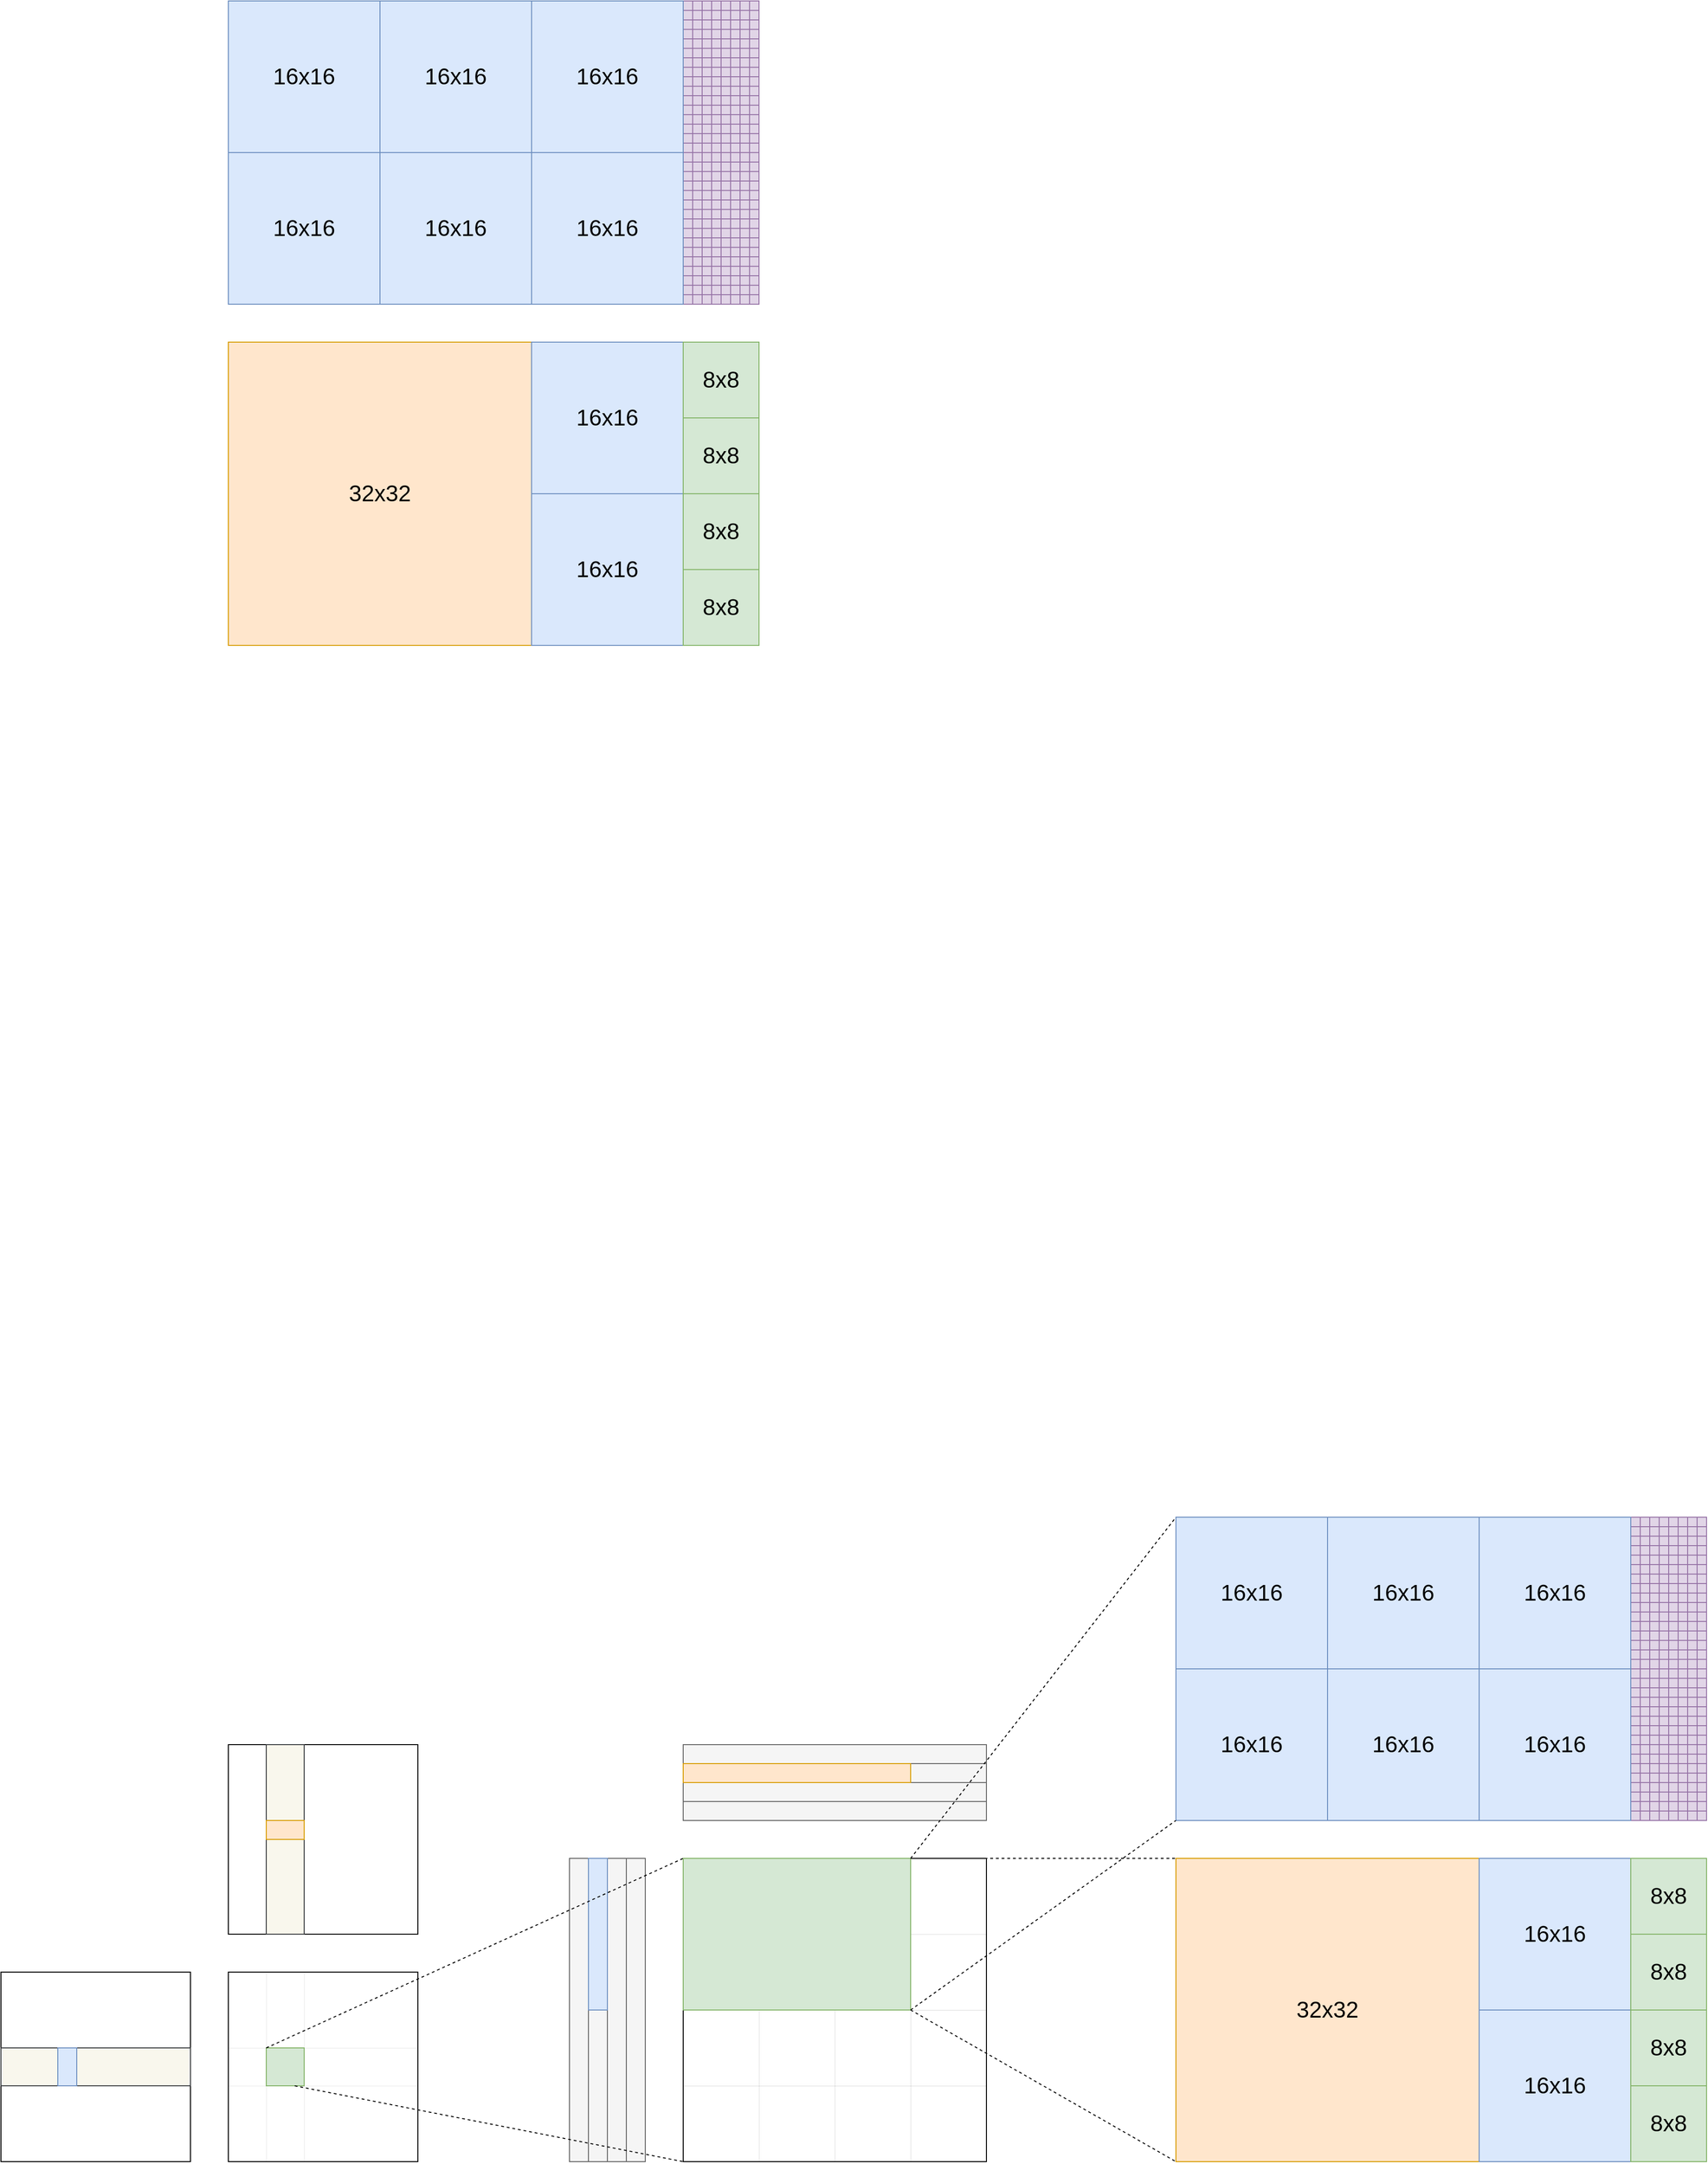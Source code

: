 <mxfile version="22.1.11" type="github">
  <diagram id="4zdO6A0pDtZ9LioLVTQo" name="Page-1">
    <mxGraphModel dx="2907" dy="3856" grid="1" gridSize="10" guides="1" tooltips="1" connect="1" arrows="1" fold="1" page="1" pageScale="1" pageWidth="827" pageHeight="1169" math="0" shadow="0">
      <root>
        <mxCell id="0" />
        <mxCell id="1" parent="0" />
        <mxCell id="s8GAoEmhAFOMZ-G4dZP0-1" value="&lt;font style=&quot;font-size: 24px;&quot;&gt;32x32&lt;/font&gt;" style="rounded=0;whiteSpace=wrap;html=1;fillColor=#ffe6cc;strokeColor=#d79b00;" parent="1" vertex="1">
          <mxGeometry x="-480" y="-1480" width="320" height="320" as="geometry" />
        </mxCell>
        <mxCell id="s8GAoEmhAFOMZ-G4dZP0-2" value="&lt;font style=&quot;font-size: 24px;&quot;&gt;16x16&lt;/font&gt;" style="rounded=0;whiteSpace=wrap;html=1;fillColor=#dae8fc;strokeColor=#6c8ebf;" parent="1" vertex="1">
          <mxGeometry x="-160" y="-1480" width="160" height="160" as="geometry" />
        </mxCell>
        <mxCell id="s8GAoEmhAFOMZ-G4dZP0-3" value="&lt;font style=&quot;font-size: 24px;&quot;&gt;16x16&lt;/font&gt;" style="rounded=0;whiteSpace=wrap;html=1;fillColor=#dae8fc;strokeColor=#6c8ebf;" parent="1" vertex="1">
          <mxGeometry x="-160" y="-1320" width="160" height="160" as="geometry" />
        </mxCell>
        <mxCell id="s8GAoEmhAFOMZ-G4dZP0-4" value="&lt;font style=&quot;font-size: 24px;&quot;&gt;8x8&lt;/font&gt;" style="rounded=0;whiteSpace=wrap;html=1;fillColor=#d5e8d4;strokeColor=#82b366;" parent="1" vertex="1">
          <mxGeometry y="-1480" width="80" height="80" as="geometry" />
        </mxCell>
        <mxCell id="s8GAoEmhAFOMZ-G4dZP0-14" value="" style="rounded=0;whiteSpace=wrap;html=1;fillColor=#e1d5e7;strokeColor=#9673a6;" parent="1" vertex="1">
          <mxGeometry y="-1680" width="10" height="10" as="geometry" />
        </mxCell>
        <mxCell id="s8GAoEmhAFOMZ-G4dZP0-15" value="" style="rounded=0;whiteSpace=wrap;html=1;fillColor=#e1d5e7;strokeColor=#9673a6;" parent="1" vertex="1">
          <mxGeometry x="10" y="-1680" width="10" height="10" as="geometry" />
        </mxCell>
        <mxCell id="s8GAoEmhAFOMZ-G4dZP0-16" value="" style="rounded=0;whiteSpace=wrap;html=1;fillColor=#e1d5e7;strokeColor=#9673a6;" parent="1" vertex="1">
          <mxGeometry x="20" y="-1680" width="10" height="10" as="geometry" />
        </mxCell>
        <mxCell id="s8GAoEmhAFOMZ-G4dZP0-17" value="" style="rounded=0;whiteSpace=wrap;html=1;fillColor=#e1d5e7;strokeColor=#9673a6;" parent="1" vertex="1">
          <mxGeometry x="30" y="-1680" width="10" height="10" as="geometry" />
        </mxCell>
        <mxCell id="s8GAoEmhAFOMZ-G4dZP0-18" value="" style="rounded=0;whiteSpace=wrap;html=1;fillColor=#e1d5e7;strokeColor=#9673a6;" parent="1" vertex="1">
          <mxGeometry x="40" y="-1680" width="10" height="10" as="geometry" />
        </mxCell>
        <mxCell id="s8GAoEmhAFOMZ-G4dZP0-19" value="" style="rounded=0;whiteSpace=wrap;html=1;fillColor=#e1d5e7;strokeColor=#9673a6;" parent="1" vertex="1">
          <mxGeometry x="50" y="-1680" width="10" height="10" as="geometry" />
        </mxCell>
        <mxCell id="s8GAoEmhAFOMZ-G4dZP0-20" value="" style="rounded=0;whiteSpace=wrap;html=1;fillColor=#e1d5e7;strokeColor=#9673a6;" parent="1" vertex="1">
          <mxGeometry x="60" y="-1680" width="10" height="10" as="geometry" />
        </mxCell>
        <mxCell id="s8GAoEmhAFOMZ-G4dZP0-21" value="" style="rounded=0;whiteSpace=wrap;html=1;fillColor=#e1d5e7;strokeColor=#9673a6;" parent="1" vertex="1">
          <mxGeometry x="70" y="-1680" width="10" height="10" as="geometry" />
        </mxCell>
        <mxCell id="s8GAoEmhAFOMZ-G4dZP0-22" value="" style="rounded=0;whiteSpace=wrap;html=1;fillColor=#e1d5e7;strokeColor=#9673a6;" parent="1" vertex="1">
          <mxGeometry y="-1670" width="10" height="10" as="geometry" />
        </mxCell>
        <mxCell id="s8GAoEmhAFOMZ-G4dZP0-23" value="" style="rounded=0;whiteSpace=wrap;html=1;fillColor=#e1d5e7;strokeColor=#9673a6;" parent="1" vertex="1">
          <mxGeometry x="10" y="-1670" width="10" height="10" as="geometry" />
        </mxCell>
        <mxCell id="s8GAoEmhAFOMZ-G4dZP0-24" value="" style="rounded=0;whiteSpace=wrap;html=1;fillColor=#e1d5e7;strokeColor=#9673a6;" parent="1" vertex="1">
          <mxGeometry x="20" y="-1670" width="10" height="10" as="geometry" />
        </mxCell>
        <mxCell id="s8GAoEmhAFOMZ-G4dZP0-25" value="" style="rounded=0;whiteSpace=wrap;html=1;fillColor=#e1d5e7;strokeColor=#9673a6;" parent="1" vertex="1">
          <mxGeometry x="30" y="-1670" width="10" height="10" as="geometry" />
        </mxCell>
        <mxCell id="s8GAoEmhAFOMZ-G4dZP0-26" value="" style="rounded=0;whiteSpace=wrap;html=1;fillColor=#e1d5e7;strokeColor=#9673a6;" parent="1" vertex="1">
          <mxGeometry x="40" y="-1670" width="10" height="10" as="geometry" />
        </mxCell>
        <mxCell id="s8GAoEmhAFOMZ-G4dZP0-27" value="" style="rounded=0;whiteSpace=wrap;html=1;fillColor=#e1d5e7;strokeColor=#9673a6;" parent="1" vertex="1">
          <mxGeometry x="50" y="-1670" width="10" height="10" as="geometry" />
        </mxCell>
        <mxCell id="s8GAoEmhAFOMZ-G4dZP0-28" value="" style="rounded=0;whiteSpace=wrap;html=1;fillColor=#e1d5e7;strokeColor=#9673a6;" parent="1" vertex="1">
          <mxGeometry x="60" y="-1670" width="10" height="10" as="geometry" />
        </mxCell>
        <mxCell id="s8GAoEmhAFOMZ-G4dZP0-29" value="" style="rounded=0;whiteSpace=wrap;html=1;fillColor=#e1d5e7;strokeColor=#9673a6;" parent="1" vertex="1">
          <mxGeometry x="70" y="-1670" width="10" height="10" as="geometry" />
        </mxCell>
        <mxCell id="s8GAoEmhAFOMZ-G4dZP0-30" value="" style="rounded=0;whiteSpace=wrap;html=1;fillColor=#e1d5e7;strokeColor=#9673a6;" parent="1" vertex="1">
          <mxGeometry y="-1660" width="10" height="10" as="geometry" />
        </mxCell>
        <mxCell id="s8GAoEmhAFOMZ-G4dZP0-31" value="" style="rounded=0;whiteSpace=wrap;html=1;fillColor=#e1d5e7;strokeColor=#9673a6;" parent="1" vertex="1">
          <mxGeometry x="10" y="-1660" width="10" height="10" as="geometry" />
        </mxCell>
        <mxCell id="s8GAoEmhAFOMZ-G4dZP0-32" value="" style="rounded=0;whiteSpace=wrap;html=1;fillColor=#e1d5e7;strokeColor=#9673a6;" parent="1" vertex="1">
          <mxGeometry x="20" y="-1660" width="10" height="10" as="geometry" />
        </mxCell>
        <mxCell id="s8GAoEmhAFOMZ-G4dZP0-33" value="" style="rounded=0;whiteSpace=wrap;html=1;fillColor=#e1d5e7;strokeColor=#9673a6;" parent="1" vertex="1">
          <mxGeometry x="30" y="-1660" width="10" height="10" as="geometry" />
        </mxCell>
        <mxCell id="s8GAoEmhAFOMZ-G4dZP0-34" value="" style="rounded=0;whiteSpace=wrap;html=1;fillColor=#e1d5e7;strokeColor=#9673a6;" parent="1" vertex="1">
          <mxGeometry x="40" y="-1660" width="10" height="10" as="geometry" />
        </mxCell>
        <mxCell id="s8GAoEmhAFOMZ-G4dZP0-35" value="" style="rounded=0;whiteSpace=wrap;html=1;fillColor=#e1d5e7;strokeColor=#9673a6;" parent="1" vertex="1">
          <mxGeometry x="50" y="-1660" width="10" height="10" as="geometry" />
        </mxCell>
        <mxCell id="s8GAoEmhAFOMZ-G4dZP0-36" value="" style="rounded=0;whiteSpace=wrap;html=1;fillColor=#e1d5e7;strokeColor=#9673a6;" parent="1" vertex="1">
          <mxGeometry x="60" y="-1660" width="10" height="10" as="geometry" />
        </mxCell>
        <mxCell id="s8GAoEmhAFOMZ-G4dZP0-37" value="" style="rounded=0;whiteSpace=wrap;html=1;fillColor=#e1d5e7;strokeColor=#9673a6;" parent="1" vertex="1">
          <mxGeometry x="70" y="-1660" width="10" height="10" as="geometry" />
        </mxCell>
        <mxCell id="s8GAoEmhAFOMZ-G4dZP0-38" value="" style="rounded=0;whiteSpace=wrap;html=1;fillColor=#e1d5e7;strokeColor=#9673a6;" parent="1" vertex="1">
          <mxGeometry y="-1650" width="10" height="10" as="geometry" />
        </mxCell>
        <mxCell id="s8GAoEmhAFOMZ-G4dZP0-39" value="" style="rounded=0;whiteSpace=wrap;html=1;fillColor=#e1d5e7;strokeColor=#9673a6;" parent="1" vertex="1">
          <mxGeometry x="10" y="-1650" width="10" height="10" as="geometry" />
        </mxCell>
        <mxCell id="s8GAoEmhAFOMZ-G4dZP0-40" value="" style="rounded=0;whiteSpace=wrap;html=1;fillColor=#e1d5e7;strokeColor=#9673a6;" parent="1" vertex="1">
          <mxGeometry x="20" y="-1650" width="10" height="10" as="geometry" />
        </mxCell>
        <mxCell id="s8GAoEmhAFOMZ-G4dZP0-41" value="" style="rounded=0;whiteSpace=wrap;html=1;fillColor=#e1d5e7;strokeColor=#9673a6;" parent="1" vertex="1">
          <mxGeometry x="30" y="-1650" width="10" height="10" as="geometry" />
        </mxCell>
        <mxCell id="s8GAoEmhAFOMZ-G4dZP0-42" value="" style="rounded=0;whiteSpace=wrap;html=1;fillColor=#e1d5e7;strokeColor=#9673a6;" parent="1" vertex="1">
          <mxGeometry x="40" y="-1650" width="10" height="10" as="geometry" />
        </mxCell>
        <mxCell id="s8GAoEmhAFOMZ-G4dZP0-43" value="" style="rounded=0;whiteSpace=wrap;html=1;fillColor=#e1d5e7;strokeColor=#9673a6;" parent="1" vertex="1">
          <mxGeometry x="50" y="-1650" width="10" height="10" as="geometry" />
        </mxCell>
        <mxCell id="s8GAoEmhAFOMZ-G4dZP0-44" value="" style="rounded=0;whiteSpace=wrap;html=1;fillColor=#e1d5e7;strokeColor=#9673a6;" parent="1" vertex="1">
          <mxGeometry x="60" y="-1650" width="10" height="10" as="geometry" />
        </mxCell>
        <mxCell id="s8GAoEmhAFOMZ-G4dZP0-45" value="" style="rounded=0;whiteSpace=wrap;html=1;fillColor=#e1d5e7;strokeColor=#9673a6;" parent="1" vertex="1">
          <mxGeometry x="70" y="-1650" width="10" height="10" as="geometry" />
        </mxCell>
        <mxCell id="s8GAoEmhAFOMZ-G4dZP0-46" value="" style="rounded=0;whiteSpace=wrap;html=1;fillColor=#e1d5e7;strokeColor=#9673a6;" parent="1" vertex="1">
          <mxGeometry y="-1640" width="10" height="10" as="geometry" />
        </mxCell>
        <mxCell id="s8GAoEmhAFOMZ-G4dZP0-47" value="" style="rounded=0;whiteSpace=wrap;html=1;fillColor=#e1d5e7;strokeColor=#9673a6;" parent="1" vertex="1">
          <mxGeometry x="10" y="-1640" width="10" height="10" as="geometry" />
        </mxCell>
        <mxCell id="s8GAoEmhAFOMZ-G4dZP0-48" value="" style="rounded=0;whiteSpace=wrap;html=1;fillColor=#e1d5e7;strokeColor=#9673a6;" parent="1" vertex="1">
          <mxGeometry x="20" y="-1640" width="10" height="10" as="geometry" />
        </mxCell>
        <mxCell id="s8GAoEmhAFOMZ-G4dZP0-49" value="" style="rounded=0;whiteSpace=wrap;html=1;fillColor=#e1d5e7;strokeColor=#9673a6;" parent="1" vertex="1">
          <mxGeometry x="30" y="-1640" width="10" height="10" as="geometry" />
        </mxCell>
        <mxCell id="s8GAoEmhAFOMZ-G4dZP0-50" value="" style="rounded=0;whiteSpace=wrap;html=1;fillColor=#e1d5e7;strokeColor=#9673a6;" parent="1" vertex="1">
          <mxGeometry x="40" y="-1640" width="10" height="10" as="geometry" />
        </mxCell>
        <mxCell id="s8GAoEmhAFOMZ-G4dZP0-51" value="" style="rounded=0;whiteSpace=wrap;html=1;fillColor=#e1d5e7;strokeColor=#9673a6;" parent="1" vertex="1">
          <mxGeometry x="50" y="-1640" width="10" height="10" as="geometry" />
        </mxCell>
        <mxCell id="s8GAoEmhAFOMZ-G4dZP0-52" value="" style="rounded=0;whiteSpace=wrap;html=1;fillColor=#e1d5e7;strokeColor=#9673a6;" parent="1" vertex="1">
          <mxGeometry x="60" y="-1640" width="10" height="10" as="geometry" />
        </mxCell>
        <mxCell id="s8GAoEmhAFOMZ-G4dZP0-53" value="" style="rounded=0;whiteSpace=wrap;html=1;fillColor=#e1d5e7;strokeColor=#9673a6;" parent="1" vertex="1">
          <mxGeometry x="70" y="-1640" width="10" height="10" as="geometry" />
        </mxCell>
        <mxCell id="s8GAoEmhAFOMZ-G4dZP0-54" value="" style="rounded=0;whiteSpace=wrap;html=1;fillColor=#e1d5e7;strokeColor=#9673a6;" parent="1" vertex="1">
          <mxGeometry y="-1630" width="10" height="10" as="geometry" />
        </mxCell>
        <mxCell id="s8GAoEmhAFOMZ-G4dZP0-55" value="" style="rounded=0;whiteSpace=wrap;html=1;fillColor=#e1d5e7;strokeColor=#9673a6;" parent="1" vertex="1">
          <mxGeometry x="10" y="-1630" width="10" height="10" as="geometry" />
        </mxCell>
        <mxCell id="s8GAoEmhAFOMZ-G4dZP0-56" value="" style="rounded=0;whiteSpace=wrap;html=1;fillColor=#e1d5e7;strokeColor=#9673a6;" parent="1" vertex="1">
          <mxGeometry x="20" y="-1630" width="10" height="10" as="geometry" />
        </mxCell>
        <mxCell id="s8GAoEmhAFOMZ-G4dZP0-57" value="" style="rounded=0;whiteSpace=wrap;html=1;fillColor=#e1d5e7;strokeColor=#9673a6;" parent="1" vertex="1">
          <mxGeometry x="30" y="-1630" width="10" height="10" as="geometry" />
        </mxCell>
        <mxCell id="s8GAoEmhAFOMZ-G4dZP0-58" value="" style="rounded=0;whiteSpace=wrap;html=1;fillColor=#e1d5e7;strokeColor=#9673a6;" parent="1" vertex="1">
          <mxGeometry x="40" y="-1630" width="10" height="10" as="geometry" />
        </mxCell>
        <mxCell id="s8GAoEmhAFOMZ-G4dZP0-59" value="" style="rounded=0;whiteSpace=wrap;html=1;fillColor=#e1d5e7;strokeColor=#9673a6;" parent="1" vertex="1">
          <mxGeometry x="50" y="-1630" width="10" height="10" as="geometry" />
        </mxCell>
        <mxCell id="s8GAoEmhAFOMZ-G4dZP0-60" value="" style="rounded=0;whiteSpace=wrap;html=1;fillColor=#e1d5e7;strokeColor=#9673a6;" parent="1" vertex="1">
          <mxGeometry x="60" y="-1630" width="10" height="10" as="geometry" />
        </mxCell>
        <mxCell id="s8GAoEmhAFOMZ-G4dZP0-61" value="" style="rounded=0;whiteSpace=wrap;html=1;fillColor=#e1d5e7;strokeColor=#9673a6;" parent="1" vertex="1">
          <mxGeometry x="70" y="-1630" width="10" height="10" as="geometry" />
        </mxCell>
        <mxCell id="s8GAoEmhAFOMZ-G4dZP0-62" value="" style="rounded=0;whiteSpace=wrap;html=1;fillColor=#e1d5e7;strokeColor=#9673a6;" parent="1" vertex="1">
          <mxGeometry y="-1620" width="10" height="10" as="geometry" />
        </mxCell>
        <mxCell id="s8GAoEmhAFOMZ-G4dZP0-63" value="" style="rounded=0;whiteSpace=wrap;html=1;fillColor=#e1d5e7;strokeColor=#9673a6;" parent="1" vertex="1">
          <mxGeometry x="10" y="-1620" width="10" height="10" as="geometry" />
        </mxCell>
        <mxCell id="s8GAoEmhAFOMZ-G4dZP0-64" value="" style="rounded=0;whiteSpace=wrap;html=1;fillColor=#e1d5e7;strokeColor=#9673a6;" parent="1" vertex="1">
          <mxGeometry x="20" y="-1620" width="10" height="10" as="geometry" />
        </mxCell>
        <mxCell id="s8GAoEmhAFOMZ-G4dZP0-65" value="" style="rounded=0;whiteSpace=wrap;html=1;fillColor=#e1d5e7;strokeColor=#9673a6;" parent="1" vertex="1">
          <mxGeometry x="30" y="-1620" width="10" height="10" as="geometry" />
        </mxCell>
        <mxCell id="s8GAoEmhAFOMZ-G4dZP0-66" value="" style="rounded=0;whiteSpace=wrap;html=1;fillColor=#e1d5e7;strokeColor=#9673a6;" parent="1" vertex="1">
          <mxGeometry x="40" y="-1620" width="10" height="10" as="geometry" />
        </mxCell>
        <mxCell id="s8GAoEmhAFOMZ-G4dZP0-67" value="" style="rounded=0;whiteSpace=wrap;html=1;fillColor=#e1d5e7;strokeColor=#9673a6;" parent="1" vertex="1">
          <mxGeometry x="50" y="-1620" width="10" height="10" as="geometry" />
        </mxCell>
        <mxCell id="s8GAoEmhAFOMZ-G4dZP0-68" value="" style="rounded=0;whiteSpace=wrap;html=1;fillColor=#e1d5e7;strokeColor=#9673a6;" parent="1" vertex="1">
          <mxGeometry x="60" y="-1620" width="10" height="10" as="geometry" />
        </mxCell>
        <mxCell id="s8GAoEmhAFOMZ-G4dZP0-69" value="" style="rounded=0;whiteSpace=wrap;html=1;fillColor=#e1d5e7;strokeColor=#9673a6;" parent="1" vertex="1">
          <mxGeometry x="70" y="-1620" width="10" height="10" as="geometry" />
        </mxCell>
        <mxCell id="s8GAoEmhAFOMZ-G4dZP0-70" value="" style="rounded=0;whiteSpace=wrap;html=1;fillColor=#e1d5e7;strokeColor=#9673a6;" parent="1" vertex="1">
          <mxGeometry y="-1610" width="10" height="10" as="geometry" />
        </mxCell>
        <mxCell id="s8GAoEmhAFOMZ-G4dZP0-71" value="" style="rounded=0;whiteSpace=wrap;html=1;fillColor=#e1d5e7;strokeColor=#9673a6;" parent="1" vertex="1">
          <mxGeometry x="10" y="-1610" width="10" height="10" as="geometry" />
        </mxCell>
        <mxCell id="s8GAoEmhAFOMZ-G4dZP0-72" value="" style="rounded=0;whiteSpace=wrap;html=1;fillColor=#e1d5e7;strokeColor=#9673a6;" parent="1" vertex="1">
          <mxGeometry x="20" y="-1610" width="10" height="10" as="geometry" />
        </mxCell>
        <mxCell id="s8GAoEmhAFOMZ-G4dZP0-73" value="" style="rounded=0;whiteSpace=wrap;html=1;fillColor=#e1d5e7;strokeColor=#9673a6;" parent="1" vertex="1">
          <mxGeometry x="30" y="-1610" width="10" height="10" as="geometry" />
        </mxCell>
        <mxCell id="s8GAoEmhAFOMZ-G4dZP0-74" value="" style="rounded=0;whiteSpace=wrap;html=1;fillColor=#e1d5e7;strokeColor=#9673a6;" parent="1" vertex="1">
          <mxGeometry x="40" y="-1610" width="10" height="10" as="geometry" />
        </mxCell>
        <mxCell id="s8GAoEmhAFOMZ-G4dZP0-75" value="" style="rounded=0;whiteSpace=wrap;html=1;fillColor=#e1d5e7;strokeColor=#9673a6;" parent="1" vertex="1">
          <mxGeometry x="50" y="-1610" width="10" height="10" as="geometry" />
        </mxCell>
        <mxCell id="s8GAoEmhAFOMZ-G4dZP0-76" value="" style="rounded=0;whiteSpace=wrap;html=1;fillColor=#e1d5e7;strokeColor=#9673a6;" parent="1" vertex="1">
          <mxGeometry x="60" y="-1610" width="10" height="10" as="geometry" />
        </mxCell>
        <mxCell id="s8GAoEmhAFOMZ-G4dZP0-77" value="" style="rounded=0;whiteSpace=wrap;html=1;fillColor=#e1d5e7;strokeColor=#9673a6;" parent="1" vertex="1">
          <mxGeometry x="70" y="-1610" width="10" height="10" as="geometry" />
        </mxCell>
        <mxCell id="s8GAoEmhAFOMZ-G4dZP0-78" value="" style="rounded=0;whiteSpace=wrap;html=1;fillColor=#e1d5e7;strokeColor=#9673a6;" parent="1" vertex="1">
          <mxGeometry y="-1600" width="10" height="10" as="geometry" />
        </mxCell>
        <mxCell id="s8GAoEmhAFOMZ-G4dZP0-79" value="" style="rounded=0;whiteSpace=wrap;html=1;fillColor=#e1d5e7;strokeColor=#9673a6;" parent="1" vertex="1">
          <mxGeometry x="10" y="-1600" width="10" height="10" as="geometry" />
        </mxCell>
        <mxCell id="s8GAoEmhAFOMZ-G4dZP0-80" value="" style="rounded=0;whiteSpace=wrap;html=1;fillColor=#e1d5e7;strokeColor=#9673a6;" parent="1" vertex="1">
          <mxGeometry x="20" y="-1600" width="10" height="10" as="geometry" />
        </mxCell>
        <mxCell id="s8GAoEmhAFOMZ-G4dZP0-81" value="" style="rounded=0;whiteSpace=wrap;html=1;fillColor=#e1d5e7;strokeColor=#9673a6;" parent="1" vertex="1">
          <mxGeometry x="30" y="-1600" width="10" height="10" as="geometry" />
        </mxCell>
        <mxCell id="s8GAoEmhAFOMZ-G4dZP0-82" value="" style="rounded=0;whiteSpace=wrap;html=1;fillColor=#e1d5e7;strokeColor=#9673a6;" parent="1" vertex="1">
          <mxGeometry x="40" y="-1600" width="10" height="10" as="geometry" />
        </mxCell>
        <mxCell id="s8GAoEmhAFOMZ-G4dZP0-83" value="" style="rounded=0;whiteSpace=wrap;html=1;fillColor=#e1d5e7;strokeColor=#9673a6;" parent="1" vertex="1">
          <mxGeometry x="50" y="-1600" width="10" height="10" as="geometry" />
        </mxCell>
        <mxCell id="s8GAoEmhAFOMZ-G4dZP0-84" value="" style="rounded=0;whiteSpace=wrap;html=1;fillColor=#e1d5e7;strokeColor=#9673a6;" parent="1" vertex="1">
          <mxGeometry x="60" y="-1600" width="10" height="10" as="geometry" />
        </mxCell>
        <mxCell id="s8GAoEmhAFOMZ-G4dZP0-85" value="" style="rounded=0;whiteSpace=wrap;html=1;fillColor=#e1d5e7;strokeColor=#9673a6;" parent="1" vertex="1">
          <mxGeometry x="70" y="-1600" width="10" height="10" as="geometry" />
        </mxCell>
        <mxCell id="s8GAoEmhAFOMZ-G4dZP0-86" value="" style="rounded=0;whiteSpace=wrap;html=1;fillColor=#e1d5e7;strokeColor=#9673a6;" parent="1" vertex="1">
          <mxGeometry y="-1590" width="10" height="10" as="geometry" />
        </mxCell>
        <mxCell id="s8GAoEmhAFOMZ-G4dZP0-87" value="" style="rounded=0;whiteSpace=wrap;html=1;fillColor=#e1d5e7;strokeColor=#9673a6;" parent="1" vertex="1">
          <mxGeometry x="10" y="-1590" width="10" height="10" as="geometry" />
        </mxCell>
        <mxCell id="s8GAoEmhAFOMZ-G4dZP0-88" value="" style="rounded=0;whiteSpace=wrap;html=1;fillColor=#e1d5e7;strokeColor=#9673a6;" parent="1" vertex="1">
          <mxGeometry x="20" y="-1590" width="10" height="10" as="geometry" />
        </mxCell>
        <mxCell id="s8GAoEmhAFOMZ-G4dZP0-89" value="" style="rounded=0;whiteSpace=wrap;html=1;fillColor=#e1d5e7;strokeColor=#9673a6;" parent="1" vertex="1">
          <mxGeometry x="30" y="-1590" width="10" height="10" as="geometry" />
        </mxCell>
        <mxCell id="s8GAoEmhAFOMZ-G4dZP0-90" value="" style="rounded=0;whiteSpace=wrap;html=1;fillColor=#e1d5e7;strokeColor=#9673a6;" parent="1" vertex="1">
          <mxGeometry x="40" y="-1590" width="10" height="10" as="geometry" />
        </mxCell>
        <mxCell id="s8GAoEmhAFOMZ-G4dZP0-91" value="" style="rounded=0;whiteSpace=wrap;html=1;fillColor=#e1d5e7;strokeColor=#9673a6;" parent="1" vertex="1">
          <mxGeometry x="50" y="-1590" width="10" height="10" as="geometry" />
        </mxCell>
        <mxCell id="s8GAoEmhAFOMZ-G4dZP0-92" value="" style="rounded=0;whiteSpace=wrap;html=1;fillColor=#e1d5e7;strokeColor=#9673a6;" parent="1" vertex="1">
          <mxGeometry x="60" y="-1590" width="10" height="10" as="geometry" />
        </mxCell>
        <mxCell id="s8GAoEmhAFOMZ-G4dZP0-93" value="" style="rounded=0;whiteSpace=wrap;html=1;fillColor=#e1d5e7;strokeColor=#9673a6;" parent="1" vertex="1">
          <mxGeometry x="70" y="-1590" width="10" height="10" as="geometry" />
        </mxCell>
        <mxCell id="s8GAoEmhAFOMZ-G4dZP0-94" value="" style="rounded=0;whiteSpace=wrap;html=1;fillColor=#e1d5e7;strokeColor=#9673a6;" parent="1" vertex="1">
          <mxGeometry y="-1580" width="10" height="10" as="geometry" />
        </mxCell>
        <mxCell id="s8GAoEmhAFOMZ-G4dZP0-95" value="" style="rounded=0;whiteSpace=wrap;html=1;fillColor=#e1d5e7;strokeColor=#9673a6;" parent="1" vertex="1">
          <mxGeometry x="10" y="-1580" width="10" height="10" as="geometry" />
        </mxCell>
        <mxCell id="s8GAoEmhAFOMZ-G4dZP0-96" value="" style="rounded=0;whiteSpace=wrap;html=1;fillColor=#e1d5e7;strokeColor=#9673a6;" parent="1" vertex="1">
          <mxGeometry x="20" y="-1580" width="10" height="10" as="geometry" />
        </mxCell>
        <mxCell id="s8GAoEmhAFOMZ-G4dZP0-97" value="" style="rounded=0;whiteSpace=wrap;html=1;fillColor=#e1d5e7;strokeColor=#9673a6;" parent="1" vertex="1">
          <mxGeometry x="30" y="-1580" width="10" height="10" as="geometry" />
        </mxCell>
        <mxCell id="s8GAoEmhAFOMZ-G4dZP0-98" value="" style="rounded=0;whiteSpace=wrap;html=1;fillColor=#e1d5e7;strokeColor=#9673a6;" parent="1" vertex="1">
          <mxGeometry x="40" y="-1580" width="10" height="10" as="geometry" />
        </mxCell>
        <mxCell id="s8GAoEmhAFOMZ-G4dZP0-99" value="" style="rounded=0;whiteSpace=wrap;html=1;fillColor=#e1d5e7;strokeColor=#9673a6;" parent="1" vertex="1">
          <mxGeometry x="50" y="-1580" width="10" height="10" as="geometry" />
        </mxCell>
        <mxCell id="s8GAoEmhAFOMZ-G4dZP0-100" value="" style="rounded=0;whiteSpace=wrap;html=1;fillColor=#e1d5e7;strokeColor=#9673a6;" parent="1" vertex="1">
          <mxGeometry x="60" y="-1580" width="10" height="10" as="geometry" />
        </mxCell>
        <mxCell id="s8GAoEmhAFOMZ-G4dZP0-101" value="" style="rounded=0;whiteSpace=wrap;html=1;fillColor=#e1d5e7;strokeColor=#9673a6;" parent="1" vertex="1">
          <mxGeometry x="70" y="-1580" width="10" height="10" as="geometry" />
        </mxCell>
        <mxCell id="s8GAoEmhAFOMZ-G4dZP0-102" value="" style="rounded=0;whiteSpace=wrap;html=1;fillColor=#e1d5e7;strokeColor=#9673a6;" parent="1" vertex="1">
          <mxGeometry y="-1570" width="10" height="10" as="geometry" />
        </mxCell>
        <mxCell id="s8GAoEmhAFOMZ-G4dZP0-103" value="" style="rounded=0;whiteSpace=wrap;html=1;fillColor=#e1d5e7;strokeColor=#9673a6;" parent="1" vertex="1">
          <mxGeometry x="10" y="-1570" width="10" height="10" as="geometry" />
        </mxCell>
        <mxCell id="s8GAoEmhAFOMZ-G4dZP0-104" value="" style="rounded=0;whiteSpace=wrap;html=1;fillColor=#e1d5e7;strokeColor=#9673a6;" parent="1" vertex="1">
          <mxGeometry x="20" y="-1570" width="10" height="10" as="geometry" />
        </mxCell>
        <mxCell id="s8GAoEmhAFOMZ-G4dZP0-105" value="" style="rounded=0;whiteSpace=wrap;html=1;fillColor=#e1d5e7;strokeColor=#9673a6;" parent="1" vertex="1">
          <mxGeometry x="30" y="-1570" width="10" height="10" as="geometry" />
        </mxCell>
        <mxCell id="s8GAoEmhAFOMZ-G4dZP0-106" value="" style="rounded=0;whiteSpace=wrap;html=1;fillColor=#e1d5e7;strokeColor=#9673a6;" parent="1" vertex="1">
          <mxGeometry x="40" y="-1570" width="10" height="10" as="geometry" />
        </mxCell>
        <mxCell id="s8GAoEmhAFOMZ-G4dZP0-107" value="" style="rounded=0;whiteSpace=wrap;html=1;fillColor=#e1d5e7;strokeColor=#9673a6;" parent="1" vertex="1">
          <mxGeometry x="50" y="-1570" width="10" height="10" as="geometry" />
        </mxCell>
        <mxCell id="s8GAoEmhAFOMZ-G4dZP0-108" value="" style="rounded=0;whiteSpace=wrap;html=1;fillColor=#e1d5e7;strokeColor=#9673a6;" parent="1" vertex="1">
          <mxGeometry x="60" y="-1570" width="10" height="10" as="geometry" />
        </mxCell>
        <mxCell id="s8GAoEmhAFOMZ-G4dZP0-109" value="" style="rounded=0;whiteSpace=wrap;html=1;fillColor=#e1d5e7;strokeColor=#9673a6;" parent="1" vertex="1">
          <mxGeometry x="70" y="-1570" width="10" height="10" as="geometry" />
        </mxCell>
        <mxCell id="s8GAoEmhAFOMZ-G4dZP0-110" value="" style="rounded=0;whiteSpace=wrap;html=1;fillColor=#e1d5e7;strokeColor=#9673a6;" parent="1" vertex="1">
          <mxGeometry y="-1560" width="10" height="10" as="geometry" />
        </mxCell>
        <mxCell id="s8GAoEmhAFOMZ-G4dZP0-111" value="" style="rounded=0;whiteSpace=wrap;html=1;fillColor=#e1d5e7;strokeColor=#9673a6;" parent="1" vertex="1">
          <mxGeometry x="10" y="-1560" width="10" height="10" as="geometry" />
        </mxCell>
        <mxCell id="s8GAoEmhAFOMZ-G4dZP0-112" value="" style="rounded=0;whiteSpace=wrap;html=1;fillColor=#e1d5e7;strokeColor=#9673a6;" parent="1" vertex="1">
          <mxGeometry x="20" y="-1560" width="10" height="10" as="geometry" />
        </mxCell>
        <mxCell id="s8GAoEmhAFOMZ-G4dZP0-113" value="" style="rounded=0;whiteSpace=wrap;html=1;fillColor=#e1d5e7;strokeColor=#9673a6;" parent="1" vertex="1">
          <mxGeometry x="30" y="-1560" width="10" height="10" as="geometry" />
        </mxCell>
        <mxCell id="s8GAoEmhAFOMZ-G4dZP0-114" value="" style="rounded=0;whiteSpace=wrap;html=1;fillColor=#e1d5e7;strokeColor=#9673a6;" parent="1" vertex="1">
          <mxGeometry x="40" y="-1560" width="10" height="10" as="geometry" />
        </mxCell>
        <mxCell id="s8GAoEmhAFOMZ-G4dZP0-115" value="" style="rounded=0;whiteSpace=wrap;html=1;fillColor=#e1d5e7;strokeColor=#9673a6;" parent="1" vertex="1">
          <mxGeometry x="50" y="-1560" width="10" height="10" as="geometry" />
        </mxCell>
        <mxCell id="s8GAoEmhAFOMZ-G4dZP0-116" value="" style="rounded=0;whiteSpace=wrap;html=1;fillColor=#e1d5e7;strokeColor=#9673a6;" parent="1" vertex="1">
          <mxGeometry x="60" y="-1560" width="10" height="10" as="geometry" />
        </mxCell>
        <mxCell id="s8GAoEmhAFOMZ-G4dZP0-117" value="" style="rounded=0;whiteSpace=wrap;html=1;fillColor=#e1d5e7;strokeColor=#9673a6;" parent="1" vertex="1">
          <mxGeometry x="70" y="-1560" width="10" height="10" as="geometry" />
        </mxCell>
        <mxCell id="s8GAoEmhAFOMZ-G4dZP0-118" value="" style="rounded=0;whiteSpace=wrap;html=1;fillColor=#e1d5e7;strokeColor=#9673a6;" parent="1" vertex="1">
          <mxGeometry y="-1550" width="10" height="10" as="geometry" />
        </mxCell>
        <mxCell id="s8GAoEmhAFOMZ-G4dZP0-119" value="" style="rounded=0;whiteSpace=wrap;html=1;fillColor=#e1d5e7;strokeColor=#9673a6;" parent="1" vertex="1">
          <mxGeometry x="10" y="-1550" width="10" height="10" as="geometry" />
        </mxCell>
        <mxCell id="s8GAoEmhAFOMZ-G4dZP0-120" value="" style="rounded=0;whiteSpace=wrap;html=1;fillColor=#e1d5e7;strokeColor=#9673a6;" parent="1" vertex="1">
          <mxGeometry x="20" y="-1550" width="10" height="10" as="geometry" />
        </mxCell>
        <mxCell id="s8GAoEmhAFOMZ-G4dZP0-121" value="" style="rounded=0;whiteSpace=wrap;html=1;fillColor=#e1d5e7;strokeColor=#9673a6;" parent="1" vertex="1">
          <mxGeometry x="30" y="-1550" width="10" height="10" as="geometry" />
        </mxCell>
        <mxCell id="s8GAoEmhAFOMZ-G4dZP0-122" value="" style="rounded=0;whiteSpace=wrap;html=1;fillColor=#e1d5e7;strokeColor=#9673a6;" parent="1" vertex="1">
          <mxGeometry x="40" y="-1550" width="10" height="10" as="geometry" />
        </mxCell>
        <mxCell id="s8GAoEmhAFOMZ-G4dZP0-123" value="" style="rounded=0;whiteSpace=wrap;html=1;fillColor=#e1d5e7;strokeColor=#9673a6;" parent="1" vertex="1">
          <mxGeometry x="50" y="-1550" width="10" height="10" as="geometry" />
        </mxCell>
        <mxCell id="s8GAoEmhAFOMZ-G4dZP0-124" value="" style="rounded=0;whiteSpace=wrap;html=1;fillColor=#e1d5e7;strokeColor=#9673a6;" parent="1" vertex="1">
          <mxGeometry x="60" y="-1550" width="10" height="10" as="geometry" />
        </mxCell>
        <mxCell id="s8GAoEmhAFOMZ-G4dZP0-125" value="" style="rounded=0;whiteSpace=wrap;html=1;fillColor=#e1d5e7;strokeColor=#9673a6;" parent="1" vertex="1">
          <mxGeometry x="70" y="-1550" width="10" height="10" as="geometry" />
        </mxCell>
        <mxCell id="s8GAoEmhAFOMZ-G4dZP0-126" value="" style="rounded=0;whiteSpace=wrap;html=1;fillColor=#e1d5e7;strokeColor=#9673a6;" parent="1" vertex="1">
          <mxGeometry y="-1540" width="10" height="10" as="geometry" />
        </mxCell>
        <mxCell id="s8GAoEmhAFOMZ-G4dZP0-127" value="" style="rounded=0;whiteSpace=wrap;html=1;fillColor=#e1d5e7;strokeColor=#9673a6;" parent="1" vertex="1">
          <mxGeometry x="10" y="-1540" width="10" height="10" as="geometry" />
        </mxCell>
        <mxCell id="s8GAoEmhAFOMZ-G4dZP0-128" value="" style="rounded=0;whiteSpace=wrap;html=1;fillColor=#e1d5e7;strokeColor=#9673a6;" parent="1" vertex="1">
          <mxGeometry x="20" y="-1540" width="10" height="10" as="geometry" />
        </mxCell>
        <mxCell id="s8GAoEmhAFOMZ-G4dZP0-129" value="" style="rounded=0;whiteSpace=wrap;html=1;fillColor=#e1d5e7;strokeColor=#9673a6;" parent="1" vertex="1">
          <mxGeometry x="30" y="-1540" width="10" height="10" as="geometry" />
        </mxCell>
        <mxCell id="s8GAoEmhAFOMZ-G4dZP0-130" value="" style="rounded=0;whiteSpace=wrap;html=1;fillColor=#e1d5e7;strokeColor=#9673a6;" parent="1" vertex="1">
          <mxGeometry x="40" y="-1540" width="10" height="10" as="geometry" />
        </mxCell>
        <mxCell id="s8GAoEmhAFOMZ-G4dZP0-131" value="" style="rounded=0;whiteSpace=wrap;html=1;fillColor=#e1d5e7;strokeColor=#9673a6;" parent="1" vertex="1">
          <mxGeometry x="50" y="-1540" width="10" height="10" as="geometry" />
        </mxCell>
        <mxCell id="s8GAoEmhAFOMZ-G4dZP0-132" value="" style="rounded=0;whiteSpace=wrap;html=1;fillColor=#e1d5e7;strokeColor=#9673a6;" parent="1" vertex="1">
          <mxGeometry x="60" y="-1540" width="10" height="10" as="geometry" />
        </mxCell>
        <mxCell id="s8GAoEmhAFOMZ-G4dZP0-133" value="" style="rounded=0;whiteSpace=wrap;html=1;fillColor=#e1d5e7;strokeColor=#9673a6;" parent="1" vertex="1">
          <mxGeometry x="70" y="-1540" width="10" height="10" as="geometry" />
        </mxCell>
        <mxCell id="s8GAoEmhAFOMZ-G4dZP0-134" value="" style="rounded=0;whiteSpace=wrap;html=1;fillColor=#e1d5e7;strokeColor=#9673a6;" parent="1" vertex="1">
          <mxGeometry y="-1530" width="10" height="10" as="geometry" />
        </mxCell>
        <mxCell id="s8GAoEmhAFOMZ-G4dZP0-135" value="" style="rounded=0;whiteSpace=wrap;html=1;fillColor=#e1d5e7;strokeColor=#9673a6;" parent="1" vertex="1">
          <mxGeometry x="10" y="-1530" width="10" height="10" as="geometry" />
        </mxCell>
        <mxCell id="s8GAoEmhAFOMZ-G4dZP0-136" value="" style="rounded=0;whiteSpace=wrap;html=1;fillColor=#e1d5e7;strokeColor=#9673a6;" parent="1" vertex="1">
          <mxGeometry x="20" y="-1530" width="10" height="10" as="geometry" />
        </mxCell>
        <mxCell id="s8GAoEmhAFOMZ-G4dZP0-137" value="" style="rounded=0;whiteSpace=wrap;html=1;fillColor=#e1d5e7;strokeColor=#9673a6;" parent="1" vertex="1">
          <mxGeometry x="30" y="-1530" width="10" height="10" as="geometry" />
        </mxCell>
        <mxCell id="s8GAoEmhAFOMZ-G4dZP0-138" value="" style="rounded=0;whiteSpace=wrap;html=1;fillColor=#e1d5e7;strokeColor=#9673a6;" parent="1" vertex="1">
          <mxGeometry x="40" y="-1530" width="10" height="10" as="geometry" />
        </mxCell>
        <mxCell id="s8GAoEmhAFOMZ-G4dZP0-139" value="" style="rounded=0;whiteSpace=wrap;html=1;fillColor=#e1d5e7;strokeColor=#9673a6;" parent="1" vertex="1">
          <mxGeometry x="50" y="-1530" width="10" height="10" as="geometry" />
        </mxCell>
        <mxCell id="s8GAoEmhAFOMZ-G4dZP0-140" value="" style="rounded=0;whiteSpace=wrap;html=1;fillColor=#e1d5e7;strokeColor=#9673a6;" parent="1" vertex="1">
          <mxGeometry x="60" y="-1530" width="10" height="10" as="geometry" />
        </mxCell>
        <mxCell id="s8GAoEmhAFOMZ-G4dZP0-141" value="" style="rounded=0;whiteSpace=wrap;html=1;fillColor=#e1d5e7;strokeColor=#9673a6;" parent="1" vertex="1">
          <mxGeometry x="70" y="-1530" width="10" height="10" as="geometry" />
        </mxCell>
        <mxCell id="s8GAoEmhAFOMZ-G4dZP0-142" value="" style="rounded=0;whiteSpace=wrap;html=1;fillColor=#e1d5e7;strokeColor=#9673a6;" parent="1" vertex="1">
          <mxGeometry y="-1840" width="10" height="10" as="geometry" />
        </mxCell>
        <mxCell id="s8GAoEmhAFOMZ-G4dZP0-143" value="" style="rounded=0;whiteSpace=wrap;html=1;fillColor=#e1d5e7;strokeColor=#9673a6;" parent="1" vertex="1">
          <mxGeometry x="10" y="-1840" width="10" height="10" as="geometry" />
        </mxCell>
        <mxCell id="s8GAoEmhAFOMZ-G4dZP0-144" value="" style="rounded=0;whiteSpace=wrap;html=1;fillColor=#e1d5e7;strokeColor=#9673a6;" parent="1" vertex="1">
          <mxGeometry x="20" y="-1840" width="10" height="10" as="geometry" />
        </mxCell>
        <mxCell id="s8GAoEmhAFOMZ-G4dZP0-145" value="" style="rounded=0;whiteSpace=wrap;html=1;fillColor=#e1d5e7;strokeColor=#9673a6;" parent="1" vertex="1">
          <mxGeometry x="30" y="-1840" width="10" height="10" as="geometry" />
        </mxCell>
        <mxCell id="s8GAoEmhAFOMZ-G4dZP0-146" value="" style="rounded=0;whiteSpace=wrap;html=1;fillColor=#e1d5e7;strokeColor=#9673a6;" parent="1" vertex="1">
          <mxGeometry x="40" y="-1840" width="10" height="10" as="geometry" />
        </mxCell>
        <mxCell id="s8GAoEmhAFOMZ-G4dZP0-147" value="" style="rounded=0;whiteSpace=wrap;html=1;fillColor=#e1d5e7;strokeColor=#9673a6;" parent="1" vertex="1">
          <mxGeometry x="50" y="-1840" width="10" height="10" as="geometry" />
        </mxCell>
        <mxCell id="s8GAoEmhAFOMZ-G4dZP0-148" value="" style="rounded=0;whiteSpace=wrap;html=1;fillColor=#e1d5e7;strokeColor=#9673a6;" parent="1" vertex="1">
          <mxGeometry x="60" y="-1840" width="10" height="10" as="geometry" />
        </mxCell>
        <mxCell id="s8GAoEmhAFOMZ-G4dZP0-149" value="" style="rounded=0;whiteSpace=wrap;html=1;fillColor=#e1d5e7;strokeColor=#9673a6;" parent="1" vertex="1">
          <mxGeometry x="70" y="-1840" width="10" height="10" as="geometry" />
        </mxCell>
        <mxCell id="s8GAoEmhAFOMZ-G4dZP0-150" value="" style="rounded=0;whiteSpace=wrap;html=1;fillColor=#e1d5e7;strokeColor=#9673a6;" parent="1" vertex="1">
          <mxGeometry y="-1830" width="10" height="10" as="geometry" />
        </mxCell>
        <mxCell id="s8GAoEmhAFOMZ-G4dZP0-151" value="" style="rounded=0;whiteSpace=wrap;html=1;fillColor=#e1d5e7;strokeColor=#9673a6;" parent="1" vertex="1">
          <mxGeometry x="10" y="-1830" width="10" height="10" as="geometry" />
        </mxCell>
        <mxCell id="s8GAoEmhAFOMZ-G4dZP0-152" value="" style="rounded=0;whiteSpace=wrap;html=1;fillColor=#e1d5e7;strokeColor=#9673a6;" parent="1" vertex="1">
          <mxGeometry x="20" y="-1830" width="10" height="10" as="geometry" />
        </mxCell>
        <mxCell id="s8GAoEmhAFOMZ-G4dZP0-153" value="" style="rounded=0;whiteSpace=wrap;html=1;fillColor=#e1d5e7;strokeColor=#9673a6;" parent="1" vertex="1">
          <mxGeometry x="30" y="-1830" width="10" height="10" as="geometry" />
        </mxCell>
        <mxCell id="s8GAoEmhAFOMZ-G4dZP0-154" value="" style="rounded=0;whiteSpace=wrap;html=1;fillColor=#e1d5e7;strokeColor=#9673a6;" parent="1" vertex="1">
          <mxGeometry x="40" y="-1830" width="10" height="10" as="geometry" />
        </mxCell>
        <mxCell id="s8GAoEmhAFOMZ-G4dZP0-155" value="" style="rounded=0;whiteSpace=wrap;html=1;fillColor=#e1d5e7;strokeColor=#9673a6;" parent="1" vertex="1">
          <mxGeometry x="50" y="-1830" width="10" height="10" as="geometry" />
        </mxCell>
        <mxCell id="s8GAoEmhAFOMZ-G4dZP0-156" value="" style="rounded=0;whiteSpace=wrap;html=1;fillColor=#e1d5e7;strokeColor=#9673a6;" parent="1" vertex="1">
          <mxGeometry x="60" y="-1830" width="10" height="10" as="geometry" />
        </mxCell>
        <mxCell id="s8GAoEmhAFOMZ-G4dZP0-157" value="" style="rounded=0;whiteSpace=wrap;html=1;fillColor=#e1d5e7;strokeColor=#9673a6;" parent="1" vertex="1">
          <mxGeometry x="70" y="-1830" width="10" height="10" as="geometry" />
        </mxCell>
        <mxCell id="s8GAoEmhAFOMZ-G4dZP0-158" value="" style="rounded=0;whiteSpace=wrap;html=1;fillColor=#e1d5e7;strokeColor=#9673a6;" parent="1" vertex="1">
          <mxGeometry y="-1820" width="10" height="10" as="geometry" />
        </mxCell>
        <mxCell id="s8GAoEmhAFOMZ-G4dZP0-159" value="" style="rounded=0;whiteSpace=wrap;html=1;fillColor=#e1d5e7;strokeColor=#9673a6;" parent="1" vertex="1">
          <mxGeometry x="10" y="-1820" width="10" height="10" as="geometry" />
        </mxCell>
        <mxCell id="s8GAoEmhAFOMZ-G4dZP0-160" value="" style="rounded=0;whiteSpace=wrap;html=1;fillColor=#e1d5e7;strokeColor=#9673a6;" parent="1" vertex="1">
          <mxGeometry x="20" y="-1820" width="10" height="10" as="geometry" />
        </mxCell>
        <mxCell id="s8GAoEmhAFOMZ-G4dZP0-161" value="" style="rounded=0;whiteSpace=wrap;html=1;fillColor=#e1d5e7;strokeColor=#9673a6;" parent="1" vertex="1">
          <mxGeometry x="30" y="-1820" width="10" height="10" as="geometry" />
        </mxCell>
        <mxCell id="s8GAoEmhAFOMZ-G4dZP0-162" value="" style="rounded=0;whiteSpace=wrap;html=1;fillColor=#e1d5e7;strokeColor=#9673a6;" parent="1" vertex="1">
          <mxGeometry x="40" y="-1820" width="10" height="10" as="geometry" />
        </mxCell>
        <mxCell id="s8GAoEmhAFOMZ-G4dZP0-163" value="" style="rounded=0;whiteSpace=wrap;html=1;fillColor=#e1d5e7;strokeColor=#9673a6;" parent="1" vertex="1">
          <mxGeometry x="50" y="-1820" width="10" height="10" as="geometry" />
        </mxCell>
        <mxCell id="s8GAoEmhAFOMZ-G4dZP0-164" value="" style="rounded=0;whiteSpace=wrap;html=1;fillColor=#e1d5e7;strokeColor=#9673a6;" parent="1" vertex="1">
          <mxGeometry x="60" y="-1820" width="10" height="10" as="geometry" />
        </mxCell>
        <mxCell id="s8GAoEmhAFOMZ-G4dZP0-165" value="" style="rounded=0;whiteSpace=wrap;html=1;fillColor=#e1d5e7;strokeColor=#9673a6;" parent="1" vertex="1">
          <mxGeometry x="70" y="-1820" width="10" height="10" as="geometry" />
        </mxCell>
        <mxCell id="s8GAoEmhAFOMZ-G4dZP0-166" value="" style="rounded=0;whiteSpace=wrap;html=1;fillColor=#e1d5e7;strokeColor=#9673a6;" parent="1" vertex="1">
          <mxGeometry y="-1810" width="10" height="10" as="geometry" />
        </mxCell>
        <mxCell id="s8GAoEmhAFOMZ-G4dZP0-167" value="" style="rounded=0;whiteSpace=wrap;html=1;fillColor=#e1d5e7;strokeColor=#9673a6;" parent="1" vertex="1">
          <mxGeometry x="10" y="-1810" width="10" height="10" as="geometry" />
        </mxCell>
        <mxCell id="s8GAoEmhAFOMZ-G4dZP0-168" value="" style="rounded=0;whiteSpace=wrap;html=1;fillColor=#e1d5e7;strokeColor=#9673a6;" parent="1" vertex="1">
          <mxGeometry x="20" y="-1810" width="10" height="10" as="geometry" />
        </mxCell>
        <mxCell id="s8GAoEmhAFOMZ-G4dZP0-169" value="" style="rounded=0;whiteSpace=wrap;html=1;fillColor=#e1d5e7;strokeColor=#9673a6;" parent="1" vertex="1">
          <mxGeometry x="30" y="-1810" width="10" height="10" as="geometry" />
        </mxCell>
        <mxCell id="s8GAoEmhAFOMZ-G4dZP0-170" value="" style="rounded=0;whiteSpace=wrap;html=1;fillColor=#e1d5e7;strokeColor=#9673a6;" parent="1" vertex="1">
          <mxGeometry x="40" y="-1810" width="10" height="10" as="geometry" />
        </mxCell>
        <mxCell id="s8GAoEmhAFOMZ-G4dZP0-171" value="" style="rounded=0;whiteSpace=wrap;html=1;fillColor=#e1d5e7;strokeColor=#9673a6;" parent="1" vertex="1">
          <mxGeometry x="50" y="-1810" width="10" height="10" as="geometry" />
        </mxCell>
        <mxCell id="s8GAoEmhAFOMZ-G4dZP0-172" value="" style="rounded=0;whiteSpace=wrap;html=1;fillColor=#e1d5e7;strokeColor=#9673a6;" parent="1" vertex="1">
          <mxGeometry x="60" y="-1810" width="10" height="10" as="geometry" />
        </mxCell>
        <mxCell id="s8GAoEmhAFOMZ-G4dZP0-173" value="" style="rounded=0;whiteSpace=wrap;html=1;fillColor=#e1d5e7;strokeColor=#9673a6;" parent="1" vertex="1">
          <mxGeometry x="70" y="-1810" width="10" height="10" as="geometry" />
        </mxCell>
        <mxCell id="s8GAoEmhAFOMZ-G4dZP0-174" value="" style="rounded=0;whiteSpace=wrap;html=1;fillColor=#e1d5e7;strokeColor=#9673a6;" parent="1" vertex="1">
          <mxGeometry y="-1800" width="10" height="10" as="geometry" />
        </mxCell>
        <mxCell id="s8GAoEmhAFOMZ-G4dZP0-175" value="" style="rounded=0;whiteSpace=wrap;html=1;fillColor=#e1d5e7;strokeColor=#9673a6;" parent="1" vertex="1">
          <mxGeometry x="10" y="-1800" width="10" height="10" as="geometry" />
        </mxCell>
        <mxCell id="s8GAoEmhAFOMZ-G4dZP0-176" value="" style="rounded=0;whiteSpace=wrap;html=1;fillColor=#e1d5e7;strokeColor=#9673a6;" parent="1" vertex="1">
          <mxGeometry x="20" y="-1800" width="10" height="10" as="geometry" />
        </mxCell>
        <mxCell id="s8GAoEmhAFOMZ-G4dZP0-177" value="" style="rounded=0;whiteSpace=wrap;html=1;fillColor=#e1d5e7;strokeColor=#9673a6;" parent="1" vertex="1">
          <mxGeometry x="30" y="-1800" width="10" height="10" as="geometry" />
        </mxCell>
        <mxCell id="s8GAoEmhAFOMZ-G4dZP0-178" value="" style="rounded=0;whiteSpace=wrap;html=1;fillColor=#e1d5e7;strokeColor=#9673a6;" parent="1" vertex="1">
          <mxGeometry x="40" y="-1800" width="10" height="10" as="geometry" />
        </mxCell>
        <mxCell id="s8GAoEmhAFOMZ-G4dZP0-179" value="" style="rounded=0;whiteSpace=wrap;html=1;fillColor=#e1d5e7;strokeColor=#9673a6;" parent="1" vertex="1">
          <mxGeometry x="50" y="-1800" width="10" height="10" as="geometry" />
        </mxCell>
        <mxCell id="s8GAoEmhAFOMZ-G4dZP0-180" value="" style="rounded=0;whiteSpace=wrap;html=1;fillColor=#e1d5e7;strokeColor=#9673a6;" parent="1" vertex="1">
          <mxGeometry x="60" y="-1800" width="10" height="10" as="geometry" />
        </mxCell>
        <mxCell id="s8GAoEmhAFOMZ-G4dZP0-181" value="" style="rounded=0;whiteSpace=wrap;html=1;fillColor=#e1d5e7;strokeColor=#9673a6;" parent="1" vertex="1">
          <mxGeometry x="70" y="-1800" width="10" height="10" as="geometry" />
        </mxCell>
        <mxCell id="s8GAoEmhAFOMZ-G4dZP0-182" value="" style="rounded=0;whiteSpace=wrap;html=1;fillColor=#e1d5e7;strokeColor=#9673a6;" parent="1" vertex="1">
          <mxGeometry y="-1790" width="10" height="10" as="geometry" />
        </mxCell>
        <mxCell id="s8GAoEmhAFOMZ-G4dZP0-183" value="" style="rounded=0;whiteSpace=wrap;html=1;fillColor=#e1d5e7;strokeColor=#9673a6;" parent="1" vertex="1">
          <mxGeometry x="10" y="-1790" width="10" height="10" as="geometry" />
        </mxCell>
        <mxCell id="s8GAoEmhAFOMZ-G4dZP0-184" value="" style="rounded=0;whiteSpace=wrap;html=1;fillColor=#e1d5e7;strokeColor=#9673a6;" parent="1" vertex="1">
          <mxGeometry x="20" y="-1790" width="10" height="10" as="geometry" />
        </mxCell>
        <mxCell id="s8GAoEmhAFOMZ-G4dZP0-185" value="" style="rounded=0;whiteSpace=wrap;html=1;fillColor=#e1d5e7;strokeColor=#9673a6;" parent="1" vertex="1">
          <mxGeometry x="30" y="-1790" width="10" height="10" as="geometry" />
        </mxCell>
        <mxCell id="s8GAoEmhAFOMZ-G4dZP0-186" value="" style="rounded=0;whiteSpace=wrap;html=1;fillColor=#e1d5e7;strokeColor=#9673a6;" parent="1" vertex="1">
          <mxGeometry x="40" y="-1790" width="10" height="10" as="geometry" />
        </mxCell>
        <mxCell id="s8GAoEmhAFOMZ-G4dZP0-187" value="" style="rounded=0;whiteSpace=wrap;html=1;fillColor=#e1d5e7;strokeColor=#9673a6;" parent="1" vertex="1">
          <mxGeometry x="50" y="-1790" width="10" height="10" as="geometry" />
        </mxCell>
        <mxCell id="s8GAoEmhAFOMZ-G4dZP0-188" value="" style="rounded=0;whiteSpace=wrap;html=1;fillColor=#e1d5e7;strokeColor=#9673a6;" parent="1" vertex="1">
          <mxGeometry x="60" y="-1790" width="10" height="10" as="geometry" />
        </mxCell>
        <mxCell id="s8GAoEmhAFOMZ-G4dZP0-189" value="" style="rounded=0;whiteSpace=wrap;html=1;fillColor=#e1d5e7;strokeColor=#9673a6;" parent="1" vertex="1">
          <mxGeometry x="70" y="-1790" width="10" height="10" as="geometry" />
        </mxCell>
        <mxCell id="s8GAoEmhAFOMZ-G4dZP0-190" value="" style="rounded=0;whiteSpace=wrap;html=1;fillColor=#e1d5e7;strokeColor=#9673a6;" parent="1" vertex="1">
          <mxGeometry y="-1780" width="10" height="10" as="geometry" />
        </mxCell>
        <mxCell id="s8GAoEmhAFOMZ-G4dZP0-191" value="" style="rounded=0;whiteSpace=wrap;html=1;fillColor=#e1d5e7;strokeColor=#9673a6;" parent="1" vertex="1">
          <mxGeometry x="10" y="-1780" width="10" height="10" as="geometry" />
        </mxCell>
        <mxCell id="s8GAoEmhAFOMZ-G4dZP0-192" value="" style="rounded=0;whiteSpace=wrap;html=1;fillColor=#e1d5e7;strokeColor=#9673a6;" parent="1" vertex="1">
          <mxGeometry x="20" y="-1780" width="10" height="10" as="geometry" />
        </mxCell>
        <mxCell id="s8GAoEmhAFOMZ-G4dZP0-193" value="" style="rounded=0;whiteSpace=wrap;html=1;fillColor=#e1d5e7;strokeColor=#9673a6;" parent="1" vertex="1">
          <mxGeometry x="30" y="-1780" width="10" height="10" as="geometry" />
        </mxCell>
        <mxCell id="s8GAoEmhAFOMZ-G4dZP0-194" value="" style="rounded=0;whiteSpace=wrap;html=1;fillColor=#e1d5e7;strokeColor=#9673a6;" parent="1" vertex="1">
          <mxGeometry x="40" y="-1780" width="10" height="10" as="geometry" />
        </mxCell>
        <mxCell id="s8GAoEmhAFOMZ-G4dZP0-195" value="" style="rounded=0;whiteSpace=wrap;html=1;fillColor=#e1d5e7;strokeColor=#9673a6;" parent="1" vertex="1">
          <mxGeometry x="50" y="-1780" width="10" height="10" as="geometry" />
        </mxCell>
        <mxCell id="s8GAoEmhAFOMZ-G4dZP0-196" value="" style="rounded=0;whiteSpace=wrap;html=1;fillColor=#e1d5e7;strokeColor=#9673a6;" parent="1" vertex="1">
          <mxGeometry x="60" y="-1780" width="10" height="10" as="geometry" />
        </mxCell>
        <mxCell id="s8GAoEmhAFOMZ-G4dZP0-197" value="" style="rounded=0;whiteSpace=wrap;html=1;fillColor=#e1d5e7;strokeColor=#9673a6;" parent="1" vertex="1">
          <mxGeometry x="70" y="-1780" width="10" height="10" as="geometry" />
        </mxCell>
        <mxCell id="s8GAoEmhAFOMZ-G4dZP0-198" value="" style="rounded=0;whiteSpace=wrap;html=1;fillColor=#e1d5e7;strokeColor=#9673a6;" parent="1" vertex="1">
          <mxGeometry y="-1770" width="10" height="10" as="geometry" />
        </mxCell>
        <mxCell id="s8GAoEmhAFOMZ-G4dZP0-199" value="" style="rounded=0;whiteSpace=wrap;html=1;fillColor=#e1d5e7;strokeColor=#9673a6;" parent="1" vertex="1">
          <mxGeometry x="10" y="-1770" width="10" height="10" as="geometry" />
        </mxCell>
        <mxCell id="s8GAoEmhAFOMZ-G4dZP0-200" value="" style="rounded=0;whiteSpace=wrap;html=1;fillColor=#e1d5e7;strokeColor=#9673a6;" parent="1" vertex="1">
          <mxGeometry x="20" y="-1770" width="10" height="10" as="geometry" />
        </mxCell>
        <mxCell id="s8GAoEmhAFOMZ-G4dZP0-201" value="" style="rounded=0;whiteSpace=wrap;html=1;fillColor=#e1d5e7;strokeColor=#9673a6;" parent="1" vertex="1">
          <mxGeometry x="30" y="-1770" width="10" height="10" as="geometry" />
        </mxCell>
        <mxCell id="s8GAoEmhAFOMZ-G4dZP0-202" value="" style="rounded=0;whiteSpace=wrap;html=1;fillColor=#e1d5e7;strokeColor=#9673a6;" parent="1" vertex="1">
          <mxGeometry x="40" y="-1770" width="10" height="10" as="geometry" />
        </mxCell>
        <mxCell id="s8GAoEmhAFOMZ-G4dZP0-203" value="" style="rounded=0;whiteSpace=wrap;html=1;fillColor=#e1d5e7;strokeColor=#9673a6;" parent="1" vertex="1">
          <mxGeometry x="50" y="-1770" width="10" height="10" as="geometry" />
        </mxCell>
        <mxCell id="s8GAoEmhAFOMZ-G4dZP0-204" value="" style="rounded=0;whiteSpace=wrap;html=1;fillColor=#e1d5e7;strokeColor=#9673a6;" parent="1" vertex="1">
          <mxGeometry x="60" y="-1770" width="10" height="10" as="geometry" />
        </mxCell>
        <mxCell id="s8GAoEmhAFOMZ-G4dZP0-205" value="" style="rounded=0;whiteSpace=wrap;html=1;fillColor=#e1d5e7;strokeColor=#9673a6;" parent="1" vertex="1">
          <mxGeometry x="70" y="-1770" width="10" height="10" as="geometry" />
        </mxCell>
        <mxCell id="s8GAoEmhAFOMZ-G4dZP0-206" value="" style="rounded=0;whiteSpace=wrap;html=1;fillColor=#e1d5e7;strokeColor=#9673a6;" parent="1" vertex="1">
          <mxGeometry y="-1760" width="10" height="10" as="geometry" />
        </mxCell>
        <mxCell id="s8GAoEmhAFOMZ-G4dZP0-207" value="" style="rounded=0;whiteSpace=wrap;html=1;fillColor=#e1d5e7;strokeColor=#9673a6;" parent="1" vertex="1">
          <mxGeometry x="10" y="-1760" width="10" height="10" as="geometry" />
        </mxCell>
        <mxCell id="s8GAoEmhAFOMZ-G4dZP0-208" value="" style="rounded=0;whiteSpace=wrap;html=1;fillColor=#e1d5e7;strokeColor=#9673a6;" parent="1" vertex="1">
          <mxGeometry x="20" y="-1760" width="10" height="10" as="geometry" />
        </mxCell>
        <mxCell id="s8GAoEmhAFOMZ-G4dZP0-209" value="" style="rounded=0;whiteSpace=wrap;html=1;fillColor=#e1d5e7;strokeColor=#9673a6;" parent="1" vertex="1">
          <mxGeometry x="30" y="-1760" width="10" height="10" as="geometry" />
        </mxCell>
        <mxCell id="s8GAoEmhAFOMZ-G4dZP0-210" value="" style="rounded=0;whiteSpace=wrap;html=1;fillColor=#e1d5e7;strokeColor=#9673a6;" parent="1" vertex="1">
          <mxGeometry x="40" y="-1760" width="10" height="10" as="geometry" />
        </mxCell>
        <mxCell id="s8GAoEmhAFOMZ-G4dZP0-211" value="" style="rounded=0;whiteSpace=wrap;html=1;fillColor=#e1d5e7;strokeColor=#9673a6;" parent="1" vertex="1">
          <mxGeometry x="50" y="-1760" width="10" height="10" as="geometry" />
        </mxCell>
        <mxCell id="s8GAoEmhAFOMZ-G4dZP0-212" value="" style="rounded=0;whiteSpace=wrap;html=1;fillColor=#e1d5e7;strokeColor=#9673a6;" parent="1" vertex="1">
          <mxGeometry x="60" y="-1760" width="10" height="10" as="geometry" />
        </mxCell>
        <mxCell id="s8GAoEmhAFOMZ-G4dZP0-213" value="" style="rounded=0;whiteSpace=wrap;html=1;fillColor=#e1d5e7;strokeColor=#9673a6;" parent="1" vertex="1">
          <mxGeometry x="70" y="-1760" width="10" height="10" as="geometry" />
        </mxCell>
        <mxCell id="s8GAoEmhAFOMZ-G4dZP0-214" value="" style="rounded=0;whiteSpace=wrap;html=1;fillColor=#e1d5e7;strokeColor=#9673a6;" parent="1" vertex="1">
          <mxGeometry y="-1750" width="10" height="10" as="geometry" />
        </mxCell>
        <mxCell id="s8GAoEmhAFOMZ-G4dZP0-215" value="" style="rounded=0;whiteSpace=wrap;html=1;fillColor=#e1d5e7;strokeColor=#9673a6;" parent="1" vertex="1">
          <mxGeometry x="10" y="-1750" width="10" height="10" as="geometry" />
        </mxCell>
        <mxCell id="s8GAoEmhAFOMZ-G4dZP0-216" value="" style="rounded=0;whiteSpace=wrap;html=1;fillColor=#e1d5e7;strokeColor=#9673a6;" parent="1" vertex="1">
          <mxGeometry x="20" y="-1750" width="10" height="10" as="geometry" />
        </mxCell>
        <mxCell id="s8GAoEmhAFOMZ-G4dZP0-217" value="" style="rounded=0;whiteSpace=wrap;html=1;fillColor=#e1d5e7;strokeColor=#9673a6;" parent="1" vertex="1">
          <mxGeometry x="30" y="-1750" width="10" height="10" as="geometry" />
        </mxCell>
        <mxCell id="s8GAoEmhAFOMZ-G4dZP0-218" value="" style="rounded=0;whiteSpace=wrap;html=1;fillColor=#e1d5e7;strokeColor=#9673a6;" parent="1" vertex="1">
          <mxGeometry x="40" y="-1750" width="10" height="10" as="geometry" />
        </mxCell>
        <mxCell id="s8GAoEmhAFOMZ-G4dZP0-219" value="" style="rounded=0;whiteSpace=wrap;html=1;fillColor=#e1d5e7;strokeColor=#9673a6;" parent="1" vertex="1">
          <mxGeometry x="50" y="-1750" width="10" height="10" as="geometry" />
        </mxCell>
        <mxCell id="s8GAoEmhAFOMZ-G4dZP0-220" value="" style="rounded=0;whiteSpace=wrap;html=1;fillColor=#e1d5e7;strokeColor=#9673a6;" parent="1" vertex="1">
          <mxGeometry x="60" y="-1750" width="10" height="10" as="geometry" />
        </mxCell>
        <mxCell id="s8GAoEmhAFOMZ-G4dZP0-221" value="" style="rounded=0;whiteSpace=wrap;html=1;fillColor=#e1d5e7;strokeColor=#9673a6;" parent="1" vertex="1">
          <mxGeometry x="70" y="-1750" width="10" height="10" as="geometry" />
        </mxCell>
        <mxCell id="s8GAoEmhAFOMZ-G4dZP0-222" value="" style="rounded=0;whiteSpace=wrap;html=1;fillColor=#e1d5e7;strokeColor=#9673a6;" parent="1" vertex="1">
          <mxGeometry y="-1740" width="10" height="10" as="geometry" />
        </mxCell>
        <mxCell id="s8GAoEmhAFOMZ-G4dZP0-223" value="" style="rounded=0;whiteSpace=wrap;html=1;fillColor=#e1d5e7;strokeColor=#9673a6;" parent="1" vertex="1">
          <mxGeometry x="10" y="-1740" width="10" height="10" as="geometry" />
        </mxCell>
        <mxCell id="s8GAoEmhAFOMZ-G4dZP0-224" value="" style="rounded=0;whiteSpace=wrap;html=1;fillColor=#e1d5e7;strokeColor=#9673a6;" parent="1" vertex="1">
          <mxGeometry x="20" y="-1740" width="10" height="10" as="geometry" />
        </mxCell>
        <mxCell id="s8GAoEmhAFOMZ-G4dZP0-225" value="" style="rounded=0;whiteSpace=wrap;html=1;fillColor=#e1d5e7;strokeColor=#9673a6;" parent="1" vertex="1">
          <mxGeometry x="30" y="-1740" width="10" height="10" as="geometry" />
        </mxCell>
        <mxCell id="s8GAoEmhAFOMZ-G4dZP0-226" value="" style="rounded=0;whiteSpace=wrap;html=1;fillColor=#e1d5e7;strokeColor=#9673a6;" parent="1" vertex="1">
          <mxGeometry x="40" y="-1740" width="10" height="10" as="geometry" />
        </mxCell>
        <mxCell id="s8GAoEmhAFOMZ-G4dZP0-227" value="" style="rounded=0;whiteSpace=wrap;html=1;fillColor=#e1d5e7;strokeColor=#9673a6;" parent="1" vertex="1">
          <mxGeometry x="50" y="-1740" width="10" height="10" as="geometry" />
        </mxCell>
        <mxCell id="s8GAoEmhAFOMZ-G4dZP0-228" value="" style="rounded=0;whiteSpace=wrap;html=1;fillColor=#e1d5e7;strokeColor=#9673a6;" parent="1" vertex="1">
          <mxGeometry x="60" y="-1740" width="10" height="10" as="geometry" />
        </mxCell>
        <mxCell id="s8GAoEmhAFOMZ-G4dZP0-229" value="" style="rounded=0;whiteSpace=wrap;html=1;fillColor=#e1d5e7;strokeColor=#9673a6;" parent="1" vertex="1">
          <mxGeometry x="70" y="-1740" width="10" height="10" as="geometry" />
        </mxCell>
        <mxCell id="s8GAoEmhAFOMZ-G4dZP0-230" value="" style="rounded=0;whiteSpace=wrap;html=1;fillColor=#e1d5e7;strokeColor=#9673a6;" parent="1" vertex="1">
          <mxGeometry y="-1730" width="10" height="10" as="geometry" />
        </mxCell>
        <mxCell id="s8GAoEmhAFOMZ-G4dZP0-231" value="" style="rounded=0;whiteSpace=wrap;html=1;fillColor=#e1d5e7;strokeColor=#9673a6;" parent="1" vertex="1">
          <mxGeometry x="10" y="-1730" width="10" height="10" as="geometry" />
        </mxCell>
        <mxCell id="s8GAoEmhAFOMZ-G4dZP0-232" value="" style="rounded=0;whiteSpace=wrap;html=1;fillColor=#e1d5e7;strokeColor=#9673a6;" parent="1" vertex="1">
          <mxGeometry x="20" y="-1730" width="10" height="10" as="geometry" />
        </mxCell>
        <mxCell id="s8GAoEmhAFOMZ-G4dZP0-233" value="" style="rounded=0;whiteSpace=wrap;html=1;fillColor=#e1d5e7;strokeColor=#9673a6;" parent="1" vertex="1">
          <mxGeometry x="30" y="-1730" width="10" height="10" as="geometry" />
        </mxCell>
        <mxCell id="s8GAoEmhAFOMZ-G4dZP0-234" value="" style="rounded=0;whiteSpace=wrap;html=1;fillColor=#e1d5e7;strokeColor=#9673a6;" parent="1" vertex="1">
          <mxGeometry x="40" y="-1730" width="10" height="10" as="geometry" />
        </mxCell>
        <mxCell id="s8GAoEmhAFOMZ-G4dZP0-235" value="" style="rounded=0;whiteSpace=wrap;html=1;fillColor=#e1d5e7;strokeColor=#9673a6;" parent="1" vertex="1">
          <mxGeometry x="50" y="-1730" width="10" height="10" as="geometry" />
        </mxCell>
        <mxCell id="s8GAoEmhAFOMZ-G4dZP0-236" value="" style="rounded=0;whiteSpace=wrap;html=1;fillColor=#e1d5e7;strokeColor=#9673a6;" parent="1" vertex="1">
          <mxGeometry x="60" y="-1730" width="10" height="10" as="geometry" />
        </mxCell>
        <mxCell id="s8GAoEmhAFOMZ-G4dZP0-237" value="" style="rounded=0;whiteSpace=wrap;html=1;fillColor=#e1d5e7;strokeColor=#9673a6;" parent="1" vertex="1">
          <mxGeometry x="70" y="-1730" width="10" height="10" as="geometry" />
        </mxCell>
        <mxCell id="s8GAoEmhAFOMZ-G4dZP0-238" value="" style="rounded=0;whiteSpace=wrap;html=1;fillColor=#e1d5e7;strokeColor=#9673a6;" parent="1" vertex="1">
          <mxGeometry y="-1720" width="10" height="10" as="geometry" />
        </mxCell>
        <mxCell id="s8GAoEmhAFOMZ-G4dZP0-239" value="" style="rounded=0;whiteSpace=wrap;html=1;fillColor=#e1d5e7;strokeColor=#9673a6;" parent="1" vertex="1">
          <mxGeometry x="10" y="-1720" width="10" height="10" as="geometry" />
        </mxCell>
        <mxCell id="s8GAoEmhAFOMZ-G4dZP0-240" value="" style="rounded=0;whiteSpace=wrap;html=1;fillColor=#e1d5e7;strokeColor=#9673a6;" parent="1" vertex="1">
          <mxGeometry x="20" y="-1720" width="10" height="10" as="geometry" />
        </mxCell>
        <mxCell id="s8GAoEmhAFOMZ-G4dZP0-241" value="" style="rounded=0;whiteSpace=wrap;html=1;fillColor=#e1d5e7;strokeColor=#9673a6;" parent="1" vertex="1">
          <mxGeometry x="30" y="-1720" width="10" height="10" as="geometry" />
        </mxCell>
        <mxCell id="s8GAoEmhAFOMZ-G4dZP0-242" value="" style="rounded=0;whiteSpace=wrap;html=1;fillColor=#e1d5e7;strokeColor=#9673a6;" parent="1" vertex="1">
          <mxGeometry x="40" y="-1720" width="10" height="10" as="geometry" />
        </mxCell>
        <mxCell id="s8GAoEmhAFOMZ-G4dZP0-243" value="" style="rounded=0;whiteSpace=wrap;html=1;fillColor=#e1d5e7;strokeColor=#9673a6;" parent="1" vertex="1">
          <mxGeometry x="50" y="-1720" width="10" height="10" as="geometry" />
        </mxCell>
        <mxCell id="s8GAoEmhAFOMZ-G4dZP0-244" value="" style="rounded=0;whiteSpace=wrap;html=1;fillColor=#e1d5e7;strokeColor=#9673a6;" parent="1" vertex="1">
          <mxGeometry x="60" y="-1720" width="10" height="10" as="geometry" />
        </mxCell>
        <mxCell id="s8GAoEmhAFOMZ-G4dZP0-245" value="" style="rounded=0;whiteSpace=wrap;html=1;fillColor=#e1d5e7;strokeColor=#9673a6;" parent="1" vertex="1">
          <mxGeometry x="70" y="-1720" width="10" height="10" as="geometry" />
        </mxCell>
        <mxCell id="s8GAoEmhAFOMZ-G4dZP0-246" value="" style="rounded=0;whiteSpace=wrap;html=1;fillColor=#e1d5e7;strokeColor=#9673a6;" parent="1" vertex="1">
          <mxGeometry y="-1710" width="10" height="10" as="geometry" />
        </mxCell>
        <mxCell id="s8GAoEmhAFOMZ-G4dZP0-247" value="" style="rounded=0;whiteSpace=wrap;html=1;fillColor=#e1d5e7;strokeColor=#9673a6;" parent="1" vertex="1">
          <mxGeometry x="10" y="-1710" width="10" height="10" as="geometry" />
        </mxCell>
        <mxCell id="s8GAoEmhAFOMZ-G4dZP0-248" value="" style="rounded=0;whiteSpace=wrap;html=1;fillColor=#e1d5e7;strokeColor=#9673a6;" parent="1" vertex="1">
          <mxGeometry x="20" y="-1710" width="10" height="10" as="geometry" />
        </mxCell>
        <mxCell id="s8GAoEmhAFOMZ-G4dZP0-249" value="" style="rounded=0;whiteSpace=wrap;html=1;fillColor=#e1d5e7;strokeColor=#9673a6;" parent="1" vertex="1">
          <mxGeometry x="30" y="-1710" width="10" height="10" as="geometry" />
        </mxCell>
        <mxCell id="s8GAoEmhAFOMZ-G4dZP0-250" value="" style="rounded=0;whiteSpace=wrap;html=1;fillColor=#e1d5e7;strokeColor=#9673a6;" parent="1" vertex="1">
          <mxGeometry x="40" y="-1710" width="10" height="10" as="geometry" />
        </mxCell>
        <mxCell id="s8GAoEmhAFOMZ-G4dZP0-251" value="" style="rounded=0;whiteSpace=wrap;html=1;fillColor=#e1d5e7;strokeColor=#9673a6;" parent="1" vertex="1">
          <mxGeometry x="50" y="-1710" width="10" height="10" as="geometry" />
        </mxCell>
        <mxCell id="s8GAoEmhAFOMZ-G4dZP0-252" value="" style="rounded=0;whiteSpace=wrap;html=1;fillColor=#e1d5e7;strokeColor=#9673a6;" parent="1" vertex="1">
          <mxGeometry x="60" y="-1710" width="10" height="10" as="geometry" />
        </mxCell>
        <mxCell id="s8GAoEmhAFOMZ-G4dZP0-253" value="" style="rounded=0;whiteSpace=wrap;html=1;fillColor=#e1d5e7;strokeColor=#9673a6;" parent="1" vertex="1">
          <mxGeometry x="70" y="-1710" width="10" height="10" as="geometry" />
        </mxCell>
        <mxCell id="s8GAoEmhAFOMZ-G4dZP0-254" value="" style="rounded=0;whiteSpace=wrap;html=1;fillColor=#e1d5e7;strokeColor=#9673a6;" parent="1" vertex="1">
          <mxGeometry y="-1700" width="10" height="10" as="geometry" />
        </mxCell>
        <mxCell id="s8GAoEmhAFOMZ-G4dZP0-255" value="" style="rounded=0;whiteSpace=wrap;html=1;fillColor=#e1d5e7;strokeColor=#9673a6;" parent="1" vertex="1">
          <mxGeometry x="10" y="-1700" width="10" height="10" as="geometry" />
        </mxCell>
        <mxCell id="s8GAoEmhAFOMZ-G4dZP0-256" value="" style="rounded=0;whiteSpace=wrap;html=1;fillColor=#e1d5e7;strokeColor=#9673a6;" parent="1" vertex="1">
          <mxGeometry x="20" y="-1700" width="10" height="10" as="geometry" />
        </mxCell>
        <mxCell id="s8GAoEmhAFOMZ-G4dZP0-257" value="" style="rounded=0;whiteSpace=wrap;html=1;fillColor=#e1d5e7;strokeColor=#9673a6;" parent="1" vertex="1">
          <mxGeometry x="30" y="-1700" width="10" height="10" as="geometry" />
        </mxCell>
        <mxCell id="s8GAoEmhAFOMZ-G4dZP0-258" value="" style="rounded=0;whiteSpace=wrap;html=1;fillColor=#e1d5e7;strokeColor=#9673a6;" parent="1" vertex="1">
          <mxGeometry x="40" y="-1700" width="10" height="10" as="geometry" />
        </mxCell>
        <mxCell id="s8GAoEmhAFOMZ-G4dZP0-259" value="" style="rounded=0;whiteSpace=wrap;html=1;fillColor=#e1d5e7;strokeColor=#9673a6;" parent="1" vertex="1">
          <mxGeometry x="50" y="-1700" width="10" height="10" as="geometry" />
        </mxCell>
        <mxCell id="s8GAoEmhAFOMZ-G4dZP0-260" value="" style="rounded=0;whiteSpace=wrap;html=1;fillColor=#e1d5e7;strokeColor=#9673a6;" parent="1" vertex="1">
          <mxGeometry x="60" y="-1700" width="10" height="10" as="geometry" />
        </mxCell>
        <mxCell id="s8GAoEmhAFOMZ-G4dZP0-261" value="" style="rounded=0;whiteSpace=wrap;html=1;fillColor=#e1d5e7;strokeColor=#9673a6;" parent="1" vertex="1">
          <mxGeometry x="70" y="-1700" width="10" height="10" as="geometry" />
        </mxCell>
        <mxCell id="s8GAoEmhAFOMZ-G4dZP0-262" value="" style="rounded=0;whiteSpace=wrap;html=1;fillColor=#e1d5e7;strokeColor=#9673a6;" parent="1" vertex="1">
          <mxGeometry y="-1690" width="10" height="10" as="geometry" />
        </mxCell>
        <mxCell id="s8GAoEmhAFOMZ-G4dZP0-263" value="" style="rounded=0;whiteSpace=wrap;html=1;fillColor=#e1d5e7;strokeColor=#9673a6;" parent="1" vertex="1">
          <mxGeometry x="10" y="-1690" width="10" height="10" as="geometry" />
        </mxCell>
        <mxCell id="s8GAoEmhAFOMZ-G4dZP0-264" value="" style="rounded=0;whiteSpace=wrap;html=1;fillColor=#e1d5e7;strokeColor=#9673a6;" parent="1" vertex="1">
          <mxGeometry x="20" y="-1690" width="10" height="10" as="geometry" />
        </mxCell>
        <mxCell id="s8GAoEmhAFOMZ-G4dZP0-265" value="" style="rounded=0;whiteSpace=wrap;html=1;fillColor=#e1d5e7;strokeColor=#9673a6;" parent="1" vertex="1">
          <mxGeometry x="30" y="-1690" width="10" height="10" as="geometry" />
        </mxCell>
        <mxCell id="s8GAoEmhAFOMZ-G4dZP0-266" value="" style="rounded=0;whiteSpace=wrap;html=1;fillColor=#e1d5e7;strokeColor=#9673a6;" parent="1" vertex="1">
          <mxGeometry x="40" y="-1690" width="10" height="10" as="geometry" />
        </mxCell>
        <mxCell id="s8GAoEmhAFOMZ-G4dZP0-267" value="" style="rounded=0;whiteSpace=wrap;html=1;fillColor=#e1d5e7;strokeColor=#9673a6;" parent="1" vertex="1">
          <mxGeometry x="50" y="-1690" width="10" height="10" as="geometry" />
        </mxCell>
        <mxCell id="s8GAoEmhAFOMZ-G4dZP0-268" value="" style="rounded=0;whiteSpace=wrap;html=1;fillColor=#e1d5e7;strokeColor=#9673a6;" parent="1" vertex="1">
          <mxGeometry x="60" y="-1690" width="10" height="10" as="geometry" />
        </mxCell>
        <mxCell id="s8GAoEmhAFOMZ-G4dZP0-269" value="" style="rounded=0;whiteSpace=wrap;html=1;fillColor=#e1d5e7;strokeColor=#9673a6;" parent="1" vertex="1">
          <mxGeometry x="70" y="-1690" width="10" height="10" as="geometry" />
        </mxCell>
        <mxCell id="XNybpzqzRQGff8VEqiAb-1" value="&lt;font style=&quot;font-size: 24px;&quot;&gt;8x8&lt;/font&gt;" style="rounded=0;whiteSpace=wrap;html=1;fillColor=#d5e8d4;strokeColor=#82b366;" parent="1" vertex="1">
          <mxGeometry y="-1400" width="80" height="80" as="geometry" />
        </mxCell>
        <mxCell id="XNybpzqzRQGff8VEqiAb-2" value="&lt;font style=&quot;font-size: 24px;&quot;&gt;8x8&lt;/font&gt;" style="rounded=0;whiteSpace=wrap;html=1;fillColor=#d5e8d4;strokeColor=#82b366;" parent="1" vertex="1">
          <mxGeometry y="-1320" width="80" height="80" as="geometry" />
        </mxCell>
        <mxCell id="XNybpzqzRQGff8VEqiAb-3" value="&lt;font style=&quot;font-size: 24px;&quot;&gt;8x8&lt;/font&gt;" style="rounded=0;whiteSpace=wrap;html=1;fillColor=#d5e8d4;strokeColor=#82b366;" parent="1" vertex="1">
          <mxGeometry y="-1240" width="80" height="80" as="geometry" />
        </mxCell>
        <mxCell id="XNybpzqzRQGff8VEqiAb-4" value="&lt;font style=&quot;font-size: 24px;&quot;&gt;16x16&lt;/font&gt;" style="rounded=0;whiteSpace=wrap;html=1;fillColor=#dae8fc;strokeColor=#6c8ebf;" parent="1" vertex="1">
          <mxGeometry x="-480" y="-1680" width="160" height="160" as="geometry" />
        </mxCell>
        <mxCell id="XNybpzqzRQGff8VEqiAb-5" value="&lt;font style=&quot;font-size: 24px;&quot;&gt;16x16&lt;/font&gt;" style="rounded=0;whiteSpace=wrap;html=1;fillColor=#dae8fc;strokeColor=#6c8ebf;" parent="1" vertex="1">
          <mxGeometry x="-480" y="-1840" width="160" height="160" as="geometry" />
        </mxCell>
        <mxCell id="XNybpzqzRQGff8VEqiAb-6" value="&lt;font style=&quot;font-size: 24px;&quot;&gt;16x16&lt;/font&gt;" style="rounded=0;whiteSpace=wrap;html=1;fillColor=#dae8fc;strokeColor=#6c8ebf;" parent="1" vertex="1">
          <mxGeometry x="-320" y="-1680" width="160" height="160" as="geometry" />
        </mxCell>
        <mxCell id="XNybpzqzRQGff8VEqiAb-7" value="&lt;font style=&quot;font-size: 24px;&quot;&gt;16x16&lt;/font&gt;" style="rounded=0;whiteSpace=wrap;html=1;fillColor=#dae8fc;strokeColor=#6c8ebf;" parent="1" vertex="1">
          <mxGeometry x="-320" y="-1840" width="160" height="160" as="geometry" />
        </mxCell>
        <mxCell id="XNybpzqzRQGff8VEqiAb-8" value="&lt;font style=&quot;font-size: 24px;&quot;&gt;16x16&lt;/font&gt;" style="rounded=0;whiteSpace=wrap;html=1;fillColor=#dae8fc;strokeColor=#6c8ebf;" parent="1" vertex="1">
          <mxGeometry x="-160" y="-1680" width="160" height="160" as="geometry" />
        </mxCell>
        <mxCell id="XNybpzqzRQGff8VEqiAb-9" value="&lt;font style=&quot;font-size: 24px;&quot;&gt;16x16&lt;/font&gt;" style="rounded=0;whiteSpace=wrap;html=1;fillColor=#dae8fc;strokeColor=#6c8ebf;" parent="1" vertex="1">
          <mxGeometry x="-160" y="-1840" width="160" height="160" as="geometry" />
        </mxCell>
        <mxCell id="PHt269yvZsNhhaukJ3Xv-801" value="" style="rounded=0;whiteSpace=wrap;html=1;" vertex="1" parent="1">
          <mxGeometry x="-480" width="200" height="200" as="geometry" />
        </mxCell>
        <mxCell id="PHt269yvZsNhhaukJ3Xv-802" value="" style="rounded=0;whiteSpace=wrap;html=1;" vertex="1" parent="1">
          <mxGeometry x="-720" y="240" width="200" height="200" as="geometry" />
        </mxCell>
        <mxCell id="PHt269yvZsNhhaukJ3Xv-803" value="" style="rounded=0;whiteSpace=wrap;html=1;" vertex="1" parent="1">
          <mxGeometry x="-480" y="240" width="200" height="200" as="geometry" />
        </mxCell>
        <mxCell id="PHt269yvZsNhhaukJ3Xv-804" value="" style="rounded=0;whiteSpace=wrap;html=1;fillColor=#f9f7ed;strokeColor=#36393d;" vertex="1" parent="1">
          <mxGeometry x="-440" width="40" height="200" as="geometry" />
        </mxCell>
        <mxCell id="PHt269yvZsNhhaukJ3Xv-805" value="" style="rounded=0;whiteSpace=wrap;html=1;fillColor=#f9f7ed;strokeColor=#36393d;" vertex="1" parent="1">
          <mxGeometry x="-720" y="320" width="200" height="40" as="geometry" />
        </mxCell>
        <mxCell id="PHt269yvZsNhhaukJ3Xv-806" value="" style="rounded=0;whiteSpace=wrap;html=1;fillColor=none;strokeWidth=0;" vertex="1" parent="1">
          <mxGeometry x="-440" y="240" width="40" height="200" as="geometry" />
        </mxCell>
        <mxCell id="PHt269yvZsNhhaukJ3Xv-807" value="" style="rounded=0;whiteSpace=wrap;html=1;fillColor=none;strokeWidth=0;" vertex="1" parent="1">
          <mxGeometry x="-480" y="320" width="200" height="40" as="geometry" />
        </mxCell>
        <mxCell id="PHt269yvZsNhhaukJ3Xv-808" value="" style="rounded=0;whiteSpace=wrap;html=1;fillColor=#d5e8d4;strokeColor=#82b366;" vertex="1" parent="1">
          <mxGeometry x="-440" y="320" width="40" height="40" as="geometry" />
        </mxCell>
        <mxCell id="PHt269yvZsNhhaukJ3Xv-809" value="" style="rounded=0;whiteSpace=wrap;html=1;fillColor=#ffe6cc;strokeColor=#d79b00;" vertex="1" parent="1">
          <mxGeometry x="-440" y="80" width="40" height="20" as="geometry" />
        </mxCell>
        <mxCell id="PHt269yvZsNhhaukJ3Xv-810" value="" style="rounded=0;whiteSpace=wrap;html=1;fillColor=#dae8fc;strokeColor=#6c8ebf;" vertex="1" parent="1">
          <mxGeometry x="-660" y="320" width="20" height="40" as="geometry" />
        </mxCell>
        <mxCell id="PHt269yvZsNhhaukJ3Xv-1019" value="" style="rounded=0;whiteSpace=wrap;html=1;fillColor=#d5e8d4;strokeColor=#82b366;" vertex="1" parent="1">
          <mxGeometry y="120" width="160" height="160" as="geometry" />
        </mxCell>
        <mxCell id="PHt269yvZsNhhaukJ3Xv-1024" value="" style="rounded=0;whiteSpace=wrap;html=1;strokeWidth=0;" vertex="1" parent="1">
          <mxGeometry x="160" y="120" width="80" height="80" as="geometry" />
        </mxCell>
        <mxCell id="PHt269yvZsNhhaukJ3Xv-1025" value="" style="rounded=0;whiteSpace=wrap;html=1;strokeWidth=0;" vertex="1" parent="1">
          <mxGeometry x="240" y="120" width="80" height="80" as="geometry" />
        </mxCell>
        <mxCell id="PHt269yvZsNhhaukJ3Xv-1028" value="" style="rounded=0;whiteSpace=wrap;html=1;strokeWidth=0;" vertex="1" parent="1">
          <mxGeometry x="160" y="200" width="80" height="80" as="geometry" />
        </mxCell>
        <mxCell id="PHt269yvZsNhhaukJ3Xv-1029" value="" style="rounded=0;whiteSpace=wrap;html=1;strokeWidth=0;" vertex="1" parent="1">
          <mxGeometry x="240" y="200" width="80" height="80" as="geometry" />
        </mxCell>
        <mxCell id="PHt269yvZsNhhaukJ3Xv-1030" value="" style="rounded=0;whiteSpace=wrap;html=1;strokeWidth=0;" vertex="1" parent="1">
          <mxGeometry y="280" width="80" height="80" as="geometry" />
        </mxCell>
        <mxCell id="PHt269yvZsNhhaukJ3Xv-1031" value="" style="rounded=0;whiteSpace=wrap;html=1;strokeWidth=0;" vertex="1" parent="1">
          <mxGeometry x="80" y="280" width="80" height="80" as="geometry" />
        </mxCell>
        <mxCell id="PHt269yvZsNhhaukJ3Xv-1032" value="" style="rounded=0;whiteSpace=wrap;html=1;strokeWidth=0;" vertex="1" parent="1">
          <mxGeometry x="160" y="280" width="80" height="80" as="geometry" />
        </mxCell>
        <mxCell id="PHt269yvZsNhhaukJ3Xv-1033" value="" style="rounded=0;whiteSpace=wrap;html=1;strokeWidth=0;" vertex="1" parent="1">
          <mxGeometry x="240" y="280" width="80" height="80" as="geometry" />
        </mxCell>
        <mxCell id="PHt269yvZsNhhaukJ3Xv-1034" value="" style="rounded=0;whiteSpace=wrap;html=1;strokeWidth=0;" vertex="1" parent="1">
          <mxGeometry y="360" width="80" height="80" as="geometry" />
        </mxCell>
        <mxCell id="PHt269yvZsNhhaukJ3Xv-1035" value="" style="rounded=0;whiteSpace=wrap;html=1;strokeWidth=0;" vertex="1" parent="1">
          <mxGeometry x="80" y="360" width="80" height="80" as="geometry" />
        </mxCell>
        <mxCell id="PHt269yvZsNhhaukJ3Xv-1036" value="" style="rounded=0;whiteSpace=wrap;html=1;strokeWidth=0;" vertex="1" parent="1">
          <mxGeometry x="160" y="360" width="80" height="80" as="geometry" />
        </mxCell>
        <mxCell id="PHt269yvZsNhhaukJ3Xv-1037" value="" style="rounded=0;whiteSpace=wrap;html=1;strokeWidth=0;" vertex="1" parent="1">
          <mxGeometry x="240" y="360" width="80" height="80" as="geometry" />
        </mxCell>
        <mxCell id="PHt269yvZsNhhaukJ3Xv-1038" value="" style="rounded=0;whiteSpace=wrap;html=1;fillColor=#f5f5f5;fontColor=#333333;strokeColor=#666666;" vertex="1" parent="1">
          <mxGeometry width="320" height="80" as="geometry" />
        </mxCell>
        <mxCell id="PHt269yvZsNhhaukJ3Xv-1039" value="" style="rounded=0;whiteSpace=wrap;html=1;fillColor=#f5f5f5;fontColor=#333333;strokeColor=#666666;" vertex="1" parent="1">
          <mxGeometry width="320" height="20" as="geometry" />
        </mxCell>
        <mxCell id="PHt269yvZsNhhaukJ3Xv-1045" value="" style="rounded=0;whiteSpace=wrap;html=1;strokeWidth=1;fillColor=#ffe6cc;strokeColor=#d79b00;" vertex="1" parent="1">
          <mxGeometry y="20" width="160" height="20" as="geometry" />
        </mxCell>
        <mxCell id="PHt269yvZsNhhaukJ3Xv-1051" value="" style="rounded=0;whiteSpace=wrap;html=1;fillColor=#f5f5f5;fontColor=#333333;strokeColor=#666666;" vertex="1" parent="1">
          <mxGeometry x="-120" y="120" width="80" height="320" as="geometry" />
        </mxCell>
        <mxCell id="PHt269yvZsNhhaukJ3Xv-1052" value="" style="rounded=0;whiteSpace=wrap;html=1;fillColor=#dae8fc;strokeColor=#6c8ebf;" vertex="1" parent="1">
          <mxGeometry x="-80" y="120" width="20" height="130" as="geometry" />
        </mxCell>
        <mxCell id="PHt269yvZsNhhaukJ3Xv-1053" value="" style="rounded=0;whiteSpace=wrap;html=1;fillColor=#f5f5f5;fontColor=#333333;strokeColor=#666666;" vertex="1" parent="1">
          <mxGeometry x="-120" y="120" width="20" height="320" as="geometry" />
        </mxCell>
        <mxCell id="PHt269yvZsNhhaukJ3Xv-1054" value="" style="rounded=0;whiteSpace=wrap;html=1;fillColor=#f5f5f5;fontColor=#333333;strokeColor=#666666;" vertex="1" parent="1">
          <mxGeometry x="-100" y="120" width="20" height="320" as="geometry" />
        </mxCell>
        <mxCell id="PHt269yvZsNhhaukJ3Xv-1055" value="" style="rounded=0;whiteSpace=wrap;html=1;fillColor=#f5f5f5;fontColor=#333333;strokeColor=#666666;" vertex="1" parent="1">
          <mxGeometry x="-80" y="120" width="20" height="320" as="geometry" />
        </mxCell>
        <mxCell id="PHt269yvZsNhhaukJ3Xv-1056" value="" style="rounded=0;whiteSpace=wrap;html=1;strokeWidth=1;fillColor=#f5f5f5;fontColor=#333333;strokeColor=#666666;" vertex="1" parent="1">
          <mxGeometry y="20" width="320" height="20" as="geometry" />
        </mxCell>
        <mxCell id="PHt269yvZsNhhaukJ3Xv-1057" value="" style="rounded=0;whiteSpace=wrap;html=1;strokeWidth=1;fillColor=#f5f5f5;fontColor=#333333;strokeColor=#666666;" vertex="1" parent="1">
          <mxGeometry y="40" width="320" height="20" as="geometry" />
        </mxCell>
        <mxCell id="PHt269yvZsNhhaukJ3Xv-1058" value="" style="rounded=0;whiteSpace=wrap;html=1;fillColor=#dae8fc;strokeColor=#6c8ebf;" vertex="1" parent="1">
          <mxGeometry x="-100" y="120" width="20" height="160" as="geometry" />
        </mxCell>
        <mxCell id="PHt269yvZsNhhaukJ3Xv-1059" value="" style="rounded=0;whiteSpace=wrap;html=1;fillColor=#ffe6cc;strokeColor=#d79b00;" vertex="1" parent="1">
          <mxGeometry y="20" width="240" height="20" as="geometry" />
        </mxCell>
        <mxCell id="PHt269yvZsNhhaukJ3Xv-1060" value="" style="endArrow=none;dashed=1;html=1;rounded=0;entryX=0;entryY=0;entryDx=0;entryDy=0;" edge="1" parent="1" target="PHt269yvZsNhhaukJ3Xv-1019">
          <mxGeometry width="50" height="50" relative="1" as="geometry">
            <mxPoint x="-440" y="320" as="sourcePoint" />
            <mxPoint x="-390" y="270" as="targetPoint" />
          </mxGeometry>
        </mxCell>
        <mxCell id="PHt269yvZsNhhaukJ3Xv-1061" value="" style="endArrow=none;dashed=1;html=1;rounded=0;entryX=0;entryY=1;entryDx=0;entryDy=0;exitX=0.75;exitY=1;exitDx=0;exitDy=0;" edge="1" parent="1" source="PHt269yvZsNhhaukJ3Xv-808" target="PHt269yvZsNhhaukJ3Xv-1034">
          <mxGeometry width="50" height="50" relative="1" as="geometry">
            <mxPoint x="-414" y="610" as="sourcePoint" />
            <mxPoint x="26" y="410" as="targetPoint" />
          </mxGeometry>
        </mxCell>
        <mxCell id="PHt269yvZsNhhaukJ3Xv-1062" value="" style="rounded=0;whiteSpace=wrap;html=1;fillColor=none;" vertex="1" parent="1">
          <mxGeometry y="120" width="320" height="320" as="geometry" />
        </mxCell>
        <mxCell id="PHt269yvZsNhhaukJ3Xv-1063" value="" style="rounded=0;whiteSpace=wrap;html=1;fillColor=#d5e8d4;strokeColor=#82b366;" vertex="1" parent="1">
          <mxGeometry y="120" width="240" height="160" as="geometry" />
        </mxCell>
        <mxCell id="PHt269yvZsNhhaukJ3Xv-1064" value="&lt;font style=&quot;font-size: 24px;&quot;&gt;32x32&lt;/font&gt;" style="rounded=0;whiteSpace=wrap;html=1;fillColor=#ffe6cc;strokeColor=#d79b00;" vertex="1" parent="1">
          <mxGeometry x="520" y="120" width="320" height="320" as="geometry" />
        </mxCell>
        <mxCell id="PHt269yvZsNhhaukJ3Xv-1065" value="&lt;font style=&quot;font-size: 24px;&quot;&gt;16x16&lt;/font&gt;" style="rounded=0;whiteSpace=wrap;html=1;fillColor=#dae8fc;strokeColor=#6c8ebf;" vertex="1" parent="1">
          <mxGeometry x="840" y="120" width="160" height="160" as="geometry" />
        </mxCell>
        <mxCell id="PHt269yvZsNhhaukJ3Xv-1066" value="&lt;font style=&quot;font-size: 24px;&quot;&gt;16x16&lt;/font&gt;" style="rounded=0;whiteSpace=wrap;html=1;fillColor=#dae8fc;strokeColor=#6c8ebf;" vertex="1" parent="1">
          <mxGeometry x="840" y="280" width="160" height="160" as="geometry" />
        </mxCell>
        <mxCell id="PHt269yvZsNhhaukJ3Xv-1067" value="&lt;font style=&quot;font-size: 24px;&quot;&gt;8x8&lt;/font&gt;" style="rounded=0;whiteSpace=wrap;html=1;fillColor=#d5e8d4;strokeColor=#82b366;" vertex="1" parent="1">
          <mxGeometry x="1000" y="120" width="80" height="80" as="geometry" />
        </mxCell>
        <mxCell id="PHt269yvZsNhhaukJ3Xv-1068" value="" style="rounded=0;whiteSpace=wrap;html=1;fillColor=#e1d5e7;strokeColor=#9673a6;" vertex="1" parent="1">
          <mxGeometry x="1000" y="-80" width="10" height="10" as="geometry" />
        </mxCell>
        <mxCell id="PHt269yvZsNhhaukJ3Xv-1069" value="" style="rounded=0;whiteSpace=wrap;html=1;fillColor=#e1d5e7;strokeColor=#9673a6;" vertex="1" parent="1">
          <mxGeometry x="1010" y="-80" width="10" height="10" as="geometry" />
        </mxCell>
        <mxCell id="PHt269yvZsNhhaukJ3Xv-1070" value="" style="rounded=0;whiteSpace=wrap;html=1;fillColor=#e1d5e7;strokeColor=#9673a6;" vertex="1" parent="1">
          <mxGeometry x="1020" y="-80" width="10" height="10" as="geometry" />
        </mxCell>
        <mxCell id="PHt269yvZsNhhaukJ3Xv-1071" value="" style="rounded=0;whiteSpace=wrap;html=1;fillColor=#e1d5e7;strokeColor=#9673a6;" vertex="1" parent="1">
          <mxGeometry x="1030" y="-80" width="10" height="10" as="geometry" />
        </mxCell>
        <mxCell id="PHt269yvZsNhhaukJ3Xv-1072" value="" style="rounded=0;whiteSpace=wrap;html=1;fillColor=#e1d5e7;strokeColor=#9673a6;" vertex="1" parent="1">
          <mxGeometry x="1040" y="-80" width="10" height="10" as="geometry" />
        </mxCell>
        <mxCell id="PHt269yvZsNhhaukJ3Xv-1073" value="" style="rounded=0;whiteSpace=wrap;html=1;fillColor=#e1d5e7;strokeColor=#9673a6;" vertex="1" parent="1">
          <mxGeometry x="1050" y="-80" width="10" height="10" as="geometry" />
        </mxCell>
        <mxCell id="PHt269yvZsNhhaukJ3Xv-1074" value="" style="rounded=0;whiteSpace=wrap;html=1;fillColor=#e1d5e7;strokeColor=#9673a6;" vertex="1" parent="1">
          <mxGeometry x="1060" y="-80" width="10" height="10" as="geometry" />
        </mxCell>
        <mxCell id="PHt269yvZsNhhaukJ3Xv-1075" value="" style="rounded=0;whiteSpace=wrap;html=1;fillColor=#e1d5e7;strokeColor=#9673a6;" vertex="1" parent="1">
          <mxGeometry x="1070" y="-80" width="10" height="10" as="geometry" />
        </mxCell>
        <mxCell id="PHt269yvZsNhhaukJ3Xv-1076" value="" style="rounded=0;whiteSpace=wrap;html=1;fillColor=#e1d5e7;strokeColor=#9673a6;" vertex="1" parent="1">
          <mxGeometry x="1000" y="-70" width="10" height="10" as="geometry" />
        </mxCell>
        <mxCell id="PHt269yvZsNhhaukJ3Xv-1077" value="" style="rounded=0;whiteSpace=wrap;html=1;fillColor=#e1d5e7;strokeColor=#9673a6;" vertex="1" parent="1">
          <mxGeometry x="1010" y="-70" width="10" height="10" as="geometry" />
        </mxCell>
        <mxCell id="PHt269yvZsNhhaukJ3Xv-1078" value="" style="rounded=0;whiteSpace=wrap;html=1;fillColor=#e1d5e7;strokeColor=#9673a6;" vertex="1" parent="1">
          <mxGeometry x="1020" y="-70" width="10" height="10" as="geometry" />
        </mxCell>
        <mxCell id="PHt269yvZsNhhaukJ3Xv-1079" value="" style="rounded=0;whiteSpace=wrap;html=1;fillColor=#e1d5e7;strokeColor=#9673a6;" vertex="1" parent="1">
          <mxGeometry x="1030" y="-70" width="10" height="10" as="geometry" />
        </mxCell>
        <mxCell id="PHt269yvZsNhhaukJ3Xv-1080" value="" style="rounded=0;whiteSpace=wrap;html=1;fillColor=#e1d5e7;strokeColor=#9673a6;" vertex="1" parent="1">
          <mxGeometry x="1040" y="-70" width="10" height="10" as="geometry" />
        </mxCell>
        <mxCell id="PHt269yvZsNhhaukJ3Xv-1081" value="" style="rounded=0;whiteSpace=wrap;html=1;fillColor=#e1d5e7;strokeColor=#9673a6;" vertex="1" parent="1">
          <mxGeometry x="1050" y="-70" width="10" height="10" as="geometry" />
        </mxCell>
        <mxCell id="PHt269yvZsNhhaukJ3Xv-1082" value="" style="rounded=0;whiteSpace=wrap;html=1;fillColor=#e1d5e7;strokeColor=#9673a6;" vertex="1" parent="1">
          <mxGeometry x="1060" y="-70" width="10" height="10" as="geometry" />
        </mxCell>
        <mxCell id="PHt269yvZsNhhaukJ3Xv-1083" value="" style="rounded=0;whiteSpace=wrap;html=1;fillColor=#e1d5e7;strokeColor=#9673a6;" vertex="1" parent="1">
          <mxGeometry x="1070" y="-70" width="10" height="10" as="geometry" />
        </mxCell>
        <mxCell id="PHt269yvZsNhhaukJ3Xv-1084" value="" style="rounded=0;whiteSpace=wrap;html=1;fillColor=#e1d5e7;strokeColor=#9673a6;" vertex="1" parent="1">
          <mxGeometry x="1000" y="-60" width="10" height="10" as="geometry" />
        </mxCell>
        <mxCell id="PHt269yvZsNhhaukJ3Xv-1085" value="" style="rounded=0;whiteSpace=wrap;html=1;fillColor=#e1d5e7;strokeColor=#9673a6;" vertex="1" parent="1">
          <mxGeometry x="1010" y="-60" width="10" height="10" as="geometry" />
        </mxCell>
        <mxCell id="PHt269yvZsNhhaukJ3Xv-1086" value="" style="rounded=0;whiteSpace=wrap;html=1;fillColor=#e1d5e7;strokeColor=#9673a6;" vertex="1" parent="1">
          <mxGeometry x="1020" y="-60" width="10" height="10" as="geometry" />
        </mxCell>
        <mxCell id="PHt269yvZsNhhaukJ3Xv-1087" value="" style="rounded=0;whiteSpace=wrap;html=1;fillColor=#e1d5e7;strokeColor=#9673a6;" vertex="1" parent="1">
          <mxGeometry x="1030" y="-60" width="10" height="10" as="geometry" />
        </mxCell>
        <mxCell id="PHt269yvZsNhhaukJ3Xv-1088" value="" style="rounded=0;whiteSpace=wrap;html=1;fillColor=#e1d5e7;strokeColor=#9673a6;" vertex="1" parent="1">
          <mxGeometry x="1040" y="-60" width="10" height="10" as="geometry" />
        </mxCell>
        <mxCell id="PHt269yvZsNhhaukJ3Xv-1089" value="" style="rounded=0;whiteSpace=wrap;html=1;fillColor=#e1d5e7;strokeColor=#9673a6;" vertex="1" parent="1">
          <mxGeometry x="1050" y="-60" width="10" height="10" as="geometry" />
        </mxCell>
        <mxCell id="PHt269yvZsNhhaukJ3Xv-1090" value="" style="rounded=0;whiteSpace=wrap;html=1;fillColor=#e1d5e7;strokeColor=#9673a6;" vertex="1" parent="1">
          <mxGeometry x="1060" y="-60" width="10" height="10" as="geometry" />
        </mxCell>
        <mxCell id="PHt269yvZsNhhaukJ3Xv-1091" value="" style="rounded=0;whiteSpace=wrap;html=1;fillColor=#e1d5e7;strokeColor=#9673a6;" vertex="1" parent="1">
          <mxGeometry x="1070" y="-60" width="10" height="10" as="geometry" />
        </mxCell>
        <mxCell id="PHt269yvZsNhhaukJ3Xv-1092" value="" style="rounded=0;whiteSpace=wrap;html=1;fillColor=#e1d5e7;strokeColor=#9673a6;" vertex="1" parent="1">
          <mxGeometry x="1000" y="-50" width="10" height="10" as="geometry" />
        </mxCell>
        <mxCell id="PHt269yvZsNhhaukJ3Xv-1093" value="" style="rounded=0;whiteSpace=wrap;html=1;fillColor=#e1d5e7;strokeColor=#9673a6;" vertex="1" parent="1">
          <mxGeometry x="1010" y="-50" width="10" height="10" as="geometry" />
        </mxCell>
        <mxCell id="PHt269yvZsNhhaukJ3Xv-1094" value="" style="rounded=0;whiteSpace=wrap;html=1;fillColor=#e1d5e7;strokeColor=#9673a6;" vertex="1" parent="1">
          <mxGeometry x="1020" y="-50" width="10" height="10" as="geometry" />
        </mxCell>
        <mxCell id="PHt269yvZsNhhaukJ3Xv-1095" value="" style="rounded=0;whiteSpace=wrap;html=1;fillColor=#e1d5e7;strokeColor=#9673a6;" vertex="1" parent="1">
          <mxGeometry x="1030" y="-50" width="10" height="10" as="geometry" />
        </mxCell>
        <mxCell id="PHt269yvZsNhhaukJ3Xv-1096" value="" style="rounded=0;whiteSpace=wrap;html=1;fillColor=#e1d5e7;strokeColor=#9673a6;" vertex="1" parent="1">
          <mxGeometry x="1040" y="-50" width="10" height="10" as="geometry" />
        </mxCell>
        <mxCell id="PHt269yvZsNhhaukJ3Xv-1097" value="" style="rounded=0;whiteSpace=wrap;html=1;fillColor=#e1d5e7;strokeColor=#9673a6;" vertex="1" parent="1">
          <mxGeometry x="1050" y="-50" width="10" height="10" as="geometry" />
        </mxCell>
        <mxCell id="PHt269yvZsNhhaukJ3Xv-1098" value="" style="rounded=0;whiteSpace=wrap;html=1;fillColor=#e1d5e7;strokeColor=#9673a6;" vertex="1" parent="1">
          <mxGeometry x="1060" y="-50" width="10" height="10" as="geometry" />
        </mxCell>
        <mxCell id="PHt269yvZsNhhaukJ3Xv-1099" value="" style="rounded=0;whiteSpace=wrap;html=1;fillColor=#e1d5e7;strokeColor=#9673a6;" vertex="1" parent="1">
          <mxGeometry x="1070" y="-50" width="10" height="10" as="geometry" />
        </mxCell>
        <mxCell id="PHt269yvZsNhhaukJ3Xv-1100" value="" style="rounded=0;whiteSpace=wrap;html=1;fillColor=#e1d5e7;strokeColor=#9673a6;" vertex="1" parent="1">
          <mxGeometry x="1000" y="-40" width="10" height="10" as="geometry" />
        </mxCell>
        <mxCell id="PHt269yvZsNhhaukJ3Xv-1101" value="" style="rounded=0;whiteSpace=wrap;html=1;fillColor=#e1d5e7;strokeColor=#9673a6;" vertex="1" parent="1">
          <mxGeometry x="1010" y="-40" width="10" height="10" as="geometry" />
        </mxCell>
        <mxCell id="PHt269yvZsNhhaukJ3Xv-1102" value="" style="rounded=0;whiteSpace=wrap;html=1;fillColor=#e1d5e7;strokeColor=#9673a6;" vertex="1" parent="1">
          <mxGeometry x="1020" y="-40" width="10" height="10" as="geometry" />
        </mxCell>
        <mxCell id="PHt269yvZsNhhaukJ3Xv-1103" value="" style="rounded=0;whiteSpace=wrap;html=1;fillColor=#e1d5e7;strokeColor=#9673a6;" vertex="1" parent="1">
          <mxGeometry x="1030" y="-40" width="10" height="10" as="geometry" />
        </mxCell>
        <mxCell id="PHt269yvZsNhhaukJ3Xv-1104" value="" style="rounded=0;whiteSpace=wrap;html=1;fillColor=#e1d5e7;strokeColor=#9673a6;" vertex="1" parent="1">
          <mxGeometry x="1040" y="-40" width="10" height="10" as="geometry" />
        </mxCell>
        <mxCell id="PHt269yvZsNhhaukJ3Xv-1105" value="" style="rounded=0;whiteSpace=wrap;html=1;fillColor=#e1d5e7;strokeColor=#9673a6;" vertex="1" parent="1">
          <mxGeometry x="1050" y="-40" width="10" height="10" as="geometry" />
        </mxCell>
        <mxCell id="PHt269yvZsNhhaukJ3Xv-1106" value="" style="rounded=0;whiteSpace=wrap;html=1;fillColor=#e1d5e7;strokeColor=#9673a6;" vertex="1" parent="1">
          <mxGeometry x="1060" y="-40" width="10" height="10" as="geometry" />
        </mxCell>
        <mxCell id="PHt269yvZsNhhaukJ3Xv-1107" value="" style="rounded=0;whiteSpace=wrap;html=1;fillColor=#e1d5e7;strokeColor=#9673a6;" vertex="1" parent="1">
          <mxGeometry x="1070" y="-40" width="10" height="10" as="geometry" />
        </mxCell>
        <mxCell id="PHt269yvZsNhhaukJ3Xv-1108" value="" style="rounded=0;whiteSpace=wrap;html=1;fillColor=#e1d5e7;strokeColor=#9673a6;" vertex="1" parent="1">
          <mxGeometry x="1000" y="-30" width="10" height="10" as="geometry" />
        </mxCell>
        <mxCell id="PHt269yvZsNhhaukJ3Xv-1109" value="" style="rounded=0;whiteSpace=wrap;html=1;fillColor=#e1d5e7;strokeColor=#9673a6;" vertex="1" parent="1">
          <mxGeometry x="1010" y="-30" width="10" height="10" as="geometry" />
        </mxCell>
        <mxCell id="PHt269yvZsNhhaukJ3Xv-1110" value="" style="rounded=0;whiteSpace=wrap;html=1;fillColor=#e1d5e7;strokeColor=#9673a6;" vertex="1" parent="1">
          <mxGeometry x="1020" y="-30" width="10" height="10" as="geometry" />
        </mxCell>
        <mxCell id="PHt269yvZsNhhaukJ3Xv-1111" value="" style="rounded=0;whiteSpace=wrap;html=1;fillColor=#e1d5e7;strokeColor=#9673a6;" vertex="1" parent="1">
          <mxGeometry x="1030" y="-30" width="10" height="10" as="geometry" />
        </mxCell>
        <mxCell id="PHt269yvZsNhhaukJ3Xv-1112" value="" style="rounded=0;whiteSpace=wrap;html=1;fillColor=#e1d5e7;strokeColor=#9673a6;" vertex="1" parent="1">
          <mxGeometry x="1040" y="-30" width="10" height="10" as="geometry" />
        </mxCell>
        <mxCell id="PHt269yvZsNhhaukJ3Xv-1113" value="" style="rounded=0;whiteSpace=wrap;html=1;fillColor=#e1d5e7;strokeColor=#9673a6;" vertex="1" parent="1">
          <mxGeometry x="1050" y="-30" width="10" height="10" as="geometry" />
        </mxCell>
        <mxCell id="PHt269yvZsNhhaukJ3Xv-1114" value="" style="rounded=0;whiteSpace=wrap;html=1;fillColor=#e1d5e7;strokeColor=#9673a6;" vertex="1" parent="1">
          <mxGeometry x="1060" y="-30" width="10" height="10" as="geometry" />
        </mxCell>
        <mxCell id="PHt269yvZsNhhaukJ3Xv-1115" value="" style="rounded=0;whiteSpace=wrap;html=1;fillColor=#e1d5e7;strokeColor=#9673a6;" vertex="1" parent="1">
          <mxGeometry x="1070" y="-30" width="10" height="10" as="geometry" />
        </mxCell>
        <mxCell id="PHt269yvZsNhhaukJ3Xv-1116" value="" style="rounded=0;whiteSpace=wrap;html=1;fillColor=#e1d5e7;strokeColor=#9673a6;" vertex="1" parent="1">
          <mxGeometry x="1000" y="-20" width="10" height="10" as="geometry" />
        </mxCell>
        <mxCell id="PHt269yvZsNhhaukJ3Xv-1117" value="" style="rounded=0;whiteSpace=wrap;html=1;fillColor=#e1d5e7;strokeColor=#9673a6;" vertex="1" parent="1">
          <mxGeometry x="1010" y="-20" width="10" height="10" as="geometry" />
        </mxCell>
        <mxCell id="PHt269yvZsNhhaukJ3Xv-1118" value="" style="rounded=0;whiteSpace=wrap;html=1;fillColor=#e1d5e7;strokeColor=#9673a6;" vertex="1" parent="1">
          <mxGeometry x="1020" y="-20" width="10" height="10" as="geometry" />
        </mxCell>
        <mxCell id="PHt269yvZsNhhaukJ3Xv-1119" value="" style="rounded=0;whiteSpace=wrap;html=1;fillColor=#e1d5e7;strokeColor=#9673a6;" vertex="1" parent="1">
          <mxGeometry x="1030" y="-20" width="10" height="10" as="geometry" />
        </mxCell>
        <mxCell id="PHt269yvZsNhhaukJ3Xv-1120" value="" style="rounded=0;whiteSpace=wrap;html=1;fillColor=#e1d5e7;strokeColor=#9673a6;" vertex="1" parent="1">
          <mxGeometry x="1040" y="-20" width="10" height="10" as="geometry" />
        </mxCell>
        <mxCell id="PHt269yvZsNhhaukJ3Xv-1121" value="" style="rounded=0;whiteSpace=wrap;html=1;fillColor=#e1d5e7;strokeColor=#9673a6;" vertex="1" parent="1">
          <mxGeometry x="1050" y="-20" width="10" height="10" as="geometry" />
        </mxCell>
        <mxCell id="PHt269yvZsNhhaukJ3Xv-1122" value="" style="rounded=0;whiteSpace=wrap;html=1;fillColor=#e1d5e7;strokeColor=#9673a6;" vertex="1" parent="1">
          <mxGeometry x="1060" y="-20" width="10" height="10" as="geometry" />
        </mxCell>
        <mxCell id="PHt269yvZsNhhaukJ3Xv-1123" value="" style="rounded=0;whiteSpace=wrap;html=1;fillColor=#e1d5e7;strokeColor=#9673a6;" vertex="1" parent="1">
          <mxGeometry x="1070" y="-20" width="10" height="10" as="geometry" />
        </mxCell>
        <mxCell id="PHt269yvZsNhhaukJ3Xv-1124" value="" style="rounded=0;whiteSpace=wrap;html=1;fillColor=#e1d5e7;strokeColor=#9673a6;" vertex="1" parent="1">
          <mxGeometry x="1000" y="-10" width="10" height="10" as="geometry" />
        </mxCell>
        <mxCell id="PHt269yvZsNhhaukJ3Xv-1125" value="" style="rounded=0;whiteSpace=wrap;html=1;fillColor=#e1d5e7;strokeColor=#9673a6;" vertex="1" parent="1">
          <mxGeometry x="1010" y="-10" width="10" height="10" as="geometry" />
        </mxCell>
        <mxCell id="PHt269yvZsNhhaukJ3Xv-1126" value="" style="rounded=0;whiteSpace=wrap;html=1;fillColor=#e1d5e7;strokeColor=#9673a6;" vertex="1" parent="1">
          <mxGeometry x="1020" y="-10" width="10" height="10" as="geometry" />
        </mxCell>
        <mxCell id="PHt269yvZsNhhaukJ3Xv-1127" value="" style="rounded=0;whiteSpace=wrap;html=1;fillColor=#e1d5e7;strokeColor=#9673a6;" vertex="1" parent="1">
          <mxGeometry x="1030" y="-10" width="10" height="10" as="geometry" />
        </mxCell>
        <mxCell id="PHt269yvZsNhhaukJ3Xv-1128" value="" style="rounded=0;whiteSpace=wrap;html=1;fillColor=#e1d5e7;strokeColor=#9673a6;" vertex="1" parent="1">
          <mxGeometry x="1040" y="-10" width="10" height="10" as="geometry" />
        </mxCell>
        <mxCell id="PHt269yvZsNhhaukJ3Xv-1129" value="" style="rounded=0;whiteSpace=wrap;html=1;fillColor=#e1d5e7;strokeColor=#9673a6;" vertex="1" parent="1">
          <mxGeometry x="1050" y="-10" width="10" height="10" as="geometry" />
        </mxCell>
        <mxCell id="PHt269yvZsNhhaukJ3Xv-1130" value="" style="rounded=0;whiteSpace=wrap;html=1;fillColor=#e1d5e7;strokeColor=#9673a6;" vertex="1" parent="1">
          <mxGeometry x="1060" y="-10" width="10" height="10" as="geometry" />
        </mxCell>
        <mxCell id="PHt269yvZsNhhaukJ3Xv-1131" value="" style="rounded=0;whiteSpace=wrap;html=1;fillColor=#e1d5e7;strokeColor=#9673a6;" vertex="1" parent="1">
          <mxGeometry x="1070" y="-10" width="10" height="10" as="geometry" />
        </mxCell>
        <mxCell id="PHt269yvZsNhhaukJ3Xv-1132" value="" style="rounded=0;whiteSpace=wrap;html=1;fillColor=#e1d5e7;strokeColor=#9673a6;" vertex="1" parent="1">
          <mxGeometry x="1000" width="10" height="10" as="geometry" />
        </mxCell>
        <mxCell id="PHt269yvZsNhhaukJ3Xv-1133" value="" style="rounded=0;whiteSpace=wrap;html=1;fillColor=#e1d5e7;strokeColor=#9673a6;" vertex="1" parent="1">
          <mxGeometry x="1010" width="10" height="10" as="geometry" />
        </mxCell>
        <mxCell id="PHt269yvZsNhhaukJ3Xv-1134" value="" style="rounded=0;whiteSpace=wrap;html=1;fillColor=#e1d5e7;strokeColor=#9673a6;" vertex="1" parent="1">
          <mxGeometry x="1020" width="10" height="10" as="geometry" />
        </mxCell>
        <mxCell id="PHt269yvZsNhhaukJ3Xv-1135" value="" style="rounded=0;whiteSpace=wrap;html=1;fillColor=#e1d5e7;strokeColor=#9673a6;" vertex="1" parent="1">
          <mxGeometry x="1030" width="10" height="10" as="geometry" />
        </mxCell>
        <mxCell id="PHt269yvZsNhhaukJ3Xv-1136" value="" style="rounded=0;whiteSpace=wrap;html=1;fillColor=#e1d5e7;strokeColor=#9673a6;" vertex="1" parent="1">
          <mxGeometry x="1040" width="10" height="10" as="geometry" />
        </mxCell>
        <mxCell id="PHt269yvZsNhhaukJ3Xv-1137" value="" style="rounded=0;whiteSpace=wrap;html=1;fillColor=#e1d5e7;strokeColor=#9673a6;" vertex="1" parent="1">
          <mxGeometry x="1050" width="10" height="10" as="geometry" />
        </mxCell>
        <mxCell id="PHt269yvZsNhhaukJ3Xv-1138" value="" style="rounded=0;whiteSpace=wrap;html=1;fillColor=#e1d5e7;strokeColor=#9673a6;" vertex="1" parent="1">
          <mxGeometry x="1060" width="10" height="10" as="geometry" />
        </mxCell>
        <mxCell id="PHt269yvZsNhhaukJ3Xv-1139" value="" style="rounded=0;whiteSpace=wrap;html=1;fillColor=#e1d5e7;strokeColor=#9673a6;" vertex="1" parent="1">
          <mxGeometry x="1070" width="10" height="10" as="geometry" />
        </mxCell>
        <mxCell id="PHt269yvZsNhhaukJ3Xv-1140" value="" style="rounded=0;whiteSpace=wrap;html=1;fillColor=#e1d5e7;strokeColor=#9673a6;" vertex="1" parent="1">
          <mxGeometry x="1000" y="10" width="10" height="10" as="geometry" />
        </mxCell>
        <mxCell id="PHt269yvZsNhhaukJ3Xv-1141" value="" style="rounded=0;whiteSpace=wrap;html=1;fillColor=#e1d5e7;strokeColor=#9673a6;" vertex="1" parent="1">
          <mxGeometry x="1010" y="10" width="10" height="10" as="geometry" />
        </mxCell>
        <mxCell id="PHt269yvZsNhhaukJ3Xv-1142" value="" style="rounded=0;whiteSpace=wrap;html=1;fillColor=#e1d5e7;strokeColor=#9673a6;" vertex="1" parent="1">
          <mxGeometry x="1020" y="10" width="10" height="10" as="geometry" />
        </mxCell>
        <mxCell id="PHt269yvZsNhhaukJ3Xv-1143" value="" style="rounded=0;whiteSpace=wrap;html=1;fillColor=#e1d5e7;strokeColor=#9673a6;" vertex="1" parent="1">
          <mxGeometry x="1030" y="10" width="10" height="10" as="geometry" />
        </mxCell>
        <mxCell id="PHt269yvZsNhhaukJ3Xv-1144" value="" style="rounded=0;whiteSpace=wrap;html=1;fillColor=#e1d5e7;strokeColor=#9673a6;" vertex="1" parent="1">
          <mxGeometry x="1040" y="10" width="10" height="10" as="geometry" />
        </mxCell>
        <mxCell id="PHt269yvZsNhhaukJ3Xv-1145" value="" style="rounded=0;whiteSpace=wrap;html=1;fillColor=#e1d5e7;strokeColor=#9673a6;" vertex="1" parent="1">
          <mxGeometry x="1050" y="10" width="10" height="10" as="geometry" />
        </mxCell>
        <mxCell id="PHt269yvZsNhhaukJ3Xv-1146" value="" style="rounded=0;whiteSpace=wrap;html=1;fillColor=#e1d5e7;strokeColor=#9673a6;" vertex="1" parent="1">
          <mxGeometry x="1060" y="10" width="10" height="10" as="geometry" />
        </mxCell>
        <mxCell id="PHt269yvZsNhhaukJ3Xv-1147" value="" style="rounded=0;whiteSpace=wrap;html=1;fillColor=#e1d5e7;strokeColor=#9673a6;" vertex="1" parent="1">
          <mxGeometry x="1070" y="10" width="10" height="10" as="geometry" />
        </mxCell>
        <mxCell id="PHt269yvZsNhhaukJ3Xv-1148" value="" style="rounded=0;whiteSpace=wrap;html=1;fillColor=#e1d5e7;strokeColor=#9673a6;" vertex="1" parent="1">
          <mxGeometry x="1000" y="20" width="10" height="10" as="geometry" />
        </mxCell>
        <mxCell id="PHt269yvZsNhhaukJ3Xv-1149" value="" style="rounded=0;whiteSpace=wrap;html=1;fillColor=#e1d5e7;strokeColor=#9673a6;" vertex="1" parent="1">
          <mxGeometry x="1010" y="20" width="10" height="10" as="geometry" />
        </mxCell>
        <mxCell id="PHt269yvZsNhhaukJ3Xv-1150" value="" style="rounded=0;whiteSpace=wrap;html=1;fillColor=#e1d5e7;strokeColor=#9673a6;" vertex="1" parent="1">
          <mxGeometry x="1020" y="20" width="10" height="10" as="geometry" />
        </mxCell>
        <mxCell id="PHt269yvZsNhhaukJ3Xv-1151" value="" style="rounded=0;whiteSpace=wrap;html=1;fillColor=#e1d5e7;strokeColor=#9673a6;" vertex="1" parent="1">
          <mxGeometry x="1030" y="20" width="10" height="10" as="geometry" />
        </mxCell>
        <mxCell id="PHt269yvZsNhhaukJ3Xv-1152" value="" style="rounded=0;whiteSpace=wrap;html=1;fillColor=#e1d5e7;strokeColor=#9673a6;" vertex="1" parent="1">
          <mxGeometry x="1040" y="20" width="10" height="10" as="geometry" />
        </mxCell>
        <mxCell id="PHt269yvZsNhhaukJ3Xv-1153" value="" style="rounded=0;whiteSpace=wrap;html=1;fillColor=#e1d5e7;strokeColor=#9673a6;" vertex="1" parent="1">
          <mxGeometry x="1050" y="20" width="10" height="10" as="geometry" />
        </mxCell>
        <mxCell id="PHt269yvZsNhhaukJ3Xv-1154" value="" style="rounded=0;whiteSpace=wrap;html=1;fillColor=#e1d5e7;strokeColor=#9673a6;" vertex="1" parent="1">
          <mxGeometry x="1060" y="20" width="10" height="10" as="geometry" />
        </mxCell>
        <mxCell id="PHt269yvZsNhhaukJ3Xv-1155" value="" style="rounded=0;whiteSpace=wrap;html=1;fillColor=#e1d5e7;strokeColor=#9673a6;" vertex="1" parent="1">
          <mxGeometry x="1070" y="20" width="10" height="10" as="geometry" />
        </mxCell>
        <mxCell id="PHt269yvZsNhhaukJ3Xv-1156" value="" style="rounded=0;whiteSpace=wrap;html=1;fillColor=#e1d5e7;strokeColor=#9673a6;" vertex="1" parent="1">
          <mxGeometry x="1000" y="30" width="10" height="10" as="geometry" />
        </mxCell>
        <mxCell id="PHt269yvZsNhhaukJ3Xv-1157" value="" style="rounded=0;whiteSpace=wrap;html=1;fillColor=#e1d5e7;strokeColor=#9673a6;" vertex="1" parent="1">
          <mxGeometry x="1010" y="30" width="10" height="10" as="geometry" />
        </mxCell>
        <mxCell id="PHt269yvZsNhhaukJ3Xv-1158" value="" style="rounded=0;whiteSpace=wrap;html=1;fillColor=#e1d5e7;strokeColor=#9673a6;" vertex="1" parent="1">
          <mxGeometry x="1020" y="30" width="10" height="10" as="geometry" />
        </mxCell>
        <mxCell id="PHt269yvZsNhhaukJ3Xv-1159" value="" style="rounded=0;whiteSpace=wrap;html=1;fillColor=#e1d5e7;strokeColor=#9673a6;" vertex="1" parent="1">
          <mxGeometry x="1030" y="30" width="10" height="10" as="geometry" />
        </mxCell>
        <mxCell id="PHt269yvZsNhhaukJ3Xv-1160" value="" style="rounded=0;whiteSpace=wrap;html=1;fillColor=#e1d5e7;strokeColor=#9673a6;" vertex="1" parent="1">
          <mxGeometry x="1040" y="30" width="10" height="10" as="geometry" />
        </mxCell>
        <mxCell id="PHt269yvZsNhhaukJ3Xv-1161" value="" style="rounded=0;whiteSpace=wrap;html=1;fillColor=#e1d5e7;strokeColor=#9673a6;" vertex="1" parent="1">
          <mxGeometry x="1050" y="30" width="10" height="10" as="geometry" />
        </mxCell>
        <mxCell id="PHt269yvZsNhhaukJ3Xv-1162" value="" style="rounded=0;whiteSpace=wrap;html=1;fillColor=#e1d5e7;strokeColor=#9673a6;" vertex="1" parent="1">
          <mxGeometry x="1060" y="30" width="10" height="10" as="geometry" />
        </mxCell>
        <mxCell id="PHt269yvZsNhhaukJ3Xv-1163" value="" style="rounded=0;whiteSpace=wrap;html=1;fillColor=#e1d5e7;strokeColor=#9673a6;" vertex="1" parent="1">
          <mxGeometry x="1070" y="30" width="10" height="10" as="geometry" />
        </mxCell>
        <mxCell id="PHt269yvZsNhhaukJ3Xv-1164" value="" style="rounded=0;whiteSpace=wrap;html=1;fillColor=#e1d5e7;strokeColor=#9673a6;" vertex="1" parent="1">
          <mxGeometry x="1000" y="40" width="10" height="10" as="geometry" />
        </mxCell>
        <mxCell id="PHt269yvZsNhhaukJ3Xv-1165" value="" style="rounded=0;whiteSpace=wrap;html=1;fillColor=#e1d5e7;strokeColor=#9673a6;" vertex="1" parent="1">
          <mxGeometry x="1010" y="40" width="10" height="10" as="geometry" />
        </mxCell>
        <mxCell id="PHt269yvZsNhhaukJ3Xv-1166" value="" style="rounded=0;whiteSpace=wrap;html=1;fillColor=#e1d5e7;strokeColor=#9673a6;" vertex="1" parent="1">
          <mxGeometry x="1020" y="40" width="10" height="10" as="geometry" />
        </mxCell>
        <mxCell id="PHt269yvZsNhhaukJ3Xv-1167" value="" style="rounded=0;whiteSpace=wrap;html=1;fillColor=#e1d5e7;strokeColor=#9673a6;" vertex="1" parent="1">
          <mxGeometry x="1030" y="40" width="10" height="10" as="geometry" />
        </mxCell>
        <mxCell id="PHt269yvZsNhhaukJ3Xv-1168" value="" style="rounded=0;whiteSpace=wrap;html=1;fillColor=#e1d5e7;strokeColor=#9673a6;" vertex="1" parent="1">
          <mxGeometry x="1040" y="40" width="10" height="10" as="geometry" />
        </mxCell>
        <mxCell id="PHt269yvZsNhhaukJ3Xv-1169" value="" style="rounded=0;whiteSpace=wrap;html=1;fillColor=#e1d5e7;strokeColor=#9673a6;" vertex="1" parent="1">
          <mxGeometry x="1050" y="40" width="10" height="10" as="geometry" />
        </mxCell>
        <mxCell id="PHt269yvZsNhhaukJ3Xv-1170" value="" style="rounded=0;whiteSpace=wrap;html=1;fillColor=#e1d5e7;strokeColor=#9673a6;" vertex="1" parent="1">
          <mxGeometry x="1060" y="40" width="10" height="10" as="geometry" />
        </mxCell>
        <mxCell id="PHt269yvZsNhhaukJ3Xv-1171" value="" style="rounded=0;whiteSpace=wrap;html=1;fillColor=#e1d5e7;strokeColor=#9673a6;" vertex="1" parent="1">
          <mxGeometry x="1070" y="40" width="10" height="10" as="geometry" />
        </mxCell>
        <mxCell id="PHt269yvZsNhhaukJ3Xv-1172" value="" style="rounded=0;whiteSpace=wrap;html=1;fillColor=#e1d5e7;strokeColor=#9673a6;" vertex="1" parent="1">
          <mxGeometry x="1000" y="50" width="10" height="10" as="geometry" />
        </mxCell>
        <mxCell id="PHt269yvZsNhhaukJ3Xv-1173" value="" style="rounded=0;whiteSpace=wrap;html=1;fillColor=#e1d5e7;strokeColor=#9673a6;" vertex="1" parent="1">
          <mxGeometry x="1010" y="50" width="10" height="10" as="geometry" />
        </mxCell>
        <mxCell id="PHt269yvZsNhhaukJ3Xv-1174" value="" style="rounded=0;whiteSpace=wrap;html=1;fillColor=#e1d5e7;strokeColor=#9673a6;" vertex="1" parent="1">
          <mxGeometry x="1020" y="50" width="10" height="10" as="geometry" />
        </mxCell>
        <mxCell id="PHt269yvZsNhhaukJ3Xv-1175" value="" style="rounded=0;whiteSpace=wrap;html=1;fillColor=#e1d5e7;strokeColor=#9673a6;" vertex="1" parent="1">
          <mxGeometry x="1030" y="50" width="10" height="10" as="geometry" />
        </mxCell>
        <mxCell id="PHt269yvZsNhhaukJ3Xv-1176" value="" style="rounded=0;whiteSpace=wrap;html=1;fillColor=#e1d5e7;strokeColor=#9673a6;" vertex="1" parent="1">
          <mxGeometry x="1040" y="50" width="10" height="10" as="geometry" />
        </mxCell>
        <mxCell id="PHt269yvZsNhhaukJ3Xv-1177" value="" style="rounded=0;whiteSpace=wrap;html=1;fillColor=#e1d5e7;strokeColor=#9673a6;" vertex="1" parent="1">
          <mxGeometry x="1050" y="50" width="10" height="10" as="geometry" />
        </mxCell>
        <mxCell id="PHt269yvZsNhhaukJ3Xv-1178" value="" style="rounded=0;whiteSpace=wrap;html=1;fillColor=#e1d5e7;strokeColor=#9673a6;" vertex="1" parent="1">
          <mxGeometry x="1060" y="50" width="10" height="10" as="geometry" />
        </mxCell>
        <mxCell id="PHt269yvZsNhhaukJ3Xv-1179" value="" style="rounded=0;whiteSpace=wrap;html=1;fillColor=#e1d5e7;strokeColor=#9673a6;" vertex="1" parent="1">
          <mxGeometry x="1070" y="50" width="10" height="10" as="geometry" />
        </mxCell>
        <mxCell id="PHt269yvZsNhhaukJ3Xv-1180" value="" style="rounded=0;whiteSpace=wrap;html=1;fillColor=#e1d5e7;strokeColor=#9673a6;" vertex="1" parent="1">
          <mxGeometry x="1000" y="60" width="10" height="10" as="geometry" />
        </mxCell>
        <mxCell id="PHt269yvZsNhhaukJ3Xv-1181" value="" style="rounded=0;whiteSpace=wrap;html=1;fillColor=#e1d5e7;strokeColor=#9673a6;" vertex="1" parent="1">
          <mxGeometry x="1010" y="60" width="10" height="10" as="geometry" />
        </mxCell>
        <mxCell id="PHt269yvZsNhhaukJ3Xv-1182" value="" style="rounded=0;whiteSpace=wrap;html=1;fillColor=#e1d5e7;strokeColor=#9673a6;" vertex="1" parent="1">
          <mxGeometry x="1020" y="60" width="10" height="10" as="geometry" />
        </mxCell>
        <mxCell id="PHt269yvZsNhhaukJ3Xv-1183" value="" style="rounded=0;whiteSpace=wrap;html=1;fillColor=#e1d5e7;strokeColor=#9673a6;" vertex="1" parent="1">
          <mxGeometry x="1030" y="60" width="10" height="10" as="geometry" />
        </mxCell>
        <mxCell id="PHt269yvZsNhhaukJ3Xv-1184" value="" style="rounded=0;whiteSpace=wrap;html=1;fillColor=#e1d5e7;strokeColor=#9673a6;" vertex="1" parent="1">
          <mxGeometry x="1040" y="60" width="10" height="10" as="geometry" />
        </mxCell>
        <mxCell id="PHt269yvZsNhhaukJ3Xv-1185" value="" style="rounded=0;whiteSpace=wrap;html=1;fillColor=#e1d5e7;strokeColor=#9673a6;" vertex="1" parent="1">
          <mxGeometry x="1050" y="60" width="10" height="10" as="geometry" />
        </mxCell>
        <mxCell id="PHt269yvZsNhhaukJ3Xv-1186" value="" style="rounded=0;whiteSpace=wrap;html=1;fillColor=#e1d5e7;strokeColor=#9673a6;" vertex="1" parent="1">
          <mxGeometry x="1060" y="60" width="10" height="10" as="geometry" />
        </mxCell>
        <mxCell id="PHt269yvZsNhhaukJ3Xv-1187" value="" style="rounded=0;whiteSpace=wrap;html=1;fillColor=#e1d5e7;strokeColor=#9673a6;" vertex="1" parent="1">
          <mxGeometry x="1070" y="60" width="10" height="10" as="geometry" />
        </mxCell>
        <mxCell id="PHt269yvZsNhhaukJ3Xv-1188" value="" style="rounded=0;whiteSpace=wrap;html=1;fillColor=#e1d5e7;strokeColor=#9673a6;" vertex="1" parent="1">
          <mxGeometry x="1000" y="70" width="10" height="10" as="geometry" />
        </mxCell>
        <mxCell id="PHt269yvZsNhhaukJ3Xv-1189" value="" style="rounded=0;whiteSpace=wrap;html=1;fillColor=#e1d5e7;strokeColor=#9673a6;" vertex="1" parent="1">
          <mxGeometry x="1010" y="70" width="10" height="10" as="geometry" />
        </mxCell>
        <mxCell id="PHt269yvZsNhhaukJ3Xv-1190" value="" style="rounded=0;whiteSpace=wrap;html=1;fillColor=#e1d5e7;strokeColor=#9673a6;" vertex="1" parent="1">
          <mxGeometry x="1020" y="70" width="10" height="10" as="geometry" />
        </mxCell>
        <mxCell id="PHt269yvZsNhhaukJ3Xv-1191" value="" style="rounded=0;whiteSpace=wrap;html=1;fillColor=#e1d5e7;strokeColor=#9673a6;" vertex="1" parent="1">
          <mxGeometry x="1030" y="70" width="10" height="10" as="geometry" />
        </mxCell>
        <mxCell id="PHt269yvZsNhhaukJ3Xv-1192" value="" style="rounded=0;whiteSpace=wrap;html=1;fillColor=#e1d5e7;strokeColor=#9673a6;" vertex="1" parent="1">
          <mxGeometry x="1040" y="70" width="10" height="10" as="geometry" />
        </mxCell>
        <mxCell id="PHt269yvZsNhhaukJ3Xv-1193" value="" style="rounded=0;whiteSpace=wrap;html=1;fillColor=#e1d5e7;strokeColor=#9673a6;" vertex="1" parent="1">
          <mxGeometry x="1050" y="70" width="10" height="10" as="geometry" />
        </mxCell>
        <mxCell id="PHt269yvZsNhhaukJ3Xv-1194" value="" style="rounded=0;whiteSpace=wrap;html=1;fillColor=#e1d5e7;strokeColor=#9673a6;" vertex="1" parent="1">
          <mxGeometry x="1060" y="70" width="10" height="10" as="geometry" />
        </mxCell>
        <mxCell id="PHt269yvZsNhhaukJ3Xv-1195" value="" style="rounded=0;whiteSpace=wrap;html=1;fillColor=#e1d5e7;strokeColor=#9673a6;" vertex="1" parent="1">
          <mxGeometry x="1070" y="70" width="10" height="10" as="geometry" />
        </mxCell>
        <mxCell id="PHt269yvZsNhhaukJ3Xv-1196" value="" style="rounded=0;whiteSpace=wrap;html=1;fillColor=#e1d5e7;strokeColor=#9673a6;" vertex="1" parent="1">
          <mxGeometry x="1000" y="-240" width="10" height="10" as="geometry" />
        </mxCell>
        <mxCell id="PHt269yvZsNhhaukJ3Xv-1197" value="" style="rounded=0;whiteSpace=wrap;html=1;fillColor=#e1d5e7;strokeColor=#9673a6;" vertex="1" parent="1">
          <mxGeometry x="1010" y="-240" width="10" height="10" as="geometry" />
        </mxCell>
        <mxCell id="PHt269yvZsNhhaukJ3Xv-1198" value="" style="rounded=0;whiteSpace=wrap;html=1;fillColor=#e1d5e7;strokeColor=#9673a6;" vertex="1" parent="1">
          <mxGeometry x="1020" y="-240" width="10" height="10" as="geometry" />
        </mxCell>
        <mxCell id="PHt269yvZsNhhaukJ3Xv-1199" value="" style="rounded=0;whiteSpace=wrap;html=1;fillColor=#e1d5e7;strokeColor=#9673a6;" vertex="1" parent="1">
          <mxGeometry x="1030" y="-240" width="10" height="10" as="geometry" />
        </mxCell>
        <mxCell id="PHt269yvZsNhhaukJ3Xv-1200" value="" style="rounded=0;whiteSpace=wrap;html=1;fillColor=#e1d5e7;strokeColor=#9673a6;" vertex="1" parent="1">
          <mxGeometry x="1040" y="-240" width="10" height="10" as="geometry" />
        </mxCell>
        <mxCell id="PHt269yvZsNhhaukJ3Xv-1201" value="" style="rounded=0;whiteSpace=wrap;html=1;fillColor=#e1d5e7;strokeColor=#9673a6;" vertex="1" parent="1">
          <mxGeometry x="1050" y="-240" width="10" height="10" as="geometry" />
        </mxCell>
        <mxCell id="PHt269yvZsNhhaukJ3Xv-1202" value="" style="rounded=0;whiteSpace=wrap;html=1;fillColor=#e1d5e7;strokeColor=#9673a6;" vertex="1" parent="1">
          <mxGeometry x="1060" y="-240" width="10" height="10" as="geometry" />
        </mxCell>
        <mxCell id="PHt269yvZsNhhaukJ3Xv-1203" value="" style="rounded=0;whiteSpace=wrap;html=1;fillColor=#e1d5e7;strokeColor=#9673a6;" vertex="1" parent="1">
          <mxGeometry x="1070" y="-240" width="10" height="10" as="geometry" />
        </mxCell>
        <mxCell id="PHt269yvZsNhhaukJ3Xv-1204" value="" style="rounded=0;whiteSpace=wrap;html=1;fillColor=#e1d5e7;strokeColor=#9673a6;" vertex="1" parent="1">
          <mxGeometry x="1000" y="-230" width="10" height="10" as="geometry" />
        </mxCell>
        <mxCell id="PHt269yvZsNhhaukJ3Xv-1205" value="" style="rounded=0;whiteSpace=wrap;html=1;fillColor=#e1d5e7;strokeColor=#9673a6;" vertex="1" parent="1">
          <mxGeometry x="1010" y="-230" width="10" height="10" as="geometry" />
        </mxCell>
        <mxCell id="PHt269yvZsNhhaukJ3Xv-1206" value="" style="rounded=0;whiteSpace=wrap;html=1;fillColor=#e1d5e7;strokeColor=#9673a6;" vertex="1" parent="1">
          <mxGeometry x="1020" y="-230" width="10" height="10" as="geometry" />
        </mxCell>
        <mxCell id="PHt269yvZsNhhaukJ3Xv-1207" value="" style="rounded=0;whiteSpace=wrap;html=1;fillColor=#e1d5e7;strokeColor=#9673a6;" vertex="1" parent="1">
          <mxGeometry x="1030" y="-230" width="10" height="10" as="geometry" />
        </mxCell>
        <mxCell id="PHt269yvZsNhhaukJ3Xv-1208" value="" style="rounded=0;whiteSpace=wrap;html=1;fillColor=#e1d5e7;strokeColor=#9673a6;" vertex="1" parent="1">
          <mxGeometry x="1040" y="-230" width="10" height="10" as="geometry" />
        </mxCell>
        <mxCell id="PHt269yvZsNhhaukJ3Xv-1209" value="" style="rounded=0;whiteSpace=wrap;html=1;fillColor=#e1d5e7;strokeColor=#9673a6;" vertex="1" parent="1">
          <mxGeometry x="1050" y="-230" width="10" height="10" as="geometry" />
        </mxCell>
        <mxCell id="PHt269yvZsNhhaukJ3Xv-1210" value="" style="rounded=0;whiteSpace=wrap;html=1;fillColor=#e1d5e7;strokeColor=#9673a6;" vertex="1" parent="1">
          <mxGeometry x="1060" y="-230" width="10" height="10" as="geometry" />
        </mxCell>
        <mxCell id="PHt269yvZsNhhaukJ3Xv-1211" value="" style="rounded=0;whiteSpace=wrap;html=1;fillColor=#e1d5e7;strokeColor=#9673a6;" vertex="1" parent="1">
          <mxGeometry x="1070" y="-230" width="10" height="10" as="geometry" />
        </mxCell>
        <mxCell id="PHt269yvZsNhhaukJ3Xv-1212" value="" style="rounded=0;whiteSpace=wrap;html=1;fillColor=#e1d5e7;strokeColor=#9673a6;" vertex="1" parent="1">
          <mxGeometry x="1000" y="-220" width="10" height="10" as="geometry" />
        </mxCell>
        <mxCell id="PHt269yvZsNhhaukJ3Xv-1213" value="" style="rounded=0;whiteSpace=wrap;html=1;fillColor=#e1d5e7;strokeColor=#9673a6;" vertex="1" parent="1">
          <mxGeometry x="1010" y="-220" width="10" height="10" as="geometry" />
        </mxCell>
        <mxCell id="PHt269yvZsNhhaukJ3Xv-1214" value="" style="rounded=0;whiteSpace=wrap;html=1;fillColor=#e1d5e7;strokeColor=#9673a6;" vertex="1" parent="1">
          <mxGeometry x="1020" y="-220" width="10" height="10" as="geometry" />
        </mxCell>
        <mxCell id="PHt269yvZsNhhaukJ3Xv-1215" value="" style="rounded=0;whiteSpace=wrap;html=1;fillColor=#e1d5e7;strokeColor=#9673a6;" vertex="1" parent="1">
          <mxGeometry x="1030" y="-220" width="10" height="10" as="geometry" />
        </mxCell>
        <mxCell id="PHt269yvZsNhhaukJ3Xv-1216" value="" style="rounded=0;whiteSpace=wrap;html=1;fillColor=#e1d5e7;strokeColor=#9673a6;" vertex="1" parent="1">
          <mxGeometry x="1040" y="-220" width="10" height="10" as="geometry" />
        </mxCell>
        <mxCell id="PHt269yvZsNhhaukJ3Xv-1217" value="" style="rounded=0;whiteSpace=wrap;html=1;fillColor=#e1d5e7;strokeColor=#9673a6;" vertex="1" parent="1">
          <mxGeometry x="1050" y="-220" width="10" height="10" as="geometry" />
        </mxCell>
        <mxCell id="PHt269yvZsNhhaukJ3Xv-1218" value="" style="rounded=0;whiteSpace=wrap;html=1;fillColor=#e1d5e7;strokeColor=#9673a6;" vertex="1" parent="1">
          <mxGeometry x="1060" y="-220" width="10" height="10" as="geometry" />
        </mxCell>
        <mxCell id="PHt269yvZsNhhaukJ3Xv-1219" value="" style="rounded=0;whiteSpace=wrap;html=1;fillColor=#e1d5e7;strokeColor=#9673a6;" vertex="1" parent="1">
          <mxGeometry x="1070" y="-220" width="10" height="10" as="geometry" />
        </mxCell>
        <mxCell id="PHt269yvZsNhhaukJ3Xv-1220" value="" style="rounded=0;whiteSpace=wrap;html=1;fillColor=#e1d5e7;strokeColor=#9673a6;" vertex="1" parent="1">
          <mxGeometry x="1000" y="-210" width="10" height="10" as="geometry" />
        </mxCell>
        <mxCell id="PHt269yvZsNhhaukJ3Xv-1221" value="" style="rounded=0;whiteSpace=wrap;html=1;fillColor=#e1d5e7;strokeColor=#9673a6;" vertex="1" parent="1">
          <mxGeometry x="1010" y="-210" width="10" height="10" as="geometry" />
        </mxCell>
        <mxCell id="PHt269yvZsNhhaukJ3Xv-1222" value="" style="rounded=0;whiteSpace=wrap;html=1;fillColor=#e1d5e7;strokeColor=#9673a6;" vertex="1" parent="1">
          <mxGeometry x="1020" y="-210" width="10" height="10" as="geometry" />
        </mxCell>
        <mxCell id="PHt269yvZsNhhaukJ3Xv-1223" value="" style="rounded=0;whiteSpace=wrap;html=1;fillColor=#e1d5e7;strokeColor=#9673a6;" vertex="1" parent="1">
          <mxGeometry x="1030" y="-210" width="10" height="10" as="geometry" />
        </mxCell>
        <mxCell id="PHt269yvZsNhhaukJ3Xv-1224" value="" style="rounded=0;whiteSpace=wrap;html=1;fillColor=#e1d5e7;strokeColor=#9673a6;" vertex="1" parent="1">
          <mxGeometry x="1040" y="-210" width="10" height="10" as="geometry" />
        </mxCell>
        <mxCell id="PHt269yvZsNhhaukJ3Xv-1225" value="" style="rounded=0;whiteSpace=wrap;html=1;fillColor=#e1d5e7;strokeColor=#9673a6;" vertex="1" parent="1">
          <mxGeometry x="1050" y="-210" width="10" height="10" as="geometry" />
        </mxCell>
        <mxCell id="PHt269yvZsNhhaukJ3Xv-1226" value="" style="rounded=0;whiteSpace=wrap;html=1;fillColor=#e1d5e7;strokeColor=#9673a6;" vertex="1" parent="1">
          <mxGeometry x="1060" y="-210" width="10" height="10" as="geometry" />
        </mxCell>
        <mxCell id="PHt269yvZsNhhaukJ3Xv-1227" value="" style="rounded=0;whiteSpace=wrap;html=1;fillColor=#e1d5e7;strokeColor=#9673a6;" vertex="1" parent="1">
          <mxGeometry x="1070" y="-210" width="10" height="10" as="geometry" />
        </mxCell>
        <mxCell id="PHt269yvZsNhhaukJ3Xv-1228" value="" style="rounded=0;whiteSpace=wrap;html=1;fillColor=#e1d5e7;strokeColor=#9673a6;" vertex="1" parent="1">
          <mxGeometry x="1000" y="-200" width="10" height="10" as="geometry" />
        </mxCell>
        <mxCell id="PHt269yvZsNhhaukJ3Xv-1229" value="" style="rounded=0;whiteSpace=wrap;html=1;fillColor=#e1d5e7;strokeColor=#9673a6;" vertex="1" parent="1">
          <mxGeometry x="1010" y="-200" width="10" height="10" as="geometry" />
        </mxCell>
        <mxCell id="PHt269yvZsNhhaukJ3Xv-1230" value="" style="rounded=0;whiteSpace=wrap;html=1;fillColor=#e1d5e7;strokeColor=#9673a6;" vertex="1" parent="1">
          <mxGeometry x="1020" y="-200" width="10" height="10" as="geometry" />
        </mxCell>
        <mxCell id="PHt269yvZsNhhaukJ3Xv-1231" value="" style="rounded=0;whiteSpace=wrap;html=1;fillColor=#e1d5e7;strokeColor=#9673a6;" vertex="1" parent="1">
          <mxGeometry x="1030" y="-200" width="10" height="10" as="geometry" />
        </mxCell>
        <mxCell id="PHt269yvZsNhhaukJ3Xv-1232" value="" style="rounded=0;whiteSpace=wrap;html=1;fillColor=#e1d5e7;strokeColor=#9673a6;" vertex="1" parent="1">
          <mxGeometry x="1040" y="-200" width="10" height="10" as="geometry" />
        </mxCell>
        <mxCell id="PHt269yvZsNhhaukJ3Xv-1233" value="" style="rounded=0;whiteSpace=wrap;html=1;fillColor=#e1d5e7;strokeColor=#9673a6;" vertex="1" parent="1">
          <mxGeometry x="1050" y="-200" width="10" height="10" as="geometry" />
        </mxCell>
        <mxCell id="PHt269yvZsNhhaukJ3Xv-1234" value="" style="rounded=0;whiteSpace=wrap;html=1;fillColor=#e1d5e7;strokeColor=#9673a6;" vertex="1" parent="1">
          <mxGeometry x="1060" y="-200" width="10" height="10" as="geometry" />
        </mxCell>
        <mxCell id="PHt269yvZsNhhaukJ3Xv-1235" value="" style="rounded=0;whiteSpace=wrap;html=1;fillColor=#e1d5e7;strokeColor=#9673a6;" vertex="1" parent="1">
          <mxGeometry x="1070" y="-200" width="10" height="10" as="geometry" />
        </mxCell>
        <mxCell id="PHt269yvZsNhhaukJ3Xv-1236" value="" style="rounded=0;whiteSpace=wrap;html=1;fillColor=#e1d5e7;strokeColor=#9673a6;" vertex="1" parent="1">
          <mxGeometry x="1000" y="-190" width="10" height="10" as="geometry" />
        </mxCell>
        <mxCell id="PHt269yvZsNhhaukJ3Xv-1237" value="" style="rounded=0;whiteSpace=wrap;html=1;fillColor=#e1d5e7;strokeColor=#9673a6;" vertex="1" parent="1">
          <mxGeometry x="1010" y="-190" width="10" height="10" as="geometry" />
        </mxCell>
        <mxCell id="PHt269yvZsNhhaukJ3Xv-1238" value="" style="rounded=0;whiteSpace=wrap;html=1;fillColor=#e1d5e7;strokeColor=#9673a6;" vertex="1" parent="1">
          <mxGeometry x="1020" y="-190" width="10" height="10" as="geometry" />
        </mxCell>
        <mxCell id="PHt269yvZsNhhaukJ3Xv-1239" value="" style="rounded=0;whiteSpace=wrap;html=1;fillColor=#e1d5e7;strokeColor=#9673a6;" vertex="1" parent="1">
          <mxGeometry x="1030" y="-190" width="10" height="10" as="geometry" />
        </mxCell>
        <mxCell id="PHt269yvZsNhhaukJ3Xv-1240" value="" style="rounded=0;whiteSpace=wrap;html=1;fillColor=#e1d5e7;strokeColor=#9673a6;" vertex="1" parent="1">
          <mxGeometry x="1040" y="-190" width="10" height="10" as="geometry" />
        </mxCell>
        <mxCell id="PHt269yvZsNhhaukJ3Xv-1241" value="" style="rounded=0;whiteSpace=wrap;html=1;fillColor=#e1d5e7;strokeColor=#9673a6;" vertex="1" parent="1">
          <mxGeometry x="1050" y="-190" width="10" height="10" as="geometry" />
        </mxCell>
        <mxCell id="PHt269yvZsNhhaukJ3Xv-1242" value="" style="rounded=0;whiteSpace=wrap;html=1;fillColor=#e1d5e7;strokeColor=#9673a6;" vertex="1" parent="1">
          <mxGeometry x="1060" y="-190" width="10" height="10" as="geometry" />
        </mxCell>
        <mxCell id="PHt269yvZsNhhaukJ3Xv-1243" value="" style="rounded=0;whiteSpace=wrap;html=1;fillColor=#e1d5e7;strokeColor=#9673a6;" vertex="1" parent="1">
          <mxGeometry x="1070" y="-190" width="10" height="10" as="geometry" />
        </mxCell>
        <mxCell id="PHt269yvZsNhhaukJ3Xv-1244" value="" style="rounded=0;whiteSpace=wrap;html=1;fillColor=#e1d5e7;strokeColor=#9673a6;" vertex="1" parent="1">
          <mxGeometry x="1000" y="-180" width="10" height="10" as="geometry" />
        </mxCell>
        <mxCell id="PHt269yvZsNhhaukJ3Xv-1245" value="" style="rounded=0;whiteSpace=wrap;html=1;fillColor=#e1d5e7;strokeColor=#9673a6;" vertex="1" parent="1">
          <mxGeometry x="1010" y="-180" width="10" height="10" as="geometry" />
        </mxCell>
        <mxCell id="PHt269yvZsNhhaukJ3Xv-1246" value="" style="rounded=0;whiteSpace=wrap;html=1;fillColor=#e1d5e7;strokeColor=#9673a6;" vertex="1" parent="1">
          <mxGeometry x="1020" y="-180" width="10" height="10" as="geometry" />
        </mxCell>
        <mxCell id="PHt269yvZsNhhaukJ3Xv-1247" value="" style="rounded=0;whiteSpace=wrap;html=1;fillColor=#e1d5e7;strokeColor=#9673a6;" vertex="1" parent="1">
          <mxGeometry x="1030" y="-180" width="10" height="10" as="geometry" />
        </mxCell>
        <mxCell id="PHt269yvZsNhhaukJ3Xv-1248" value="" style="rounded=0;whiteSpace=wrap;html=1;fillColor=#e1d5e7;strokeColor=#9673a6;" vertex="1" parent="1">
          <mxGeometry x="1040" y="-180" width="10" height="10" as="geometry" />
        </mxCell>
        <mxCell id="PHt269yvZsNhhaukJ3Xv-1249" value="" style="rounded=0;whiteSpace=wrap;html=1;fillColor=#e1d5e7;strokeColor=#9673a6;" vertex="1" parent="1">
          <mxGeometry x="1050" y="-180" width="10" height="10" as="geometry" />
        </mxCell>
        <mxCell id="PHt269yvZsNhhaukJ3Xv-1250" value="" style="rounded=0;whiteSpace=wrap;html=1;fillColor=#e1d5e7;strokeColor=#9673a6;" vertex="1" parent="1">
          <mxGeometry x="1060" y="-180" width="10" height="10" as="geometry" />
        </mxCell>
        <mxCell id="PHt269yvZsNhhaukJ3Xv-1251" value="" style="rounded=0;whiteSpace=wrap;html=1;fillColor=#e1d5e7;strokeColor=#9673a6;" vertex="1" parent="1">
          <mxGeometry x="1070" y="-180" width="10" height="10" as="geometry" />
        </mxCell>
        <mxCell id="PHt269yvZsNhhaukJ3Xv-1252" value="" style="rounded=0;whiteSpace=wrap;html=1;fillColor=#e1d5e7;strokeColor=#9673a6;" vertex="1" parent="1">
          <mxGeometry x="1000" y="-170" width="10" height="10" as="geometry" />
        </mxCell>
        <mxCell id="PHt269yvZsNhhaukJ3Xv-1253" value="" style="rounded=0;whiteSpace=wrap;html=1;fillColor=#e1d5e7;strokeColor=#9673a6;" vertex="1" parent="1">
          <mxGeometry x="1010" y="-170" width="10" height="10" as="geometry" />
        </mxCell>
        <mxCell id="PHt269yvZsNhhaukJ3Xv-1254" value="" style="rounded=0;whiteSpace=wrap;html=1;fillColor=#e1d5e7;strokeColor=#9673a6;" vertex="1" parent="1">
          <mxGeometry x="1020" y="-170" width="10" height="10" as="geometry" />
        </mxCell>
        <mxCell id="PHt269yvZsNhhaukJ3Xv-1255" value="" style="rounded=0;whiteSpace=wrap;html=1;fillColor=#e1d5e7;strokeColor=#9673a6;" vertex="1" parent="1">
          <mxGeometry x="1030" y="-170" width="10" height="10" as="geometry" />
        </mxCell>
        <mxCell id="PHt269yvZsNhhaukJ3Xv-1256" value="" style="rounded=0;whiteSpace=wrap;html=1;fillColor=#e1d5e7;strokeColor=#9673a6;" vertex="1" parent="1">
          <mxGeometry x="1040" y="-170" width="10" height="10" as="geometry" />
        </mxCell>
        <mxCell id="PHt269yvZsNhhaukJ3Xv-1257" value="" style="rounded=0;whiteSpace=wrap;html=1;fillColor=#e1d5e7;strokeColor=#9673a6;" vertex="1" parent="1">
          <mxGeometry x="1050" y="-170" width="10" height="10" as="geometry" />
        </mxCell>
        <mxCell id="PHt269yvZsNhhaukJ3Xv-1258" value="" style="rounded=0;whiteSpace=wrap;html=1;fillColor=#e1d5e7;strokeColor=#9673a6;" vertex="1" parent="1">
          <mxGeometry x="1060" y="-170" width="10" height="10" as="geometry" />
        </mxCell>
        <mxCell id="PHt269yvZsNhhaukJ3Xv-1259" value="" style="rounded=0;whiteSpace=wrap;html=1;fillColor=#e1d5e7;strokeColor=#9673a6;" vertex="1" parent="1">
          <mxGeometry x="1070" y="-170" width="10" height="10" as="geometry" />
        </mxCell>
        <mxCell id="PHt269yvZsNhhaukJ3Xv-1260" value="" style="rounded=0;whiteSpace=wrap;html=1;fillColor=#e1d5e7;strokeColor=#9673a6;" vertex="1" parent="1">
          <mxGeometry x="1000" y="-160" width="10" height="10" as="geometry" />
        </mxCell>
        <mxCell id="PHt269yvZsNhhaukJ3Xv-1261" value="" style="rounded=0;whiteSpace=wrap;html=1;fillColor=#e1d5e7;strokeColor=#9673a6;" vertex="1" parent="1">
          <mxGeometry x="1010" y="-160" width="10" height="10" as="geometry" />
        </mxCell>
        <mxCell id="PHt269yvZsNhhaukJ3Xv-1262" value="" style="rounded=0;whiteSpace=wrap;html=1;fillColor=#e1d5e7;strokeColor=#9673a6;" vertex="1" parent="1">
          <mxGeometry x="1020" y="-160" width="10" height="10" as="geometry" />
        </mxCell>
        <mxCell id="PHt269yvZsNhhaukJ3Xv-1263" value="" style="rounded=0;whiteSpace=wrap;html=1;fillColor=#e1d5e7;strokeColor=#9673a6;" vertex="1" parent="1">
          <mxGeometry x="1030" y="-160" width="10" height="10" as="geometry" />
        </mxCell>
        <mxCell id="PHt269yvZsNhhaukJ3Xv-1264" value="" style="rounded=0;whiteSpace=wrap;html=1;fillColor=#e1d5e7;strokeColor=#9673a6;" vertex="1" parent="1">
          <mxGeometry x="1040" y="-160" width="10" height="10" as="geometry" />
        </mxCell>
        <mxCell id="PHt269yvZsNhhaukJ3Xv-1265" value="" style="rounded=0;whiteSpace=wrap;html=1;fillColor=#e1d5e7;strokeColor=#9673a6;" vertex="1" parent="1">
          <mxGeometry x="1050" y="-160" width="10" height="10" as="geometry" />
        </mxCell>
        <mxCell id="PHt269yvZsNhhaukJ3Xv-1266" value="" style="rounded=0;whiteSpace=wrap;html=1;fillColor=#e1d5e7;strokeColor=#9673a6;" vertex="1" parent="1">
          <mxGeometry x="1060" y="-160" width="10" height="10" as="geometry" />
        </mxCell>
        <mxCell id="PHt269yvZsNhhaukJ3Xv-1267" value="" style="rounded=0;whiteSpace=wrap;html=1;fillColor=#e1d5e7;strokeColor=#9673a6;" vertex="1" parent="1">
          <mxGeometry x="1070" y="-160" width="10" height="10" as="geometry" />
        </mxCell>
        <mxCell id="PHt269yvZsNhhaukJ3Xv-1268" value="" style="rounded=0;whiteSpace=wrap;html=1;fillColor=#e1d5e7;strokeColor=#9673a6;" vertex="1" parent="1">
          <mxGeometry x="1000" y="-150" width="10" height="10" as="geometry" />
        </mxCell>
        <mxCell id="PHt269yvZsNhhaukJ3Xv-1269" value="" style="rounded=0;whiteSpace=wrap;html=1;fillColor=#e1d5e7;strokeColor=#9673a6;" vertex="1" parent="1">
          <mxGeometry x="1010" y="-150" width="10" height="10" as="geometry" />
        </mxCell>
        <mxCell id="PHt269yvZsNhhaukJ3Xv-1270" value="" style="rounded=0;whiteSpace=wrap;html=1;fillColor=#e1d5e7;strokeColor=#9673a6;" vertex="1" parent="1">
          <mxGeometry x="1020" y="-150" width="10" height="10" as="geometry" />
        </mxCell>
        <mxCell id="PHt269yvZsNhhaukJ3Xv-1271" value="" style="rounded=0;whiteSpace=wrap;html=1;fillColor=#e1d5e7;strokeColor=#9673a6;" vertex="1" parent="1">
          <mxGeometry x="1030" y="-150" width="10" height="10" as="geometry" />
        </mxCell>
        <mxCell id="PHt269yvZsNhhaukJ3Xv-1272" value="" style="rounded=0;whiteSpace=wrap;html=1;fillColor=#e1d5e7;strokeColor=#9673a6;" vertex="1" parent="1">
          <mxGeometry x="1040" y="-150" width="10" height="10" as="geometry" />
        </mxCell>
        <mxCell id="PHt269yvZsNhhaukJ3Xv-1273" value="" style="rounded=0;whiteSpace=wrap;html=1;fillColor=#e1d5e7;strokeColor=#9673a6;" vertex="1" parent="1">
          <mxGeometry x="1050" y="-150" width="10" height="10" as="geometry" />
        </mxCell>
        <mxCell id="PHt269yvZsNhhaukJ3Xv-1274" value="" style="rounded=0;whiteSpace=wrap;html=1;fillColor=#e1d5e7;strokeColor=#9673a6;" vertex="1" parent="1">
          <mxGeometry x="1060" y="-150" width="10" height="10" as="geometry" />
        </mxCell>
        <mxCell id="PHt269yvZsNhhaukJ3Xv-1275" value="" style="rounded=0;whiteSpace=wrap;html=1;fillColor=#e1d5e7;strokeColor=#9673a6;" vertex="1" parent="1">
          <mxGeometry x="1070" y="-150" width="10" height="10" as="geometry" />
        </mxCell>
        <mxCell id="PHt269yvZsNhhaukJ3Xv-1276" value="" style="rounded=0;whiteSpace=wrap;html=1;fillColor=#e1d5e7;strokeColor=#9673a6;" vertex="1" parent="1">
          <mxGeometry x="1000" y="-140" width="10" height="10" as="geometry" />
        </mxCell>
        <mxCell id="PHt269yvZsNhhaukJ3Xv-1277" value="" style="rounded=0;whiteSpace=wrap;html=1;fillColor=#e1d5e7;strokeColor=#9673a6;" vertex="1" parent="1">
          <mxGeometry x="1010" y="-140" width="10" height="10" as="geometry" />
        </mxCell>
        <mxCell id="PHt269yvZsNhhaukJ3Xv-1278" value="" style="rounded=0;whiteSpace=wrap;html=1;fillColor=#e1d5e7;strokeColor=#9673a6;" vertex="1" parent="1">
          <mxGeometry x="1020" y="-140" width="10" height="10" as="geometry" />
        </mxCell>
        <mxCell id="PHt269yvZsNhhaukJ3Xv-1279" value="" style="rounded=0;whiteSpace=wrap;html=1;fillColor=#e1d5e7;strokeColor=#9673a6;" vertex="1" parent="1">
          <mxGeometry x="1030" y="-140" width="10" height="10" as="geometry" />
        </mxCell>
        <mxCell id="PHt269yvZsNhhaukJ3Xv-1280" value="" style="rounded=0;whiteSpace=wrap;html=1;fillColor=#e1d5e7;strokeColor=#9673a6;" vertex="1" parent="1">
          <mxGeometry x="1040" y="-140" width="10" height="10" as="geometry" />
        </mxCell>
        <mxCell id="PHt269yvZsNhhaukJ3Xv-1281" value="" style="rounded=0;whiteSpace=wrap;html=1;fillColor=#e1d5e7;strokeColor=#9673a6;" vertex="1" parent="1">
          <mxGeometry x="1050" y="-140" width="10" height="10" as="geometry" />
        </mxCell>
        <mxCell id="PHt269yvZsNhhaukJ3Xv-1282" value="" style="rounded=0;whiteSpace=wrap;html=1;fillColor=#e1d5e7;strokeColor=#9673a6;" vertex="1" parent="1">
          <mxGeometry x="1060" y="-140" width="10" height="10" as="geometry" />
        </mxCell>
        <mxCell id="PHt269yvZsNhhaukJ3Xv-1283" value="" style="rounded=0;whiteSpace=wrap;html=1;fillColor=#e1d5e7;strokeColor=#9673a6;" vertex="1" parent="1">
          <mxGeometry x="1070" y="-140" width="10" height="10" as="geometry" />
        </mxCell>
        <mxCell id="PHt269yvZsNhhaukJ3Xv-1284" value="" style="rounded=0;whiteSpace=wrap;html=1;fillColor=#e1d5e7;strokeColor=#9673a6;" vertex="1" parent="1">
          <mxGeometry x="1000" y="-130" width="10" height="10" as="geometry" />
        </mxCell>
        <mxCell id="PHt269yvZsNhhaukJ3Xv-1285" value="" style="rounded=0;whiteSpace=wrap;html=1;fillColor=#e1d5e7;strokeColor=#9673a6;" vertex="1" parent="1">
          <mxGeometry x="1010" y="-130" width="10" height="10" as="geometry" />
        </mxCell>
        <mxCell id="PHt269yvZsNhhaukJ3Xv-1286" value="" style="rounded=0;whiteSpace=wrap;html=1;fillColor=#e1d5e7;strokeColor=#9673a6;" vertex="1" parent="1">
          <mxGeometry x="1020" y="-130" width="10" height="10" as="geometry" />
        </mxCell>
        <mxCell id="PHt269yvZsNhhaukJ3Xv-1287" value="" style="rounded=0;whiteSpace=wrap;html=1;fillColor=#e1d5e7;strokeColor=#9673a6;" vertex="1" parent="1">
          <mxGeometry x="1030" y="-130" width="10" height="10" as="geometry" />
        </mxCell>
        <mxCell id="PHt269yvZsNhhaukJ3Xv-1288" value="" style="rounded=0;whiteSpace=wrap;html=1;fillColor=#e1d5e7;strokeColor=#9673a6;" vertex="1" parent="1">
          <mxGeometry x="1040" y="-130" width="10" height="10" as="geometry" />
        </mxCell>
        <mxCell id="PHt269yvZsNhhaukJ3Xv-1289" value="" style="rounded=0;whiteSpace=wrap;html=1;fillColor=#e1d5e7;strokeColor=#9673a6;" vertex="1" parent="1">
          <mxGeometry x="1050" y="-130" width="10" height="10" as="geometry" />
        </mxCell>
        <mxCell id="PHt269yvZsNhhaukJ3Xv-1290" value="" style="rounded=0;whiteSpace=wrap;html=1;fillColor=#e1d5e7;strokeColor=#9673a6;" vertex="1" parent="1">
          <mxGeometry x="1060" y="-130" width="10" height="10" as="geometry" />
        </mxCell>
        <mxCell id="PHt269yvZsNhhaukJ3Xv-1291" value="" style="rounded=0;whiteSpace=wrap;html=1;fillColor=#e1d5e7;strokeColor=#9673a6;" vertex="1" parent="1">
          <mxGeometry x="1070" y="-130" width="10" height="10" as="geometry" />
        </mxCell>
        <mxCell id="PHt269yvZsNhhaukJ3Xv-1292" value="" style="rounded=0;whiteSpace=wrap;html=1;fillColor=#e1d5e7;strokeColor=#9673a6;" vertex="1" parent="1">
          <mxGeometry x="1000" y="-120" width="10" height="10" as="geometry" />
        </mxCell>
        <mxCell id="PHt269yvZsNhhaukJ3Xv-1293" value="" style="rounded=0;whiteSpace=wrap;html=1;fillColor=#e1d5e7;strokeColor=#9673a6;" vertex="1" parent="1">
          <mxGeometry x="1010" y="-120" width="10" height="10" as="geometry" />
        </mxCell>
        <mxCell id="PHt269yvZsNhhaukJ3Xv-1294" value="" style="rounded=0;whiteSpace=wrap;html=1;fillColor=#e1d5e7;strokeColor=#9673a6;" vertex="1" parent="1">
          <mxGeometry x="1020" y="-120" width="10" height="10" as="geometry" />
        </mxCell>
        <mxCell id="PHt269yvZsNhhaukJ3Xv-1295" value="" style="rounded=0;whiteSpace=wrap;html=1;fillColor=#e1d5e7;strokeColor=#9673a6;" vertex="1" parent="1">
          <mxGeometry x="1030" y="-120" width="10" height="10" as="geometry" />
        </mxCell>
        <mxCell id="PHt269yvZsNhhaukJ3Xv-1296" value="" style="rounded=0;whiteSpace=wrap;html=1;fillColor=#e1d5e7;strokeColor=#9673a6;" vertex="1" parent="1">
          <mxGeometry x="1040" y="-120" width="10" height="10" as="geometry" />
        </mxCell>
        <mxCell id="PHt269yvZsNhhaukJ3Xv-1297" value="" style="rounded=0;whiteSpace=wrap;html=1;fillColor=#e1d5e7;strokeColor=#9673a6;" vertex="1" parent="1">
          <mxGeometry x="1050" y="-120" width="10" height="10" as="geometry" />
        </mxCell>
        <mxCell id="PHt269yvZsNhhaukJ3Xv-1298" value="" style="rounded=0;whiteSpace=wrap;html=1;fillColor=#e1d5e7;strokeColor=#9673a6;" vertex="1" parent="1">
          <mxGeometry x="1060" y="-120" width="10" height="10" as="geometry" />
        </mxCell>
        <mxCell id="PHt269yvZsNhhaukJ3Xv-1299" value="" style="rounded=0;whiteSpace=wrap;html=1;fillColor=#e1d5e7;strokeColor=#9673a6;" vertex="1" parent="1">
          <mxGeometry x="1070" y="-120" width="10" height="10" as="geometry" />
        </mxCell>
        <mxCell id="PHt269yvZsNhhaukJ3Xv-1300" value="" style="rounded=0;whiteSpace=wrap;html=1;fillColor=#e1d5e7;strokeColor=#9673a6;" vertex="1" parent="1">
          <mxGeometry x="1000" y="-110" width="10" height="10" as="geometry" />
        </mxCell>
        <mxCell id="PHt269yvZsNhhaukJ3Xv-1301" value="" style="rounded=0;whiteSpace=wrap;html=1;fillColor=#e1d5e7;strokeColor=#9673a6;" vertex="1" parent="1">
          <mxGeometry x="1010" y="-110" width="10" height="10" as="geometry" />
        </mxCell>
        <mxCell id="PHt269yvZsNhhaukJ3Xv-1302" value="" style="rounded=0;whiteSpace=wrap;html=1;fillColor=#e1d5e7;strokeColor=#9673a6;" vertex="1" parent="1">
          <mxGeometry x="1020" y="-110" width="10" height="10" as="geometry" />
        </mxCell>
        <mxCell id="PHt269yvZsNhhaukJ3Xv-1303" value="" style="rounded=0;whiteSpace=wrap;html=1;fillColor=#e1d5e7;strokeColor=#9673a6;" vertex="1" parent="1">
          <mxGeometry x="1030" y="-110" width="10" height="10" as="geometry" />
        </mxCell>
        <mxCell id="PHt269yvZsNhhaukJ3Xv-1304" value="" style="rounded=0;whiteSpace=wrap;html=1;fillColor=#e1d5e7;strokeColor=#9673a6;" vertex="1" parent="1">
          <mxGeometry x="1040" y="-110" width="10" height="10" as="geometry" />
        </mxCell>
        <mxCell id="PHt269yvZsNhhaukJ3Xv-1305" value="" style="rounded=0;whiteSpace=wrap;html=1;fillColor=#e1d5e7;strokeColor=#9673a6;" vertex="1" parent="1">
          <mxGeometry x="1050" y="-110" width="10" height="10" as="geometry" />
        </mxCell>
        <mxCell id="PHt269yvZsNhhaukJ3Xv-1306" value="" style="rounded=0;whiteSpace=wrap;html=1;fillColor=#e1d5e7;strokeColor=#9673a6;" vertex="1" parent="1">
          <mxGeometry x="1060" y="-110" width="10" height="10" as="geometry" />
        </mxCell>
        <mxCell id="PHt269yvZsNhhaukJ3Xv-1307" value="" style="rounded=0;whiteSpace=wrap;html=1;fillColor=#e1d5e7;strokeColor=#9673a6;" vertex="1" parent="1">
          <mxGeometry x="1070" y="-110" width="10" height="10" as="geometry" />
        </mxCell>
        <mxCell id="PHt269yvZsNhhaukJ3Xv-1308" value="" style="rounded=0;whiteSpace=wrap;html=1;fillColor=#e1d5e7;strokeColor=#9673a6;" vertex="1" parent="1">
          <mxGeometry x="1000" y="-100" width="10" height="10" as="geometry" />
        </mxCell>
        <mxCell id="PHt269yvZsNhhaukJ3Xv-1309" value="" style="rounded=0;whiteSpace=wrap;html=1;fillColor=#e1d5e7;strokeColor=#9673a6;" vertex="1" parent="1">
          <mxGeometry x="1010" y="-100" width="10" height="10" as="geometry" />
        </mxCell>
        <mxCell id="PHt269yvZsNhhaukJ3Xv-1310" value="" style="rounded=0;whiteSpace=wrap;html=1;fillColor=#e1d5e7;strokeColor=#9673a6;" vertex="1" parent="1">
          <mxGeometry x="1020" y="-100" width="10" height="10" as="geometry" />
        </mxCell>
        <mxCell id="PHt269yvZsNhhaukJ3Xv-1311" value="" style="rounded=0;whiteSpace=wrap;html=1;fillColor=#e1d5e7;strokeColor=#9673a6;" vertex="1" parent="1">
          <mxGeometry x="1030" y="-100" width="10" height="10" as="geometry" />
        </mxCell>
        <mxCell id="PHt269yvZsNhhaukJ3Xv-1312" value="" style="rounded=0;whiteSpace=wrap;html=1;fillColor=#e1d5e7;strokeColor=#9673a6;" vertex="1" parent="1">
          <mxGeometry x="1040" y="-100" width="10" height="10" as="geometry" />
        </mxCell>
        <mxCell id="PHt269yvZsNhhaukJ3Xv-1313" value="" style="rounded=0;whiteSpace=wrap;html=1;fillColor=#e1d5e7;strokeColor=#9673a6;" vertex="1" parent="1">
          <mxGeometry x="1050" y="-100" width="10" height="10" as="geometry" />
        </mxCell>
        <mxCell id="PHt269yvZsNhhaukJ3Xv-1314" value="" style="rounded=0;whiteSpace=wrap;html=1;fillColor=#e1d5e7;strokeColor=#9673a6;" vertex="1" parent="1">
          <mxGeometry x="1060" y="-100" width="10" height="10" as="geometry" />
        </mxCell>
        <mxCell id="PHt269yvZsNhhaukJ3Xv-1315" value="" style="rounded=0;whiteSpace=wrap;html=1;fillColor=#e1d5e7;strokeColor=#9673a6;" vertex="1" parent="1">
          <mxGeometry x="1070" y="-100" width="10" height="10" as="geometry" />
        </mxCell>
        <mxCell id="PHt269yvZsNhhaukJ3Xv-1316" value="" style="rounded=0;whiteSpace=wrap;html=1;fillColor=#e1d5e7;strokeColor=#9673a6;" vertex="1" parent="1">
          <mxGeometry x="1000" y="-90" width="10" height="10" as="geometry" />
        </mxCell>
        <mxCell id="PHt269yvZsNhhaukJ3Xv-1317" value="" style="rounded=0;whiteSpace=wrap;html=1;fillColor=#e1d5e7;strokeColor=#9673a6;" vertex="1" parent="1">
          <mxGeometry x="1010" y="-90" width="10" height="10" as="geometry" />
        </mxCell>
        <mxCell id="PHt269yvZsNhhaukJ3Xv-1318" value="" style="rounded=0;whiteSpace=wrap;html=1;fillColor=#e1d5e7;strokeColor=#9673a6;" vertex="1" parent="1">
          <mxGeometry x="1020" y="-90" width="10" height="10" as="geometry" />
        </mxCell>
        <mxCell id="PHt269yvZsNhhaukJ3Xv-1319" value="" style="rounded=0;whiteSpace=wrap;html=1;fillColor=#e1d5e7;strokeColor=#9673a6;" vertex="1" parent="1">
          <mxGeometry x="1030" y="-90" width="10" height="10" as="geometry" />
        </mxCell>
        <mxCell id="PHt269yvZsNhhaukJ3Xv-1320" value="" style="rounded=0;whiteSpace=wrap;html=1;fillColor=#e1d5e7;strokeColor=#9673a6;" vertex="1" parent="1">
          <mxGeometry x="1040" y="-90" width="10" height="10" as="geometry" />
        </mxCell>
        <mxCell id="PHt269yvZsNhhaukJ3Xv-1321" value="" style="rounded=0;whiteSpace=wrap;html=1;fillColor=#e1d5e7;strokeColor=#9673a6;" vertex="1" parent="1">
          <mxGeometry x="1050" y="-90" width="10" height="10" as="geometry" />
        </mxCell>
        <mxCell id="PHt269yvZsNhhaukJ3Xv-1322" value="" style="rounded=0;whiteSpace=wrap;html=1;fillColor=#e1d5e7;strokeColor=#9673a6;" vertex="1" parent="1">
          <mxGeometry x="1060" y="-90" width="10" height="10" as="geometry" />
        </mxCell>
        <mxCell id="PHt269yvZsNhhaukJ3Xv-1323" value="" style="rounded=0;whiteSpace=wrap;html=1;fillColor=#e1d5e7;strokeColor=#9673a6;" vertex="1" parent="1">
          <mxGeometry x="1070" y="-90" width="10" height="10" as="geometry" />
        </mxCell>
        <mxCell id="PHt269yvZsNhhaukJ3Xv-1324" value="&lt;font style=&quot;font-size: 24px;&quot;&gt;8x8&lt;/font&gt;" style="rounded=0;whiteSpace=wrap;html=1;fillColor=#d5e8d4;strokeColor=#82b366;" vertex="1" parent="1">
          <mxGeometry x="1000" y="200" width="80" height="80" as="geometry" />
        </mxCell>
        <mxCell id="PHt269yvZsNhhaukJ3Xv-1325" value="&lt;font style=&quot;font-size: 24px;&quot;&gt;8x8&lt;/font&gt;" style="rounded=0;whiteSpace=wrap;html=1;fillColor=#d5e8d4;strokeColor=#82b366;" vertex="1" parent="1">
          <mxGeometry x="1000" y="280" width="80" height="80" as="geometry" />
        </mxCell>
        <mxCell id="PHt269yvZsNhhaukJ3Xv-1326" value="&lt;font style=&quot;font-size: 24px;&quot;&gt;8x8&lt;/font&gt;" style="rounded=0;whiteSpace=wrap;html=1;fillColor=#d5e8d4;strokeColor=#82b366;" vertex="1" parent="1">
          <mxGeometry x="1000" y="360" width="80" height="80" as="geometry" />
        </mxCell>
        <mxCell id="PHt269yvZsNhhaukJ3Xv-1327" value="&lt;font style=&quot;font-size: 24px;&quot;&gt;16x16&lt;/font&gt;" style="rounded=0;whiteSpace=wrap;html=1;fillColor=#dae8fc;strokeColor=#6c8ebf;" vertex="1" parent="1">
          <mxGeometry x="520" y="-80" width="160" height="160" as="geometry" />
        </mxCell>
        <mxCell id="PHt269yvZsNhhaukJ3Xv-1328" value="&lt;font style=&quot;font-size: 24px;&quot;&gt;16x16&lt;/font&gt;" style="rounded=0;whiteSpace=wrap;html=1;fillColor=#dae8fc;strokeColor=#6c8ebf;" vertex="1" parent="1">
          <mxGeometry x="520" y="-240" width="160" height="160" as="geometry" />
        </mxCell>
        <mxCell id="PHt269yvZsNhhaukJ3Xv-1329" value="&lt;font style=&quot;font-size: 24px;&quot;&gt;16x16&lt;/font&gt;" style="rounded=0;whiteSpace=wrap;html=1;fillColor=#dae8fc;strokeColor=#6c8ebf;" vertex="1" parent="1">
          <mxGeometry x="680" y="-80" width="160" height="160" as="geometry" />
        </mxCell>
        <mxCell id="PHt269yvZsNhhaukJ3Xv-1330" value="&lt;font style=&quot;font-size: 24px;&quot;&gt;16x16&lt;/font&gt;" style="rounded=0;whiteSpace=wrap;html=1;fillColor=#dae8fc;strokeColor=#6c8ebf;" vertex="1" parent="1">
          <mxGeometry x="680" y="-240" width="160" height="160" as="geometry" />
        </mxCell>
        <mxCell id="PHt269yvZsNhhaukJ3Xv-1331" value="&lt;font style=&quot;font-size: 24px;&quot;&gt;16x16&lt;/font&gt;" style="rounded=0;whiteSpace=wrap;html=1;fillColor=#dae8fc;strokeColor=#6c8ebf;" vertex="1" parent="1">
          <mxGeometry x="840" y="-80" width="160" height="160" as="geometry" />
        </mxCell>
        <mxCell id="PHt269yvZsNhhaukJ3Xv-1332" value="&lt;font style=&quot;font-size: 24px;&quot;&gt;16x16&lt;/font&gt;" style="rounded=0;whiteSpace=wrap;html=1;fillColor=#dae8fc;strokeColor=#6c8ebf;" vertex="1" parent="1">
          <mxGeometry x="840" y="-240" width="160" height="160" as="geometry" />
        </mxCell>
        <mxCell id="PHt269yvZsNhhaukJ3Xv-1333" value="" style="endArrow=none;dashed=1;html=1;rounded=0;exitX=0.75;exitY=0;exitDx=0;exitDy=0;entryX=0;entryY=0;entryDx=0;entryDy=0;" edge="1" parent="1" source="PHt269yvZsNhhaukJ3Xv-1062" target="PHt269yvZsNhhaukJ3Xv-1328">
          <mxGeometry width="50" height="50" relative="1" as="geometry">
            <mxPoint x="380" y="110" as="sourcePoint" />
            <mxPoint x="430" y="60" as="targetPoint" />
          </mxGeometry>
        </mxCell>
        <mxCell id="PHt269yvZsNhhaukJ3Xv-1334" value="" style="endArrow=none;dashed=1;html=1;rounded=0;entryX=0;entryY=1;entryDx=0;entryDy=0;" edge="1" parent="1" target="PHt269yvZsNhhaukJ3Xv-1064">
          <mxGeometry width="50" height="50" relative="1" as="geometry">
            <mxPoint x="240" y="280" as="sourcePoint" />
            <mxPoint x="350" y="240" as="targetPoint" />
          </mxGeometry>
        </mxCell>
        <mxCell id="PHt269yvZsNhhaukJ3Xv-1335" value="" style="endArrow=none;dashed=1;html=1;rounded=0;exitX=0.75;exitY=0;exitDx=0;exitDy=0;entryX=0;entryY=0;entryDx=0;entryDy=0;" edge="1" parent="1" source="PHt269yvZsNhhaukJ3Xv-1062" target="PHt269yvZsNhhaukJ3Xv-1064">
          <mxGeometry width="50" height="50" relative="1" as="geometry">
            <mxPoint x="260" y="255" as="sourcePoint" />
            <mxPoint x="540" y="-105" as="targetPoint" />
          </mxGeometry>
        </mxCell>
        <mxCell id="PHt269yvZsNhhaukJ3Xv-1336" value="" style="endArrow=none;dashed=1;html=1;rounded=0;entryX=0;entryY=1;entryDx=0;entryDy=0;" edge="1" parent="1" target="PHt269yvZsNhhaukJ3Xv-1327">
          <mxGeometry width="50" height="50" relative="1" as="geometry">
            <mxPoint x="240" y="280" as="sourcePoint" />
            <mxPoint x="540" y="350" as="targetPoint" />
          </mxGeometry>
        </mxCell>
      </root>
    </mxGraphModel>
  </diagram>
</mxfile>
